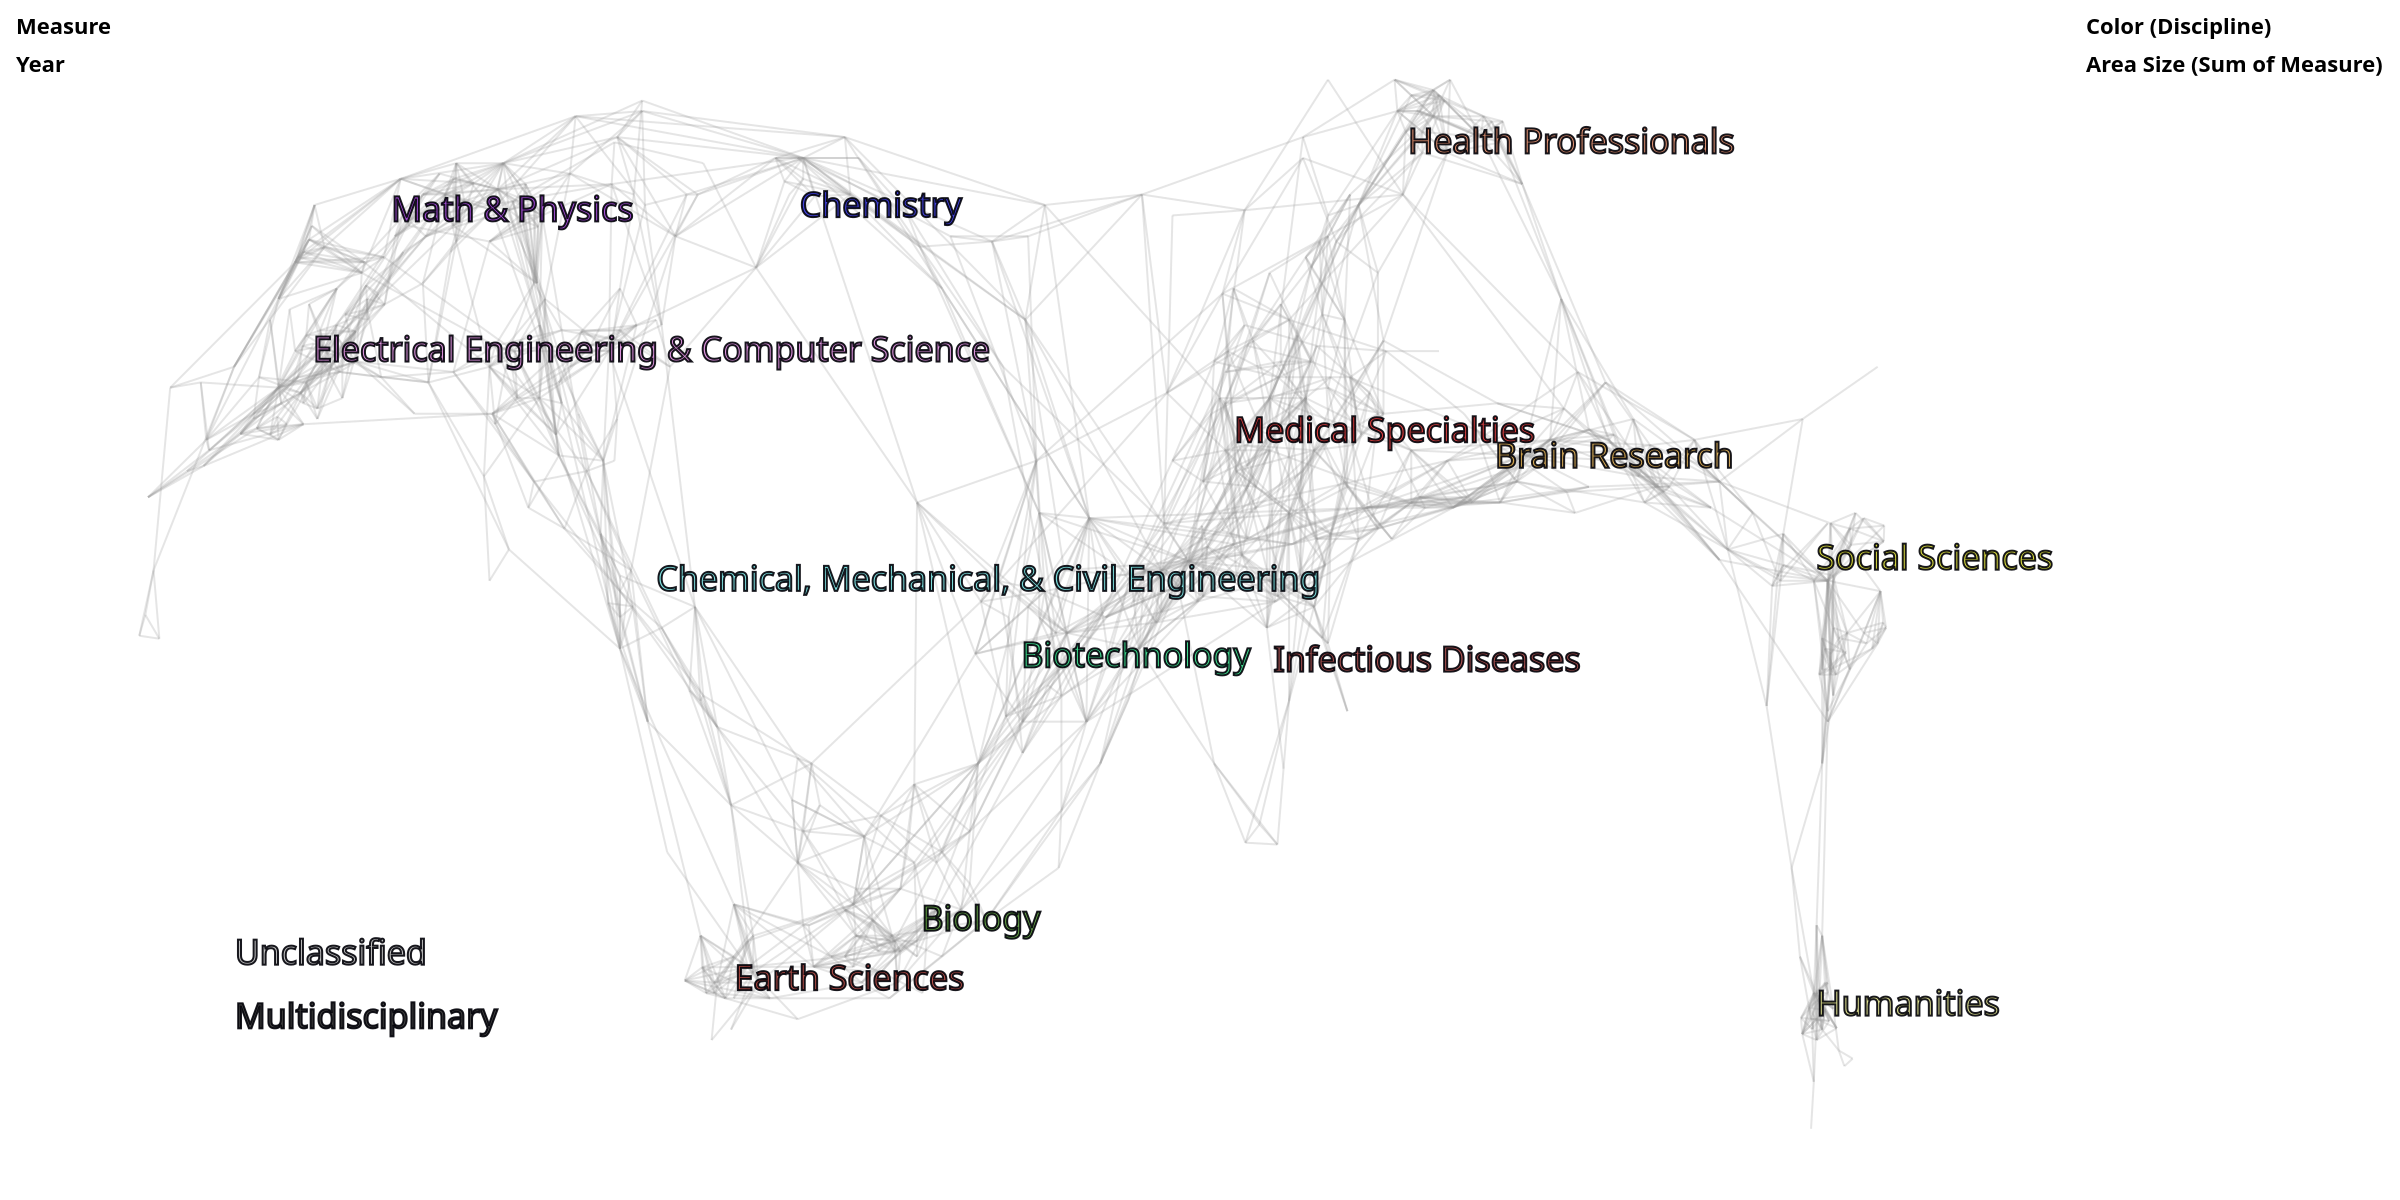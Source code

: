 {
  "$schema": "https://vega.github.io/schema/vega-lite/v4.json",
  "description": "The UCSD Map of Science visualization depicts a network of 554 subdiscipline nodes that are aggregated into 13 main disciplines of science. Each discipline has a distinct color and is labeled. Record sets (e.g., journal papers) are represented by circles centered at specific subdisciplines--matched based on journal names. The “Unclassified” and “Multidisciplinary” circles in the lower left represent all records that could not be matched and all records that were published in multidisciplinary journals such as Science, Nature, etc., respectively. Circle area is proportional to the number of papers, and the minimum and maximum values are given in the legend. Circle tooltips reveal the names of subdiscipline nodes.",
  "autosize": {"type": "fit", "resize": true, "contains": "padding"},
  "padding": 8,
  "width": 1200,
  "height": 600,
  "config": {"view": {"strokeOpacity": 0}},
  "resolve": {"scale": {"opacity": "independent"}},
  "layer": [
    {
      "mark": "text",
      "data": {"name": "nodes"},
      "selection": {
        "measure": {
          "type": "single",
          "fields": ["measure"],
          "bind": "legend",
          "init": {"measure": "# Citations"},
          "empty": "none"
        }
      },
      "encoding": {
        "opacity": {"field": "measure", "type": "ordinal", "legend": {"title": "Measure", "orient": "left", "symbolSize": 0}}
      }
    },
    {
      "mark": "text",
      "data": {"name": "nodes"},
      "transform": [
        {"filter": {"selection": "measure"}}
      ],
      "selection": {
        "year": {
          "type": "multi",
          "fields": ["year"],
          "bind": "legend",
          "empty": "all"
        }
      },
      "encoding": {
        "opacity": {"field": "year", "legend": {"title": "Year", "orient": "left", "symbolSize": 0}}
      }
    },
    {
      "mark": "point",
      "data": {"name": "nodes"},
      "transform": [
        {"filter": {"selection": "measure"}},
        {"filter": {"selection": "year"}},
        {
          "lookup": "subd_id",
          "from": {
            "data": {"name": "subdisciplines"},
            "key": "subd_id",
            "fields": ["x", "y", "subd_id", "subd_name", "disc_id"]
          }
        },
        {
          "lookup": "disc_id",
          "from": {
            "data": {"name": "disciplines"},
            "key": "disc_id",
            "fields": ["disc_name", "color"]
          },
          "as": ["disc_name", "disc_color"]
        },
        {
          "joinaggregate": [
            {"op": "count", "field": "disc_name", "as": "disc_count"}
          ],
          "groupby": ["disc_name", "disc_color"]
        }
      ],
      "selection": {
        "disc_name": {
          "type": "multi",
          "fields": ["disc_name"],
          "bind": "legend",
          "empty": "all"
        }
      },
      "encoding": {
        "fill": {"field": "disc_name", "scale": {"range": {"field": "disc_color"}}, "legend": {"title": "Color (Discipline)", "symbolOffset": 10, "orient": "right"}}
      }
    },
    {
      "mark": {"type": "rule", "color": "#9b9b9b", "strokeOpacity": 0.25},
      "data": {"name": "subdisciplineEdges"},
      "transform": [
        {
          "lookup": "subd_id1",
          "from": {
            "data": {"name": "subdisciplines"},
            "key": "subd_id",
            "fields": ["x", "y", "weight"]
          }
        },
        {
          "lookup": "subd_id2",
          "from": {
            "data": {"name": "subdisciplines"},
            "key": "subd_id",
            "fields": ["x", "y"]
          },
          "as": ["x2", "y2"]
        }
      ],
      "encoding": {
        "x": {
          "field": "x",
          "type": "quantitative",
          "scale": {"domain": [100, 500]},
          "axis": null
        },
        "y": {
          "field": "y",
          "type": "quantitative",
          "scale": {"domain": [0, 275]},
          "axis": null
        },
        "x2": {"field": "x2", "type": "quantitative"},
        "y2": {"field": "y2", "type": "quantitative"},
        "strokeWidth": {
          "field": "weight",
          "type": "quantitative",
          "scale": null
        }
      }
    },
    {
      "mark": "point",
      "data": {"name": "nodes"},
      "transform": [
        {"filter": {"selection": "measure"}},
        {"filter": {"selection": "year"}},
        {
          "lookup": "subd_id",
          "from": {
            "data": {"name": "subdisciplines"},
            "key": "subd_id",
            "fields": ["x", "y", "subd_id", "subd_name", "disc_id"]
          }
        },
        {
          "lookup": "disc_id",
          "from": {
            "data": {"name": "disciplines"},
            "key": "disc_id",
            "fields": ["disc_name", "color"]
          },
          "as": ["disc_name", "disc_color"]
        },
        {"filter": {"selection": "disc_name"}}
      ],
      "encoding": {
        "x": {
          "field": "x",
          "type": "quantitative",
          "scale": {"domain": [100, 500]},
          "axis": null
        },
        "y": {
          "field": "y",
          "type": "quantitative",
          "scale": {"domain": [0, 275]},
          "axis": null
        },
        "shape": {"value": "circle"},
        "strokeOpacity": {"value": 1},
        "strokeWidth": {"value": 0.5},
        "fillOpacity": {"value": 0.75},
        "stroke": {"value": "#000007" },
        "fill": {"field": "disc_name", "type": "nominal"},
        "size": {"aggregate": "sum", "field": "measureCount", "scale": {"rangeMin": 20}, "legend": {"title": "Area Size (Sum of Measure)", "symbolOffset": 10, "orient": "right", "offset": 100}},
        "tooltip": {"field": "subd_name", "type": "nominal"}
      }
    },
    {
      "mark": {
        "type": "text",
        "fontSize": 17,
        "fillOpacity": 0.75,
        "strokeOpacity": 0.9,
        "stroke": "#000007",
        "strokeWidth": 1,
        "align": "left",
        "baseline": "middle"
      },
      "data": {"name": "disciplineLabels"},
      "encoding": {
        "x": {
          "field": "x",
          "type": "quantitative",
          "scale": {"domain": [100, 500]},
          "axis": null
        },
        "y": {
          "field": "y",
          "type": "quantitative",
          "scale": {"domain": [0, 275]},
          "axis": null
        },
        "color": {"field": "color", "type": "nominal", "scale": null},
        "text": {"field": "disc_name", "type": "nominal"}
      }
    }
  ],
  "datasets": {
    "nodes": [],
    "disciplines": [
      {
        "disc_name": "Biology",
        "color": "#33820D",
        "alt_color": -2186398,
        "y": 62,
        "x": 278,
        "disc_id": 1
      },
      {
        "disc_name": "Biotechnology",
        "color": "#07D46D",
        "alt_color": -11697,
        "y": 124,
        "x": 301,
        "disc_id": 2
      },
      {
        "disc_name": "Medical Specialties",
        "color": "#D30706",
        "alt_color": -22784,
        "y": 177,
        "x": 350,
        "disc_id": 3
      },
      {
        "disc_name": "Chemical, Mechanical, & Civil Engineering",
        "color": "#55D4D2",
        "alt_color": -39396,
        "y": 142,
        "x": 217,
        "disc_id": 4
      },
      {
        "disc_name": "Chemistry",
        "color": "#0707D2",
        "alt_color": -2408414,
        "y": 230,
        "x": 250,
        "disc_id": 5
      },
      {
        "disc_name": "Earth Sciences",
        "color": "#9B180F",
        "alt_color": -48328,
        "y": 48,
        "x": 235,
        "disc_id": 6
      },
      {
        "disc_name": "Electrical Engineering & Computer Science",
        "color": "#D372D2",
        "alt_color": -44173,
        "y": 196,
        "x": 138,
        "disc_id": 7
      },
      {
        "disc_name": "Brain Research",
        "color": "#D39827",
        "alt_color": -1146456,
        "y": 171,
        "x": 410,
        "disc_id": 8
      },
      {
        "disc_name": "Humanities",
        "color": "#D3D46D",
        "alt_color": -1162327,
        "y": 42,
        "x": 484,
        "disc_id": 9
      },
      {
        "disc_name": "Infectious Diseases",
        "color": "#8D1B18",
        "alt_color": -4970894,
        "y": 149,
        "x": 359,
        "disc_id": 10
      },
      {
        "disc_name": "Math & Physics",
        "color": "#8E1BCE",
        "alt_color": -7260020,
        "y": 229,
        "x": 156,
        "disc_id": 11
      },
      {
        "disc_name": "Health Professionals",
        "color": "#D36E44",
        "alt_color": -5483836,
        "y": 245,
        "x": 390,
        "disc_id": 12
      },
      {
        "disc_name": "Social Sciences",
        "color": "#D3D406",
        "alt_color": -5014843,
        "y": 147,
        "x": 484,
        "disc_id": 13
      },
      {
        "disc_name": "Multidisciplinary",
        "color": "#000000",
        "y": 40,
        "x": 110,
        "disc_id": 14
      },
      {
        "disc_name": "Unclassified",
        "color": "#AAAAAA",
        "y": 55,
        "x": 110,
        "disc_id": 15
      }
    ],
    "disciplineLabels": [
      {
        "disc_name": "Biology",
        "color": "#33820D",
        "lngshrt": -19.25,
        "lng": -19.8,
        "latshrt": -51.27530364,
        "y": 62,
        "lat": -54.29149798,
        "disc_id": 1,
        "x": 278
      },
      {
        "disc_name": "Biotechnology",
        "color": "#07D46D",
        "lngshrt": 0.875,
        "lng": 0.9,
        "latshrt": -8.603238866,
        "y": 124,
        "lat": -9.109311741,
        "disc_id": 2,
        "x": 301
      },
      {
        "disc_name": "Medical Specialties",
        "color": "#D30706",
        "lngshrt": 43.75,
        "lng": 45,
        "latshrt": 27.87449393,
        "y": 177,
        "lat": 29.51417004,
        "disc_id": 3,
        "x": 350
      },
      {
        "disc_name": "Chemical, Mechanical, & Civil Engineering",
        "color": "#55D4D2",
        "lngshrt": -72.625,
        "lng": -74.7,
        "latshrt": 3.785425101,
        "y": 142,
        "lat": 4.008097166,
        "disc_id": 4,
        "x": 217
      },
      {
        "disc_name": "Chemistry",
        "color": "#0707D2",
        "lngshrt": -43.75,
        "lng": -45,
        "latshrt": 64.35222672,
        "y": 230,
        "lat": 68.13765182,
        "disc_id": 5,
        "x": 250
      },
      {
        "disc_name": "Earth Sciences",
        "color": "#9B180F",
        "lngshrt": -56.875,
        "lng": -58.5,
        "latshrt": -60.91093117,
        "y": 48,
        "lat": -64.49392713,
        "disc_id": 6,
        "x": 235
      },
      {
        "disc_name": "Electrical Engineering & Computer Science",
        "color": "#D372D2",
        "lngshrt": -141.75,
        "lng": -145.8,
        "latshrt": 40.951417,
        "y": 196,
        "lat": 43.36032389,
        "disc_id": 7,
        "x": 138
      },
      {
        "disc_name": "Brain Research",
        "color": "#D39827",
        "lngshrt": 96.25,
        "lng": 99,
        "latshrt": 23.74493927,
        "y": 171,
        "lat": 25.1417004,
        "disc_id": 8,
        "x": 410
      },
      {
        "disc_name": "Humanities",
        "color": "#D3D46D",
        "lngshrt": 161,
        "lng": 165.6,
        "latshrt": -65.04048583,
        "y": 42,
        "lat": -68.86639676,
        "disc_id": 9,
        "x": 484
      },
      {
        "disc_name": "Infectious Diseases",
        "color": "#8D1B18",
        "lngshrt": 51.625,
        "lng": 53.1,
        "latshrt": 8.603238866,
        "y": 123,
        "lat": 9.109311741,
        "disc_id": 10,
        "x": 359
      },
      {
        "disc_name": "Math & Physics",
        "color": "#8E1BCE",
        "lngshrt": -126,
        "lng": -129.6,
        "latshrt": 63.66396761,
        "y": 229,
        "lat": 67.40890688,
        "disc_id": 11,
        "x": 156
      },
      {
        "disc_name": "Health Professionals",
        "color": "#D36E44",
        "lngshrt": 78.75,
        "lng": 81,
        "latshrt": 74.67611336,
        "y": 245,
        "lat": 79.06882591,
        "disc_id": 12,
        "x": 390
      },
      {
        "disc_name": "Social Sciences",
        "color": "#D3D406",
        "lngshrt": 161,
        "lng": 165.6,
        "latshrt": 7.226720648,
        "y": 147,
        "lat": 7.651821862,
        "disc_id": 13,
        "x": 484
      },
      {
        "disc_name": "Multidisciplinary",
        "color": "#000000",
        "y": 39,
        "x": 120,
        "disc_id": -2
      },
      {
        "disc_name": "Unclassified",
        "color": "#AAAAAA",
        "y": 54,
        "x": 120,
        "disc_id": -1
      }
    ],
    "subdisciplines": [
      {
        "mod_y": 7.412392713,
        "subd_name": "Clinical Cancer Research",
        "mod_x": 36.2122209,
        "subd_id": 1,
        "y": 146.67145,
        "disc_id": 3,
        "x": 339.43698,
        "size": 14.79
      },
      {
        "mod_y": 35.3731336,
        "subd_name": "Circulation",
        "mod_x": 60.40627164,
        "subd_id": 2,
        "y": 185.0398,
        "disc_id": 3,
        "x": 366.45367,
        "size": 12.41
      },
      {
        "mod_y": 37.16417733,
        "subd_name": "Data Mining",
        "mod_x": -151.3146716,
        "subd_id": 3,
        "y": 187.49751,
        "disc_id": 7,
        "x": 130.03195,
        "size": 20
      },
      {
        "mod_y": 14.77611984,
        "subd_name": "Protein Science",
        "mod_x": 15.77319403,
        "subd_id": 4,
        "y": 156.77612,
        "disc_id": 2,
        "x": 316.6134,
        "size": 9.56
      },
      {
        "mod_y": 46.84059838,
        "subd_name": "Signal Processing",
        "mod_x": -135.4240119,
        "subd_id": 5,
        "y": 200.77571,
        "disc_id": 7,
        "x": 147.77652,
        "size": 10.83
      },
      {
        "mod_y": 16.56716356,
        "subd_name": "Neuroscience; Molecular & Cellular",
        "mod_x": 72.99507761,
        "subd_id": 6,
        "y": 159.23383,
        "disc_id": 8,
        "x": 380.51117,
        "size": 10.34
      },
      {
        "mod_y": 26.41791498,
        "subd_name": "Anesthetics & Analgesics",
        "mod_x": 62.12292537,
        "subd_id": 7,
        "y": 172.75125,
        "disc_id": 3,
        "x": 368.3706,
        "size": 6.08
      },
      {
        "mod_y": -4.029850202,
        "subd_name": "Urology",
        "mod_x": 52.39522388,
        "subd_id": 8,
        "y": 130.97015,
        "disc_id": 3,
        "x": 357.508,
        "size": 6.34
      },
      {
        "mod_y": 5.820893927,
        "subd_name": "Immunology",
        "mod_x": 30.65090149,
        "subd_id": 9,
        "y": 144.48756,
        "disc_id": 10,
        "x": 333.22684,
        "size": 7.92
      },
      {
        "mod_y": 57.76119838,
        "subd_name": "Macromolecules & Polymers",
        "mod_x": -52.89304478,
        "subd_id": 10,
        "y": 215.7612,
        "disc_id": 5,
        "x": 239.9361,
        "size": 9.74
      },
      {
        "mod_y": 28.20895142,
        "subd_name": "Affective Disorders",
        "mod_x": 110.7615403,
        "subd_id": 11,
        "y": 175.20895,
        "disc_id": 8,
        "x": 422.68372,
        "size": 4.04
      },
      {
        "mod_y": 4.029850202,
        "subd_name": "Oncology",
        "mod_x": 52.96743582,
        "subd_id": 12,
        "y": 142.02985,
        "disc_id": 3,
        "x": 358.14697,
        "size": 7.07
      },
      {
        "mod_y": 75.67163563,
        "subd_name": "Surface Science",
        "mod_x": -104.9649493,
        "subd_id": 13,
        "y": 240.3383,
        "disc_id": 11,
        "x": 181.78914,
        "size": 16.98
      },
      {
        "mod_y": 58.6567166,
        "subd_name": "Nonlinear Analysis",
        "mod_x": -147.8813642,
        "subd_id": 14,
        "y": 216.99005,
        "disc_id": 11,
        "x": 133.86581,
        "size": 4.82
      },
      {
        "mod_y": 83.73134332,
        "subd_name": "Hospital Financial Management",
        "mod_x": 86.72834328,
        "subd_id": 15,
        "y": 251.39801,
        "disc_id": 12,
        "x": 395.84665,
        "size": 3.62
      },
      {
        "mod_y": 20.14925101,
        "subd_name": "Rheumatology",
        "mod_x": 48.38969552,
        "subd_id": 16,
        "y": 164.14925,
        "disc_id": 3,
        "x": 353.03516,
        "size": 4.96
      },
      {
        "mod_y": 66.71640972,
        "subd_name": "Occupational Health",
        "mod_x": 32.93977612,
        "subd_id": 17,
        "y": 228.04974,
        "disc_id": 12,
        "x": 335.78275,
        "size": 3.27
      },
      {
        "mod_y": 76.56716842,
        "subd_name": "Organic Chemistry",
        "mod_x": -43.16532537,
        "subd_id": 18,
        "y": 241.56717,
        "disc_id": 5,
        "x": 250.79872,
        "size": 14.74
      },
      {
        "mod_y": 9.900116599,
        "subd_name": "Leukemia",
        "mod_x": 40.17292836,
        "subd_id": 19,
        "y": 150.08516,
        "disc_id": 3,
        "x": 343.85977,
        "size": 6.14
      },
      {
        "mod_y": -7.611940567,
        "subd_name": "Virology",
        "mod_x": 26.07315224,
        "subd_id": 20,
        "y": 126.054726,
        "disc_id": 10,
        "x": 328.11502,
        "size": 5.06
      },
      {
        "mod_y": -27.3134332,
        "subd_name": "Plant Physiology",
        "mod_x": -7.115534328,
        "subd_id": 21,
        "y": 99.0199,
        "disc_id": 1,
        "x": 291.05432,
        "size": 4.85
      },
      {
        "mod_y": 11.19403239,
        "subd_name": "Allergy & Clinical Immunology",
        "mod_x": 48.38969552,
        "subd_id": 22,
        "y": 151.8607,
        "disc_id": 3,
        "x": 353.03516,
        "size": 3.52
      },
      {
        "mod_y": 68.75387854,
        "subd_name": "Material Science",
        "mod_x": -98.60449254,
        "subd_id": 23,
        "y": 230.8456,
        "disc_id": 4,
        "x": 188.89165,
        "size": 6.62
      },
      {
        "mod_y": 44.32835223,
        "subd_name": "Dermatology",
        "mod_x": 48.38969552,
        "subd_id": 24,
        "y": 197.32835,
        "disc_id": 3,
        "x": 353.03516,
        "size": 5.71
      },
      {
        "mod_y": 19.25373279,
        "subd_name": "Kidney",
        "mod_x": 55.82853134,
        "subd_id": 25,
        "y": 162.9204,
        "disc_id": 3,
        "x": 361.34186,
        "size": 4.81
      },
      {
        "mod_y": 10.29850688,
        "subd_name": "Pharmacology Science",
        "mod_x": 57.54519403,
        "subd_id": 26,
        "y": 150.63184,
        "disc_id": 3,
        "x": 363.2588,
        "size": 4.85
      },
      {
        "mod_y": -20.14925393,
        "subd_name": "Law",
        "mod_x": 167.9834149,
        "subd_id": 27,
        "y": 108.850746,
        "disc_id": 13,
        "x": 486.58148,
        "size": 2.66
      },
      {
        "mod_y": 12.08955061,
        "subd_name": "Medical Imaging",
        "mod_x": 65.55624179,
        "subd_id": 28,
        "y": 153.08955,
        "disc_id": 8,
        "x": 372.20447,
        "size": 5.14
      },
      {
        "mod_y": -4.925375709,
        "subd_name": "Bacteriology",
        "mod_x": 11.19546269,
        "subd_id": 29,
        "y": 129.74129,
        "disc_id": 10,
        "x": 311.5016,
        "size": 4.97
      },
      {
        "mod_y": -62.19515223,
        "subd_name": "Marine Biology",
        "mod_x": -41.03921194,
        "subd_id": 30,
        "y": 51.15443,
        "disc_id": 1,
        "x": 253.17288,
        "size": 3.4
      },
      {
        "mod_y": 10.29850688,
        "subd_name": "Developmental Biology",
        "mod_x": 45.52857313,
        "subd_id": 31,
        "y": 150.63184,
        "disc_id": 3,
        "x": 349.84024,
        "size": 4.23
      },
      {
        "mod_y": -37.77029636,
        "subd_name": "Digestion",
        "mod_x": 50.86506269,
        "subd_id": 32,
        "y": 84.67076,
        "disc_id": 3,
        "x": 355.79932,
        "size": 4.87
      },
      {
        "mod_y": 13.88059433,
        "subd_name": "Toxicology Applied Pharmacology",
        "mod_x": 31.22310448,
        "subd_id": 33,
        "y": 155.54726,
        "disc_id": 3,
        "x": 333.8658,
        "size": 2.87
      },
      {
        "mod_y": 12.98506883,
        "subd_name": "Transportation Research",
        "mod_x": -92.37613433,
        "subd_id": 34,
        "y": 154.3184,
        "disc_id": 4,
        "x": 195.84665,
        "size": 3.57
      },
      {
        "mod_y": 76.56716842,
        "subd_name": "Inorganic Chemistry",
        "mod_x": -48.88750746,
        "subd_id": 35,
        "y": 241.56717,
        "disc_id": 5,
        "x": 244.40895,
        "size": 9.42
      },
      {
        "mod_y": 43.43283401,
        "subd_name": "Chemical Engineering",
        "mod_x": -83.22064478,
        "subd_id": 36,
        "y": 196.0995,
        "disc_id": 4,
        "x": 206.07028,
        "size": 5.54
      },
      {
        "mod_y": 68.50746073,
        "subd_name": "Pharmaceutical Research",
        "mod_x": 6.617704478,
        "subd_id": 37,
        "y": 230.50746,
        "disc_id": 5,
        "x": 306.38977,
        "size": 3.41
      },
      {
        "mod_y": 71.19402996,
        "subd_name": "Semiconducting Materials",
        "mod_x": -106.109391,
        "subd_id": 38,
        "y": 234.19403,
        "disc_id": 11,
        "x": 180.51118,
        "size": 16.38
      },
      {
        "mod_y": 54.17909636,
        "subd_name": "Diabetes Care",
        "mod_x": 45.52857313,
        "subd_id": 39,
        "y": 210.84576,
        "disc_id": 3,
        "x": 349.84024,
        "size": 3.37
      },
      {
        "mod_y": 17.46268907,
        "subd_name": "Clinical Neurophysiology",
        "mod_x": 100.4615821,
        "subd_id": 40,
        "y": 160.46269,
        "disc_id": 8,
        "x": 411.1821,
        "size": 3.28
      },
      {
        "mod_y": 41.641783,
        "subd_name": "Ophthalmology",
        "mod_x": 55.25631045,
        "subd_id": 41,
        "y": 193.64178,
        "disc_id": 3,
        "x": 360.70288,
        "size": 4.47
      },
      {
        "mod_y": 36.26865911,
        "subd_name": "Nutrition",
        "mod_x": 31.79534328,
        "subd_id": 42,
        "y": 186.26866,
        "disc_id": 12,
        "x": 334.5048,
        "size": 3.23
      },
      {
        "mod_y": 5.820893927,
        "subd_name": "Finance",
        "mod_x": -177.0645188,
        "subd_id": 43,
        "y": 144.48756,
        "disc_id": 13,
        "x": 101.277954,
        "size": 2.32
      },
      {
        "mod_y": 12.98506883,
        "subd_name": "Neurosurgery",
        "mod_x": 75.28395224,
        "subd_id": 44,
        "y": 154.3184,
        "disc_id": 8,
        "x": 383.06708,
        "size": 4.38
      },
      {
        "mod_y": 21.04477652,
        "subd_name": "Fertility",
        "mod_x": 39.2341791,
        "subd_id": 45,
        "y": 165.37811,
        "disc_id": 3,
        "x": 342.8115,
        "size": 3.23
      },
      {
        "mod_y": 70.29851174,
        "subd_name": "Applied Optics",
        "mod_x": -121.5592925,
        "subd_id": 46,
        "y": 232.96518,
        "disc_id": 7,
        "x": 163.25879,
        "size": 8.49
      },
      {
        "mod_y": 34.4776081,
        "subd_name": "Nuclear Engineering",
        "mod_x": -92.94835522,
        "subd_id": 47,
        "y": 183.81094,
        "disc_id": 4,
        "x": 195.20767,
        "size": 3.5
      },
      {
        "mod_y": 4.925375709,
        "subd_name": "Molecular Cell Biology",
        "mod_x": 24.35650746,
        "subd_id": 48,
        "y": 143.25871,
        "disc_id": 10,
        "x": 326.1981,
        "size": 4.48
      },
      {
        "mod_y": 24.62686397,
        "subd_name": "Food Chemistry",
        "mod_x": 4.901050746,
        "subd_id": 49,
        "y": 170.29353,
        "disc_id": 5,
        "x": 304.47284,
        "size": 4.67
      },
      {
        "mod_y": 26.41791498,
        "subd_name": "Obstetrics",
        "mod_x": 43.81191045,
        "subd_id": 50,
        "y": 172.75125,
        "disc_id": 3,
        "x": 347.9233,
        "size": 4.97
      },
      {
        "mod_y": 16.56716356,
        "subd_name": "Chest & Respiratory",
        "mod_x": 50.10635821,
        "subd_id": 51,
        "y": 159.23383,
        "disc_id": 3,
        "x": 354.9521,
        "size": 4.27
      },
      {
        "mod_y": 31.79103887,
        "subd_name": "Earthquake Engineering",
        "mod_x": -81.50399104,
        "subd_id": 52,
        "y": 180.12437,
        "disc_id": 4,
        "x": 207.98721,
        "size": 3.53
      },
      {
        "mod_y": -67.6119396,
        "subd_name": "Zoology",
        "mod_x": -25.4265403,
        "subd_id": 53,
        "y": 43.721394,
        "disc_id": 1,
        "x": 270.60703,
        "size": 2.41
      },
      {
        "mod_y": 48.80597247,
        "subd_name": "Pharmaceutical Design",
        "mod_x": 2.612176119,
        "subd_id": 54,
        "y": 203.47264,
        "disc_id": 5,
        "x": 301.91693,
        "size": 4.55
      },
      {
        "mod_y": 5.820893927,
        "subd_name": "AntiMicrobial Agents",
        "mod_x": 27.21758507,
        "subd_id": 55,
        "y": 144.48756,
        "disc_id": 10,
        "x": 329.39297,
        "size": 3.77
      },
      {
        "mod_y": 30.17522915,
        "subd_name": "Systems Software",
        "mod_x": -155.800791,
        "subd_id": 56,
        "y": 177.90712,
        "disc_id": 7,
        "x": 125.02245,
        "size": 2.15
      },
      {
        "mod_y": 18.35820729,
        "subd_name": "Decision Support Systems",
        "mod_x": -178.2089552,
        "subd_id": 57,
        "y": 161.69154,
        "disc_id": 13,
        "x": 100,
        "size": 2.64
      },
      {
        "mod_y": 10.19959433,
        "subd_name": "Business Ethics",
        "mod_x": 172.7686209,
        "subd_id": 58,
        "y": 150.49611,
        "disc_id": 13,
        "x": 491.92496,
        "size": 2.88
      },
      {
        "mod_y": 11.19403239,
        "subd_name": "Vascular Surgery",
        "mod_x": 62.69514627,
        "subd_id": 59,
        "y": 151.8607,
        "disc_id": 3,
        "x": 369.00958,
        "size": 3.28
      },
      {
        "mod_y": 46.78028745,
        "subd_name": "Pulp & Paper",
        "mod_x": -88.89130746,
        "subd_id": 60,
        "y": 200.69295,
        "disc_id": 4,
        "x": 199.73804,
        "size": 3.14
      },
      {
        "mod_y": -64.92537328,
        "subd_name": "Seismology",
        "mod_x": -61.47632239,
        "subd_id": 61,
        "y": 47.40796,
        "disc_id": 6,
        "x": 230.35144,
        "size": 3.3
      },
      {
        "mod_y": 33.58208988,
        "subd_name": "Bone Joint Surgery",
        "mod_x": 70.70620299,
        "subd_id": 62,
        "y": 182.58209,
        "disc_id": 12,
        "x": 377.95526,
        "size": 3.98
      },
      {
        "mod_y": 16.56716356,
        "subd_name": "Neurology",
        "mod_x": 90.7338806,
        "subd_id": 63,
        "y": 159.23383,
        "disc_id": 8,
        "x": 400.3195,
        "size": 4.62
      },
      {
        "mod_y": 60.44775304,
        "subd_name": "Algebra",
        "mod_x": -146.1647015,
        "subd_id": 64,
        "y": 219.44775,
        "disc_id": 11,
        "x": 135.78275,
        "size": 3.51
      },
      {
        "mod_y": 63.13432227,
        "subd_name": "Antenna",
        "mod_x": -127.2814925,
        "subd_id": 65,
        "y": 223.13432,
        "disc_id": 7,
        "x": 156.869,
        "size": 4.26
      },
      {
        "mod_y": 54.69818866,
        "subd_name": "Circuit Systems",
        "mod_x": -133.2520299,
        "subd_id": 66,
        "y": 211.55807,
        "disc_id": 7,
        "x": 150.2019,
        "size": 4.23
      },
      {
        "mod_y": 80.14925587,
        "subd_name": "Nursing Specialists",
        "mod_x": 96.45605373,
        "subd_id": 67,
        "y": 246.48259,
        "disc_id": 12,
        "x": 406.70926,
        "size": 3.77
      },
      {
        "mod_y": 41.641783,
        "subd_name": "Retinal Surgery",
        "mod_x": 61.55071343,
        "subd_id": 68,
        "y": 193.64178,
        "disc_id": 12,
        "x": 367.73163,
        "size": 3.94
      },
      {
        "mod_y": 17.46268907,
        "subd_name": "Psychopharmacology",
        "mod_x": 94.7394,
        "subd_id": 69,
        "y": 160.46269,
        "disc_id": 8,
        "x": 404.79233,
        "size": 3.12
      },
      {
        "mod_y": 40.74626478,
        "subd_name": "Aeronautics & Astronautics",
        "mod_x": -107.8260448,
        "subd_id": 70,
        "y": 192.41293,
        "disc_id": 4,
        "x": 178.59425,
        "size": 3.94
      },
      {
        "mod_y": 31.79103887,
        "subd_name": "Psychoanalysis",
        "mod_x": 127.9280866,
        "subd_id": 71,
        "y": 180.12437,
        "disc_id": 12,
        "x": 441.85303,
        "size": 1.74
      },
      {
        "mod_y": -51.49253441,
        "subd_name": "Oceanography",
        "mod_x": -57.47079403,
        "subd_id": 72,
        "y": 65.8408,
        "disc_id": 6,
        "x": 234.82428,
        "size": 2.42
      },
      {
        "mod_y": 43.43283401,
        "subd_name": "Sports Medicine",
        "mod_x": 77.00063284,
        "subd_id": 73,
        "y": 196.0995,
        "disc_id": 12,
        "x": 384.98404,
        "size": 2.87
      },
      {
        "mod_y": 28.20895142,
        "subd_name": "Operations Research",
        "mod_x": -166.1923612,
        "subd_id": 74,
        "y": 175.20895,
        "disc_id": 13,
        "x": 113.41853,
        "size": 2.98
      },
      {
        "mod_y": 61.34328583,
        "subd_name": "Chromatography; Electrophoresis",
        "mod_x": -19.13214627,
        "subd_id": 75,
        "y": 220.67662,
        "disc_id": 5,
        "x": 277.63577,
        "size": 4.79
      },
      {
        "mod_y": 22.83582024,
        "subd_name": "Pediatrics",
        "mod_x": 46.1008209,
        "subd_id": 76,
        "y": 167.83582,
        "disc_id": 3,
        "x": 350.47925,
        "size": 4.46
      },
      {
        "mod_y": 30.89552065,
        "subd_name": "Cardiovascular",
        "mod_x": 55.25631045,
        "subd_id": 77,
        "y": 178.89552,
        "disc_id": 3,
        "x": 360.70288,
        "size": 3.82
      },
      {
        "mod_y": -67.6119396,
        "subd_name": "Paleobiology",
        "mod_x": -50.0319403,
        "subd_id": 78,
        "y": 43.721394,
        "disc_id": 6,
        "x": 243.131,
        "size": 1.78
      },
      {
        "mod_y": -6.716415789,
        "subd_name": "Economics",
        "mod_x": 178.2833463,
        "subd_id": 79,
        "y": 127.283585,
        "disc_id": 13,
        "x": 498.08307,
        "size": 2.68
      },
      {
        "mod_y": 46.11940324,
        "subd_name": "Hypertension",
        "mod_x": 58.68961791,
        "subd_id": 80,
        "y": 199.78607,
        "disc_id": 12,
        "x": 364.53674,
        "size": 3.37
      },
      {
        "mod_y": 0.447762753,
        "subd_name": "Human Molecular Genetics",
        "mod_x": 54.11187761,
        "subd_id": 81,
        "y": 137.11443,
        "disc_id": 3,
        "x": 359.42493,
        "size": 3.18
      },
      {
        "mod_y": 41.641783,
        "subd_name": "Clinical Endocrinology",
        "mod_x": 41.52304478,
        "subd_id": 82,
        "y": 193.64178,
        "disc_id": 3,
        "x": 345.3674,
        "size": 3.17
      },
      {
        "mod_y": 53.28357814,
        "subd_name": "Dietetics",
        "mod_x": 43.23969851,
        "subd_id": 83,
        "y": 209.61691,
        "disc_id": 3,
        "x": 347.28433,
        "size": 2.47
      },
      {
        "mod_y": -2.238806478,
        "subd_name": "Clinical Microbiology",
        "mod_x": 19.20653731,
        "subd_id": 84,
        "y": 133.42786,
        "disc_id": 10,
        "x": 320.4473,
        "size": 3.13
      },
      {
        "mod_y": 66.71640972,
        "subd_name": "Hospital Pharmacy",
        "mod_x": 64.98402985,
        "subd_id": 85,
        "y": 228.04974,
        "disc_id": 12,
        "x": 371.5655,
        "size": 5.06
      },
      {
        "mod_y": 35.3731336,
        "subd_name": "Gas Turbines",
        "mod_x": -97.52611343,
        "subd_id": 86,
        "y": 185.0398,
        "disc_id": 4,
        "x": 190.09584,
        "size": 2.38
      },
      {
        "mod_y": -64.92537328,
        "subd_name": "Remote Sensing",
        "mod_x": -52.32083284,
        "subd_id": 87,
        "y": 47.40796,
        "disc_id": 6,
        "x": 240.57507,
        "size": 3.41
      },
      {
        "mod_y": 84.62686154,
        "subd_name": "Computational Chemistry",
        "mod_x": -76.35401194,
        "subd_id": 88,
        "y": 252.62686,
        "disc_id": 5,
        "x": 213.73802,
        "size": 7.16
      },
      {
        "mod_y": 4.925375709,
        "subd_name": "Surgery",
        "mod_x": 59.26183881,
        "subd_id": 89,
        "y": 143.25871,
        "disc_id": 3,
        "x": 365.17572,
        "size": 3.54
      },
      {
        "mod_y": 66.71640972,
        "subd_name": "Ceramics",
        "mod_x": -96.95389254,
        "subd_id": 90,
        "y": 228.04974,
        "disc_id": 4,
        "x": 190.73482,
        "size": 6.74
      },
      {
        "mod_y": 5.820893927,
        "subd_name": "AIDS Research",
        "mod_x": 31.79534328,
        "subd_id": 91,
        "y": 144.48756,
        "disc_id": 3,
        "x": 334.5048,
        "size": 2.34
      },
      {
        "mod_y": 21.94029474,
        "subd_name": "Military Aviation",
        "mod_x": -108.9704776,
        "subd_id": 92,
        "y": 166.60696,
        "disc_id": 4,
        "x": 177.3163,
        "size": 5.35
      },
      {
        "mod_y": 86.41791255,
        "subd_name": "Medical Records",
        "mod_x": 89.01721791,
        "subd_id": 93,
        "y": 255.08458,
        "disc_id": 12,
        "x": 398.40256,
        "size": 1.99
      },
      {
        "mod_y": 37.16417733,
        "subd_name": "Statistics",
        "mod_x": -173.6312024,
        "subd_id": 94,
        "y": 187.49751,
        "disc_id": 13,
        "x": 105.111824,
        "size": 2.66
      },
      {
        "mod_y": -4.029850202,
        "subd_name": "Applied Economics",
        "mod_x": 180,
        "subd_id": 95,
        "y": 130.97015,
        "disc_id": 13,
        "x": 500,
        "size": 1.8
      },
      {
        "mod_y": 41.641783,
        "subd_name": "Automatic Control",
        "mod_x": -135.2925493,
        "subd_id": 96,
        "y": 193.64178,
        "disc_id": 7,
        "x": 147.92332,
        "size": 4.66
      },
      {
        "mod_y": -57.76119255,
        "subd_name": "Atmospheric Science",
        "mod_x": -54.60969851,
        "subd_id": 97,
        "y": 57.238808,
        "disc_id": 6,
        "x": 238.01917,
        "size": 2.86
      },
      {
        "mod_y": 32.68657166,
        "subd_name": "Automotive Engineering",
        "mod_x": -107.2538239,
        "subd_id": 98,
        "y": 181.35324,
        "disc_id": 4,
        "x": 179.23323,
        "size": 2.8
      },
      {
        "mod_y": 40.74626478,
        "subd_name": "BioStatistics",
        "mod_x": 178.2833463,
        "subd_id": 99,
        "y": 192.41293,
        "disc_id": 13,
        "x": 498.08307,
        "size": 1.79
      },
      {
        "mod_y": 88.20896356,
        "subd_name": "Employee Health Benefit Plans",
        "mod_x": 86.72834328,
        "subd_id": 100,
        "y": 257.5423,
        "disc_id": 12,
        "x": 395.84665,
        "size": 2.37
      },
      {
        "mod_y": 12.98506883,
        "subd_name": "Transplantation",
        "mod_x": 52.39522388,
        "subd_id": 101,
        "y": 154.3184,
        "disc_id": 3,
        "x": 357.508,
        "size": 3.88
      },
      {
        "mod_y": 68.50746073,
        "subd_name": "Alloys",
        "mod_x": -100.9594209,
        "subd_id": 102,
        "y": 230.50746,
        "disc_id": 4,
        "x": 186.26198,
        "size": 5.47
      },
      {
        "mod_y": 62.23880405,
        "subd_name": "Astronomy & Astrophysics",
        "mod_x": -114.6926776,
        "subd_id": 103,
        "y": 221.90547,
        "disc_id": 11,
        "x": 170.92651,
        "size": 8
      },
      {
        "mod_y": 33.58208988,
        "subd_name": "Substance-abuse Treatment",
        "mod_x": 113.6226269,
        "subd_id": 104,
        "y": 182.58209,
        "disc_id": 12,
        "x": 425.8786,
        "size": 2.08
      },
      {
        "mod_y": 14.77611984,
        "subd_name": "Research Policy; Technology Management",
        "mod_x": 175.4222507,
        "subd_id": 105,
        "y": 156.77612,
        "disc_id": 13,
        "x": 494.88818,
        "size": 2.14
      },
      {
        "mod_y": 80.14925587,
        "subd_name": "Drug Discovery",
        "mod_x": 59.8340597,
        "subd_id": 106,
        "y": 246.48259,
        "disc_id": 12,
        "x": 365.8147,
        "size": 2.12
      },
      {
        "mod_y": -19.25372915,
        "subd_name": "Animal Science",
        "mod_x": -1.393343284,
        "subd_id": 107,
        "y": 110.079605,
        "disc_id": 10,
        "x": 297.4441,
        "size": 4.09
      },
      {
        "mod_y": 72.98508097,
        "subd_name": "Chaos Fractals & Complexity",
        "mod_x": -126.1370507,
        "subd_id": 108,
        "y": 236.65175,
        "disc_id": 11,
        "x": 158.14696,
        "size": 5.62
      },
      {
        "mod_y": -44.32835951,
        "subd_name": "Environmental Contamination",
        "mod_x": -20.2765791,
        "subd_id": 109,
        "y": 75.67164,
        "disc_id": 1,
        "x": 276.35782,
        "size": 2.24
      },
      {
        "mod_y": 21.04477652,
        "subd_name": "Otolaryngology; Laryngoscope",
        "mod_x": 68.41732836,
        "subd_id": 110,
        "y": 165.37811,
        "disc_id": 8,
        "x": 375.39935,
        "size": 3.28
      },
      {
        "mod_y": 39.85074656,
        "subd_name": "Mechanical Design Engineering",
        "mod_x": -115.2648896,
        "subd_id": 111,
        "y": 191.18408,
        "disc_id": 4,
        "x": 170.28754,
        "size": 3.09
      },
      {
        "mod_y": -71.19402996,
        "subd_name": "Classics",
        "mod_x": 165.6945403,
        "subd_id": 112,
        "y": 38.80597,
        "disc_id": 9,
        "x": 484.02557,
        "size": 1.67
      },
      {
        "mod_y": -56.86567069,
        "subd_name": "Biological Conservation",
        "mod_x": -32.29316418,
        "subd_id": 113,
        "y": 58.467663,
        "disc_id": 1,
        "x": 262.9393,
        "size": 2.37
      },
      {
        "mod_y": 18.35820729,
        "subd_name": "Thoracic Surgery",
        "mod_x": 59.26183881,
        "subd_id": 114,
        "y": 161.69154,
        "disc_id": 3,
        "x": 365.17572,
        "size": 4.54
      },
      {
        "mod_y": 62.23880405,
        "subd_name": "Phytochemistry",
        "mod_x": -4.254447761,
        "subd_id": 115,
        "y": 221.90547,
        "disc_id": 5,
        "x": 294.2492,
        "size": 3.78
      },
      {
        "mod_y": -27.3134332,
        "subd_name": "Tropical Medicine",
        "mod_x": 18.06209552,
        "subd_id": 116,
        "y": 99.0199,
        "disc_id": 10,
        "x": 319.16934,
        "size": 2.94
      },
      {
        "mod_y": 2.238806478,
        "subd_name": "Food Protection",
        "mod_x": 6.617704478,
        "subd_id": 117,
        "y": 139.57214,
        "disc_id": 2,
        "x": 306.38977,
        "size": 2.36
      },
      {
        "mod_y": 40.74626478,
        "subd_name": "Broadband Communication",
        "mod_x": -140.4425104,
        "subd_id": 118,
        "y": 192.41293,
        "disc_id": 7,
        "x": 142.17253,
        "size": 2.19
      },
      {
        "mod_y": 24.62686397,
        "subd_name": "Energy Fuel",
        "mod_x": -84.36507761,
        "subd_id": 119,
        "y": 170.29353,
        "disc_id": 4,
        "x": 204.79233,
        "size": 2.63
      },
      {
        "mod_y": -38.95522105,
        "subd_name": "Soil Quality",
        "mod_x": -43.16532537,
        "subd_id": 120,
        "y": 83.04478,
        "disc_id": 4,
        "x": 250.79872,
        "size": 1.83
      },
      {
        "mod_y": 44.32835223,
        "subd_name": "Integrated Circuit Design",
        "mod_x": -138.1536358,
        "subd_id": 121,
        "y": 197.32835,
        "disc_id": 7,
        "x": 144.72844,
        "size": 2.54
      },
      {
        "mod_y": -77.96159198,
        "subd_name": "Philosophy Psychology",
        "mod_x": 173.1274746,
        "subd_id": 122,
        "y": 29.519371,
        "disc_id": 9,
        "x": 492.32568,
        "size": 2.33
      },
      {
        "mod_y": 13.49551093,
        "subd_name": "Construction & Project Management",
        "mod_x": 179.6352358,
        "subd_id": 123,
        "y": 155.01884,
        "disc_id": 13,
        "x": 499.59268,
        "size": 1.74
      },
      {
        "mod_y": 21.04477652,
        "subd_name": "Social Psychology",
        "mod_x": 145.6668806,
        "subd_id": 124,
        "y": 165.37811,
        "disc_id": 13,
        "x": 461.66135,
        "size": 2.19
      },
      {
        "mod_y": 69.11658947,
        "subd_name": "High Energy Physics",
        "mod_x": -112.9775194,
        "subd_id": 125,
        "y": 231.34332,
        "disc_id": 11,
        "x": 172.84177,
        "size": 7.62
      },
      {
        "mod_y": 12.98506883,
        "subd_name": "Strategic Management",
        "mod_x": 172.5611642,
        "subd_id": 126,
        "y": 154.3184,
        "disc_id": 13,
        "x": 491.6933,
        "size": 2.3
      },
      {
        "mod_y": -20.14925393,
        "subd_name": "Genomics & Nucleic Acids",
        "mod_x": 15.20098209,
        "subd_id": 127,
        "y": 108.850746,
        "disc_id": 2,
        "x": 315.97443,
        "size": 4.48
      },
      {
        "mod_y": 44.32835223,
        "subd_name": "Heat Transfer",
        "mod_x": -96.38167164,
        "subd_id": 128,
        "y": 197.32835,
        "disc_id": 4,
        "x": 191.3738,
        "size": 3.04
      },
      {
        "mod_y": 24.62686397,
        "subd_name": "Cement & Concrete",
        "mod_x": -82.07620299,
        "subd_id": 129,
        "y": 170.29353,
        "disc_id": 4,
        "x": 207.34824,
        "size": 2.4
      },
      {
        "mod_y": 4.925375709,
        "subd_name": "Pathology",
        "mod_x": 46.1008209,
        "subd_id": 130,
        "y": 143.25871,
        "disc_id": 3,
        "x": 350.47925,
        "size": 3.44
      },
      {
        "mod_y": -47.91044696,
        "subd_name": "Pest Management Science",
        "mod_x": -8.832179104,
        "subd_id": 131,
        "y": 70.75622,
        "disc_id": 1,
        "x": 289.1374,
        "size": 2.1
      },
      {
        "mod_y": 79.25373765,
        "subd_name": "Corrosion",
        "mod_x": -82.07620299,
        "subd_id": 132,
        "y": 245.25374,
        "disc_id": 4,
        "x": 207.34824,
        "size": 2.3
      },
      {
        "mod_y": -15.67164097,
        "subd_name": "Veterinary Science",
        "mod_x": 10.05101194,
        "subd_id": 133,
        "y": 114.995026,
        "disc_id": 10,
        "x": 310.22363,
        "size": 3.12
      },
      {
        "mod_y": 12.08955061,
        "subd_name": "Teacher Education; Evaluation",
        "mod_x": 158.8278985,
        "subd_id": 134,
        "y": 153.08955,
        "disc_id": 13,
        "x": 476.35782,
        "size": 1.76
      },
      {
        "mod_y": 24.62686397,
        "subd_name": "Stem Cells",
        "mod_x": 32.93977612,
        "subd_id": 135,
        "y": 170.29353,
        "disc_id": 3,
        "x": 335.78275,
        "size": 2.64
      },
      {
        "mod_y": 46.11940324,
        "subd_name": "Image Processing",
        "mod_x": -145.5924896,
        "subd_id": 136,
        "y": 199.78607,
        "disc_id": 7,
        "x": 136.42172,
        "size": 2.66
      },
      {
        "mod_y": 38.05969555,
        "subd_name": "Neural Networks",
        "mod_x": -148.4535761,
        "subd_id": 137,
        "y": 188.72636,
        "disc_id": 7,
        "x": 133.22684,
        "size": 2.46
      },
      {
        "mod_y": 79.25373765,
        "subd_name": "Nursing Education",
        "mod_x": 100.4615821,
        "subd_id": 138,
        "y": 245.25374,
        "disc_id": 12,
        "x": 411.1821,
        "size": 1.85
      },
      {
        "mod_y": 22.83582024,
        "subd_name": "Intensive Care",
        "mod_x": 59.8340597,
        "subd_id": 139,
        "y": 167.83582,
        "disc_id": 3,
        "x": 365.8147,
        "size": 3.1
      },
      {
        "mod_y": 38.95522834,
        "subd_name": "Alternative Complementary Medicine",
        "mod_x": 65.55624179,
        "subd_id": 140,
        "y": 189.95523,
        "disc_id": 12,
        "x": 372.20447,
        "size": 1.9
      },
      {
        "mod_y": 0.190894737,
        "subd_name": "Petroleum Engineering",
        "mod_x": -83.38923582,
        "subd_id": 141,
        "y": 136.76195,
        "disc_id": 4,
        "x": 205.88202,
        "size": 1.82
      },
      {
        "mod_y": -90,
        "subd_name": "Music & Theatre",
        "mod_x": 164.5500896,
        "subd_id": 142,
        "y": 13,
        "disc_id": 9,
        "x": 482.7476,
        "size": 2.03
      },
      {
        "mod_y": 19.25373279,
        "subd_name": "Memory & Cognition",
        "mod_x": 114.1948478,
        "subd_id": 143,
        "y": 162.9204,
        "disc_id": 8,
        "x": 426.51758,
        "size": 1.95
      },
      {
        "mod_y": 30.00000243,
        "subd_name": "Vision",
        "mod_x": 95.31161194,
        "subd_id": 144,
        "y": 177.66667,
        "disc_id": 8,
        "x": 405.4313,
        "size": 2.51
      },
      {
        "mod_y": 6.716419433,
        "subd_name": "Communication Research",
        "mod_x": 168.5556358,
        "subd_id": 145,
        "y": 145.71642,
        "disc_id": 13,
        "x": 487.22046,
        "size": 1.94
      },
      {
        "mod_y": -2.238806478,
        "subd_name": "BioInformatics",
        "mod_x": 5.473271642,
        "subd_id": 146,
        "y": 133.42786,
        "disc_id": 2,
        "x": 305.11182,
        "size": 1.96
      },
      {
        "mod_y": 43.43283401,
        "subd_name": "Mechanics of Solids & Structures",
        "mod_x": -103.8205075,
        "subd_id": 147,
        "y": 196.0995,
        "disc_id": 4,
        "x": 183.0671,
        "size": 2.65
      },
      {
        "mod_y": 45.22388502,
        "subd_name": "Pharmacy",
        "mod_x": 49.5341194,
        "subd_id": 148,
        "y": 198.55722,
        "disc_id": 3,
        "x": 354.3131,
        "size": 2.35
      },
      {
        "mod_y": -60.44776032,
        "subd_name": "Geomorphology",
        "mod_x": -57.47079403,
        "subd_id": 149,
        "y": 53.55224,
        "disc_id": 6,
        "x": 234.82428,
        "size": 1.84
      },
      {
        "mod_y": 25.52238219,
        "subd_name": "Psychosis; Schizophrenia",
        "mod_x": 105.0393134,
        "subd_id": 150,
        "y": 171.52238,
        "disc_id": 8,
        "x": 416.2939,
        "size": 2.89
      },
      {
        "mod_y": 84.62686154,
        "subd_name": "BioEthics",
        "mod_x": 83.29504478,
        "subd_id": 151,
        "y": 252.62686,
        "disc_id": 12,
        "x": 392.0128,
        "size": 1.8
      },
      {
        "mod_y": 31.79103887,
        "subd_name": "Parallel Computing",
        "mod_x": -143.3036149,
        "subd_id": 152,
        "y": 180.12437,
        "disc_id": 7,
        "x": 138.97763,
        "size": 2.09
      },
      {
        "mod_y": 48.80597247,
        "subd_name": "Power Distribution",
        "mod_x": -133.0036746,
        "subd_id": 153,
        "y": 203.47264,
        "disc_id": 7,
        "x": 150.47923,
        "size": 2.94
      },
      {
        "mod_y": 38.05969555,
        "subd_name": "Gerontology",
        "mod_x": 122.2059045,
        "subd_id": 154,
        "y": 188.72636,
        "disc_id": 12,
        "x": 435.46326,
        "size": 1.84
      },
      {
        "mod_y": 44.32835223,
        "subd_name": "Wood",
        "mod_x": -82.64842388,
        "subd_id": 155,
        "y": 197.32835,
        "disc_id": 4,
        "x": 206.70926,
        "size": 1.9
      },
      {
        "mod_y": 52.38805992,
        "subd_name": "Discrete Applied Mathematics",
        "mod_x": -151.3146716,
        "subd_id": 156,
        "y": 208.38806,
        "disc_id": 11,
        "x": 130.03195,
        "size": 2.56
      },
      {
        "mod_y": -62.29442186,
        "subd_name": "Geology & Tectonics",
        "mod_x": -63.99451343,
        "subd_id": 157,
        "y": 51.01821,
        "disc_id": 6,
        "x": 227.53946,
        "size": 2.63
      },
      {
        "mod_y": -66.716417,
        "subd_name": "GeoChemistry",
        "mod_x": -63.19297612,
        "subd_id": 158,
        "y": 44.95025,
        "disc_id": 6,
        "x": 228.43451,
        "size": 1.76
      },
      {
        "mod_y": 38.05969555,
        "subd_name": "Mobile Networks",
        "mod_x": -145.5924896,
        "subd_id": 159,
        "y": 188.72636,
        "disc_id": 7,
        "x": 136.42172,
        "size": 1.79
      },
      {
        "mod_y": 34.4776081,
        "subd_name": "Artificial Intelligence",
        "mod_x": -150.7424507,
        "subd_id": 160,
        "y": 183.81094,
        "disc_id": 7,
        "x": 130.67093,
        "size": 1.99
      },
      {
        "mod_y": 76.56716842,
        "subd_name": "Electro Analytical Chemistry",
        "mod_x": -44.30975821,
        "subd_id": 161,
        "y": 241.56717,
        "disc_id": 5,
        "x": 249.52077,
        "size": 4.21
      },
      {
        "mod_y": 70.29851174,
        "subd_name": "Dental Education",
        "mod_x": 69.56176119,
        "subd_id": 162,
        "y": 232.96518,
        "disc_id": 12,
        "x": 376.6773,
        "size": 2.06
      },
      {
        "mod_y": 4.029850202,
        "subd_name": "Enzyme Microbiological Techniques",
        "mod_x": -3.11000597,
        "subd_id": 163,
        "y": 142.02985,
        "disc_id": 2,
        "x": 295.52716,
        "size": 2.27
      },
      {
        "mod_y": 22.83582024,
        "subd_name": "Library Science; Information Retrieval",
        "mod_x": -170.1978896,
        "subd_id": 164,
        "y": 167.83582,
        "disc_id": 7,
        "x": 108.94569,
        "size": 1.96
      },
      {
        "mod_y": 49.70149069,
        "subd_name": "Biomaterials",
        "mod_x": 63.83958806,
        "subd_id": 165,
        "y": 204.70149,
        "disc_id": 12,
        "x": 370.28754,
        "size": 3.55
      },
      {
        "mod_y": -67.6119396,
        "subd_name": "Quaternary Research",
        "mod_x": -59.18744776,
        "subd_id": 166,
        "y": 43.721394,
        "disc_id": 6,
        "x": 232.90735,
        "size": 1.79
      },
      {
        "mod_y": -16.56716356,
        "subd_name": "Endoscopic Surgery",
        "mod_x": 56.97295522,
        "subd_id": 167,
        "y": 113.76617,
        "disc_id": 3,
        "x": 362.6198,
        "size": 2.44
      },
      {
        "mod_y": 47.01492146,
        "subd_name": "Composites",
        "mod_x": -92.94835522,
        "subd_id": 168,
        "y": 201.01492,
        "disc_id": 4,
        "x": 195.20767,
        "size": 2.38
      },
      {
        "mod_y": -17.46268543,
        "subd_name": "Language Learning",
        "mod_x": 155.394591,
        "subd_id": 169,
        "y": 112.537315,
        "disc_id": 13,
        "x": 472.52396,
        "size": 1.43
      },
      {
        "mod_y": -56.86567069,
        "subd_name": "American History",
        "mod_x": 166.8389821,
        "subd_id": 170,
        "y": 58.467663,
        "disc_id": 9,
        "x": 485.30353,
        "size": 1.24
      },
      {
        "mod_y": 15.67163806,
        "subd_name": "Leadership & Organizational Behavior",
        "mod_x": 173.705597,
        "subd_id": 171,
        "y": 158.00497,
        "disc_id": 13,
        "x": 492.97125,
        "size": 1.62
      },
      {
        "mod_y": -27.3134332,
        "subd_name": "Agricultural Engineering",
        "mod_x": -41.44867164,
        "subd_id": 172,
        "y": 99.0199,
        "disc_id": 4,
        "x": 252.71565,
        "size": 1.81
      },
      {
        "mod_y": 26.41791498,
        "subd_name": "Computer-Aided Process Planning",
        "mod_x": -165.6201403,
        "subd_id": 173,
        "y": 172.75125,
        "disc_id": 13,
        "x": 114.05751,
        "size": 2.55
      },
      {
        "mod_y": 23.73134575,
        "subd_name": "Geriatrics",
        "mod_x": 108.4726567,
        "subd_id": 174,
        "y": 169.06468,
        "disc_id": 8,
        "x": 420.1278,
        "size": 2.31
      },
      {
        "mod_y": 63.13432227,
        "subd_name": "Solid State Electronics",
        "mod_x": -120.9870716,
        "subd_id": 175,
        "y": 223.13432,
        "disc_id": 7,
        "x": 163.89777,
        "size": 3.4
      },
      {
        "mod_y": 72.2378332,
        "subd_name": "Optics & Lasers",
        "mod_x": -111.0597403,
        "subd_id": 176,
        "y": 235.62636,
        "disc_id": 11,
        "x": 174.98329,
        "size": 5.23
      },
      {
        "mod_y": 44.86559757,
        "subd_name": "Wool",
        "mod_x": -78.92807463,
        "subd_id": 177,
        "y": 198.06557,
        "disc_id": 4,
        "x": 210.86365,
        "size": 1.81
      },
      {
        "mod_y": 38.95522834,
        "subd_name": "Biomechanics",
        "mod_x": 69.56176119,
        "subd_id": 178,
        "y": 189.95523,
        "disc_id": 12,
        "x": 376.6773,
        "size": 2.2
      },
      {
        "mod_y": 83.73134332,
        "subd_name": "Molecular Physics",
        "mod_x": -90.0872597,
        "subd_id": 179,
        "y": 251.39801,
        "disc_id": 5,
        "x": 198.40256,
        "size": 5.67
      },
      {
        "mod_y": -57.76119255,
        "subd_name": "Comparative Animal Physiology",
        "mod_x": -19.70435821,
        "subd_id": 180,
        "y": 57.238808,
        "disc_id": 1,
        "x": 276.9968,
        "size": 2.08
      },
      {
        "mod_y": -8.507460243,
        "subd_name": "Political Science",
        "mod_x": 166.8389821,
        "subd_id": 181,
        "y": 124.825874,
        "disc_id": 13,
        "x": 485.30353,
        "size": 1.63
      },
      {
        "mod_y": -69.40298405,
        "subd_name": "Science History",
        "mod_x": 169.1278567,
        "subd_id": 182,
        "y": 41.263683,
        "disc_id": 9,
        "x": 487.85944,
        "size": 1.42
      },
      {
        "mod_y": -72.98507368,
        "subd_name": "Poetry",
        "mod_x": 166.8389821,
        "subd_id": 183,
        "y": 36.34826,
        "disc_id": 9,
        "x": 485.30353,
        "size": 1.64
      },
      {
        "mod_y": -5.820893927,
        "subd_name": "Nuclear Medicine",
        "mod_x": 63.83958806,
        "subd_id": 184,
        "y": 128.51244,
        "disc_id": 3,
        "x": 370.28754,
        "size": 2.32
      },
      {
        "mod_y": 73.88059919,
        "subd_name": "Nanotechnology",
        "mod_x": -91.23170149,
        "subd_id": 185,
        "y": 237.8806,
        "disc_id": 5,
        "x": 197.1246,
        "size": 3.81
      },
      {
        "mod_y": 47.01492146,
        "subd_name": "Speech Recognition",
        "mod_x": -142.731394,
        "subd_id": 186,
        "y": 201.01492,
        "disc_id": 7,
        "x": 139.61661,
        "size": 3.4
      },
      {
        "mod_y": 43.43283401,
        "subd_name": "Fluid Mechanics",
        "mod_x": -102.6760746,
        "subd_id": 187,
        "y": 196.0995,
        "disc_id": 4,
        "x": 184.34505,
        "size": 2.44
      },
      {
        "mod_y": 43.43283401,
        "subd_name": "Computer Graphics",
        "mod_x": -147.8813642,
        "subd_id": 188,
        "y": 196.0995,
        "disc_id": 7,
        "x": 133.86581,
        "size": 1.77
      },
      {
        "mod_y": 47.91043968,
        "subd_name": "Filtration Membrane",
        "mod_x": -72.34848358,
        "subd_id": 189,
        "y": 202.24377,
        "disc_id": 4,
        "x": 218.21086,
        "size": 2.28
      },
      {
        "mod_y": 3.134331984,
        "subd_name": "Clinical Infectious Disease",
        "mod_x": 34.08420896,
        "subd_id": 190,
        "y": 140.801,
        "disc_id": 3,
        "x": 337.0607,
        "size": 2.86
      },
      {
        "mod_y": 63.13432227,
        "subd_name": "Prosthetic Dentistry",
        "mod_x": 64.98402985,
        "subd_id": 191,
        "y": 223.13432,
        "disc_id": 12,
        "x": 371.5655,
        "size": 1.95
      },
      {
        "mod_y": 57.76119838,
        "subd_name": "Orthodontics",
        "mod_x": 61.55071343,
        "subd_id": 192,
        "y": 215.7612,
        "disc_id": 12,
        "x": 367.73163,
        "size": 1.95
      },
      {
        "mod_y": 39.85074656,
        "subd_name": "Robotic Systems",
        "mod_x": -138.7258567,
        "subd_id": 193,
        "y": 191.18408,
        "disc_id": 7,
        "x": 144.08946,
        "size": 3
      },
      {
        "mod_y": 62.23880405,
        "subd_name": "Dental Research",
        "mod_x": 63.26736716,
        "subd_id": 194,
        "y": 221.90547,
        "disc_id": 12,
        "x": 369.64856,
        "size": 2.24
      },
      {
        "mod_y": 67.61194251,
        "subd_name": "Atomic Spectrometry",
        "mod_x": -21.99322388,
        "subd_id": 195,
        "y": 229.27861,
        "disc_id": 5,
        "x": 274.4409,
        "size": 2.03
      },
      {
        "mod_y": -40.74626478,
        "subd_name": "Botany",
        "mod_x": -21.4210209,
        "subd_id": 196,
        "y": 80.58707,
        "disc_id": 1,
        "x": 275.07986,
        "size": 2.04
      },
      {
        "mod_y": 90,
        "subd_name": "Public Health Service",
        "mod_x": 64.98402985,
        "subd_id": 197,
        "y": 260,
        "disc_id": 12,
        "x": 371.5655,
        "size": 1.99
      },
      {
        "mod_y": -8.507460243,
        "subd_name": "Political Geography",
        "mod_x": 168.5556358,
        "subd_id": 198,
        "y": 124.825874,
        "disc_id": 13,
        "x": 487.22046,
        "size": 1.82
      },
      {
        "mod_y": 70.29851174,
        "subd_name": "Catalysis",
        "mod_x": -67.19852239,
        "subd_id": 199,
        "y": 232.96518,
        "disc_id": 5,
        "x": 223.96165,
        "size": 4.58
      },
      {
        "mod_y": -18.35820729,
        "subd_name": "Radiation Protection",
        "mod_x": 68.98954925,
        "subd_id": 200,
        "y": 111.30846,
        "disc_id": 3,
        "x": 376.03833,
        "size": 2.46
      },
      {
        "mod_y": 62.23880405,
        "subd_name": "Machine Tools",
        "mod_x": -107.8260448,
        "subd_id": 201,
        "y": 221.90547,
        "disc_id": 4,
        "x": 178.59425,
        "size": 2.22
      },
      {
        "mod_y": -13.88059725,
        "subd_name": "Veterinary Medicine",
        "mod_x": 7.189925373,
        "subd_id": 202,
        "y": 117.452736,
        "disc_id": 10,
        "x": 307.02875,
        "size": 2.51
      },
      {
        "mod_y": 59.55223482,
        "subd_name": "Periodontology",
        "mod_x": 60.40627164,
        "subd_id": 203,
        "y": 218.2189,
        "disc_id": 12,
        "x": 366.45367,
        "size": 2.13
      },
      {
        "mod_y": 26.41791498,
        "subd_name": "Birth Defects",
        "mod_x": 52.96743582,
        "subd_id": 204,
        "y": 172.75125,
        "disc_id": 3,
        "x": 358.14697,
        "size": 1.8
      },
      {
        "mod_y": 29.10446964,
        "subd_name": "Thrombosis",
        "mod_x": 52.96743582,
        "subd_id": 205,
        "y": 176.4378,
        "disc_id": 3,
        "x": 358.14697,
        "size": 2.2
      },
      {
        "mod_y": -60.44776032,
        "subd_name": "Freshwater Biology",
        "mod_x": -34.58202985,
        "subd_id": 206,
        "y": 53.55224,
        "disc_id": 1,
        "x": 260.3834,
        "size": 1.49
      },
      {
        "mod_y": 72.08954818,
        "subd_name": "Mental Health Nursing",
        "mod_x": 105.0393134,
        "subd_id": 207,
        "y": 235.42288,
        "disc_id": 12,
        "x": 416.2939,
        "size": 2.13
      },
      {
        "mod_y": 32.68657166,
        "subd_name": "Artificial Evolution",
        "mod_x": -156.4646418,
        "subd_id": 208,
        "y": 181.35324,
        "disc_id": 7,
        "x": 124.28115,
        "size": 1.83
      },
      {
        "mod_y": -69.6754013,
        "subd_name": "English Literature",
        "mod_x": 167.4693313,
        "subd_id": 209,
        "y": 40.889866,
        "disc_id": 9,
        "x": 486.00742,
        "size": 3.64
      },
      {
        "mod_y": 37.16417733,
        "subd_name": "Plastic Surgery",
        "mod_x": 64.98402985,
        "subd_id": 210,
        "y": 187.49751,
        "disc_id": 12,
        "x": 371.5655,
        "size": 2.93
      },
      {
        "mod_y": 83.73134332,
        "subd_name": "Nursing Administration",
        "mod_x": 97.02827463,
        "subd_id": 211,
        "y": 251.39801,
        "disc_id": 12,
        "x": 407.34824,
        "size": 1.6
      },
      {
        "mod_y": 13.88059433,
        "subd_name": "Higher Education",
        "mod_x": 167.9834149,
        "subd_id": 212,
        "y": 155.54726,
        "disc_id": 13,
        "x": 486.58148,
        "size": 3.06
      },
      {
        "mod_y": -56.86567069,
        "subd_name": "Ecology",
        "mod_x": -24.85432836,
        "subd_id": 213,
        "y": 58.467663,
        "disc_id": 1,
        "x": 271.246,
        "size": 2.11
      },
      {
        "mod_y": -73.74396243,
        "subd_name": "Modern Language",
        "mod_x": 162.7393433,
        "subd_id": 214,
        "y": 35.306896,
        "disc_id": 9,
        "x": 480.7256,
        "size": 1.81
      },
      {
        "mod_y": 18.35820729,
        "subd_name": "Neurophysiology & Neuroscience",
        "mod_x": 83.86724776,
        "subd_id": 215,
        "y": 161.69154,
        "disc_id": 8,
        "x": 392.65176,
        "size": 4.03
      },
      {
        "mod_y": 12.08955061,
        "subd_name": "Mining",
        "mod_x": -84.93729851,
        "subd_id": 216,
        "y": 153.08955,
        "disc_id": 4,
        "x": 204.15335,
        "size": 1.66
      },
      {
        "mod_y": -54.17910364,
        "subd_name": "Aquaculture",
        "mod_x": -17.41549254,
        "subd_id": 217,
        "y": 62.15423,
        "disc_id": 1,
        "x": 279.5527,
        "size": 2.31
      },
      {
        "mod_y": -52.38805992,
        "subd_name": "Molecular Biological Evolution",
        "mod_x": -10.54884179,
        "subd_id": 218,
        "y": 64.61194,
        "disc_id": 1,
        "x": 287.22046,
        "size": 2.13
      },
      {
        "mod_y": 73.88059919,
        "subd_name": "Photonics",
        "mod_x": -118.1259851,
        "subd_id": 219,
        "y": 237.8806,
        "disc_id": 11,
        "x": 167.09265,
        "size": 3.31
      },
      {
        "mod_y": -4.029850202,
        "subd_name": "Urban Studies",
        "mod_x": 169.1278567,
        "subd_id": 220,
        "y": 130.97015,
        "disc_id": 13,
        "x": 487.85944,
        "size": 1.53
      },
      {
        "mod_y": 59.55223482,
        "subd_name": "Functional Analysis",
        "mod_x": -147.3091433,
        "subd_id": 221,
        "y": 218.2189,
        "disc_id": 11,
        "x": 134.50479,
        "size": 1.9
      },
      {
        "mod_y": -60.44776032,
        "subd_name": "Linguistics",
        "mod_x": 162.261206,
        "subd_id": 222,
        "y": 53.55224,
        "disc_id": 9,
        "x": 480.19168,
        "size": 2.1
      },
      {
        "mod_y": 66.71640972,
        "subd_name": "Photo-Optics",
        "mod_x": -119.8426388,
        "subd_id": 223,
        "y": 228.04974,
        "disc_id": 7,
        "x": 165.17572,
        "size": 2.22
      },
      {
        "mod_y": 27.3134332,
        "subd_name": "Spine",
        "mod_x": 70.13398209,
        "subd_id": 224,
        "y": 173.9801,
        "disc_id": 12,
        "x": 377.31628,
        "size": 2.61
      },
      {
        "mod_y": 38.95522834,
        "subd_name": "Robotics",
        "mod_x": -130.1425791,
        "subd_id": 225,
        "y": 189.95523,
        "disc_id": 7,
        "x": 153.67412,
        "size": 1.79
      },
      {
        "mod_y": 16.56716356,
        "subd_name": "Audiology",
        "mod_x": 85.01168955,
        "subd_id": 226,
        "y": 159.23383,
        "disc_id": 12,
        "x": 393.92972,
        "size": 1.49
      },
      {
        "mod_y": -44.32835951,
        "subd_name": "Soil Science",
        "mod_x": -44.30975821,
        "subd_id": 227,
        "y": 75.67164,
        "disc_id": 4,
        "x": 249.52077,
        "size": 2.58
      },
      {
        "mod_y": 59.55223482,
        "subd_name": "Simulation",
        "mod_x": -129.5703582,
        "subd_id": 228,
        "y": 218.2189,
        "disc_id": 11,
        "x": 154.3131,
        "size": 1.73
      },
      {
        "mod_y": 72.98508097,
        "subd_name": "Nuclear Instrumentation",
        "mod_x": -115.2648896,
        "subd_id": 229,
        "y": 236.65175,
        "disc_id": 11,
        "x": 170.28754,
        "size": 5.39
      },
      {
        "mod_y": -69.21458381,
        "subd_name": "Hispanic Studies",
        "mod_x": 164.1102716,
        "subd_id": 230,
        "y": 41.52221,
        "disc_id": 9,
        "x": 482.25647,
        "size": 1.44
      },
      {
        "mod_y": -48.80596518,
        "subd_name": "Forest Science",
        "mod_x": -32.29316418,
        "subd_id": 231,
        "y": 69.52737,
        "disc_id": 1,
        "x": 262.9393,
        "size": 2.19
      },
      {
        "mod_y": 70.29851174,
        "subd_name": "Plasma Physics",
        "mod_x": -116.9815522,
        "subd_id": 232,
        "y": 232.96518,
        "disc_id": 11,
        "x": 168.3706,
        "size": 4.28
      },
      {
        "mod_y": 15.67163806,
        "subd_name": "Proteomics",
        "mod_x": 5.473271642,
        "subd_id": 233,
        "y": 158.00497,
        "disc_id": 2,
        "x": 305.11182,
        "size": 2.04
      },
      {
        "mod_y": 6.716419433,
        "subd_name": "Symbolic Interaction",
        "mod_x": 158.8278985,
        "subd_id": 234,
        "y": 145.71642,
        "disc_id": 13,
        "x": 476.35782,
        "size": 1.31
      },
      {
        "mod_y": 24.62686397,
        "subd_name": "Child & Adolescent Psychiatry",
        "mod_x": 125.066991,
        "subd_id": 235,
        "y": 170.29353,
        "disc_id": 8,
        "x": 438.65814,
        "size": 1.59
      },
      {
        "mod_y": 77.46268664,
        "subd_name": "General Practice",
        "mod_x": 84.43946866,
        "subd_id": 236,
        "y": 242.79602,
        "disc_id": 12,
        "x": 393.29074,
        "size": 1.77
      },
      {
        "mod_y": -6.716415789,
        "subd_name": "Environmental Management",
        "mod_x": 175.9944716,
        "subd_id": 237,
        "y": 127.283585,
        "disc_id": 13,
        "x": 495.52716,
        "size": 1.53
      },
      {
        "mod_y": 47.91043968,
        "subd_name": "Diabetes Metabolism",
        "mod_x": 47.81747463,
        "subd_id": 238,
        "y": 202.24377,
        "disc_id": 3,
        "x": 352.39618,
        "size": 2.52
      },
      {
        "mod_y": 5.820893927,
        "subd_name": "Geotechnical Engineering",
        "mod_x": -78.64288657,
        "subd_id": 239,
        "y": 144.48756,
        "disc_id": 4,
        "x": 211.18211,
        "size": 2.23
      },
      {
        "mod_y": 64.92537328,
        "subd_name": "Instrumentation",
        "mod_x": -124.4203881,
        "subd_id": 240,
        "y": 225.59204,
        "disc_id": 7,
        "x": 160.0639,
        "size": 3.3
      },
      {
        "mod_y": 23.73134575,
        "subd_name": "Clinical Chemistry",
        "mod_x": 48.38969552,
        "subd_id": 241,
        "y": 169.06468,
        "disc_id": 3,
        "x": 353.03516,
        "size": 2.27
      },
      {
        "mod_y": 29.10446964,
        "subd_name": "Fluid Engineering",
        "mod_x": -94.09278806,
        "subd_id": 242,
        "y": 176.4378,
        "disc_id": 4,
        "x": 193.92972,
        "size": 1.93
      },
      {
        "mod_y": 29.10446964,
        "subd_name": "Arthroscopy",
        "mod_x": 71.85064478,
        "subd_id": 243,
        "y": 176.4378,
        "disc_id": 12,
        "x": 379.23322,
        "size": 2.12
      },
      {
        "mod_y": 23.73134575,
        "subd_name": "Eating Disorders; Sex Roles",
        "mod_x": 142.2335642,
        "subd_id": 244,
        "y": 169.06468,
        "disc_id": 13,
        "x": 457.82748,
        "size": 1.44
      },
      {
        "mod_y": -15.67164097,
        "subd_name": "Water Quality & Resource Management",
        "mod_x": -63.76519701,
        "subd_id": 245,
        "y": 114.995026,
        "disc_id": 4,
        "x": 227.79553,
        "size": 1.46
      },
      {
        "mod_y": -12.08955352,
        "subd_name": "Ethnic Migration",
        "mod_x": 168.5556358,
        "subd_id": 246,
        "y": 119.910446,
        "disc_id": 13,
        "x": 487.22046,
        "size": 1.32
      },
      {
        "mod_y": 23.73134575,
        "subd_name": "Geriatric Psychiatry",
        "mod_x": 105.0393134,
        "subd_id": 247,
        "y": 169.06468,
        "disc_id": 8,
        "x": 416.2939,
        "size": 1.64
      },
      {
        "mod_y": 30.89552065,
        "subd_name": "Sound & Vibration",
        "mod_x": -106.681603,
        "subd_id": 248,
        "y": 178.89552,
        "disc_id": 4,
        "x": 179.87221,
        "size": 2.72
      },
      {
        "mod_y": 32.68657166,
        "subd_name": "Ore Processing",
        "mod_x": -89.51504776,
        "subd_id": 249,
        "y": 181.35324,
        "disc_id": 4,
        "x": 199.04153,
        "size": 1.73
      },
      {
        "mod_y": -27.3134332,
        "subd_name": "Ethnology",
        "mod_x": 166.8389821,
        "subd_id": 250,
        "y": 99.0199,
        "disc_id": 13,
        "x": 485.30353,
        "size": 1.64
      },
      {
        "mod_y": 20.14925101,
        "subd_name": "Prenatal Diagnostics",
        "mod_x": 50.10635821,
        "subd_id": 251,
        "y": 164.14925,
        "disc_id": 3,
        "x": 354.9521,
        "size": 1.89
      },
      {
        "mod_y": 1.343280972,
        "subd_name": "Cancer (translated)",
        "mod_x": 60.97849254,
        "subd_id": 252,
        "y": 138.34328,
        "disc_id": 3,
        "x": 367.09265,
        "size": 2.07
      },
      {
        "mod_y": 60.44775304,
        "subd_name": "Dielectrics",
        "mod_x": -125.5648209,
        "subd_id": 253,
        "y": 219.44775,
        "disc_id": 7,
        "x": 158.78595,
        "size": 1.7
      },
      {
        "mod_y": -63.13432737,
        "subd_name": "Atmospheric GeoPhysics",
        "mod_x": -53.46526567,
        "subd_id": 254,
        "y": 49.865673,
        "disc_id": 6,
        "x": 239.29712,
        "size": 3.46
      },
      {
        "mod_y": 63.13432227,
        "subd_name": "Flavors & Fragrance",
        "mod_x": -12.83771642,
        "subd_id": 255,
        "y": 223.13432,
        "disc_id": 5,
        "x": 284.66455,
        "size": 1.95
      },
      {
        "mod_y": 44.32835223,
        "subd_name": "Numerical Methods in Engineering",
        "mod_x": -106.681603,
        "subd_id": 256,
        "y": 197.32835,
        "disc_id": 4,
        "x": 179.87221,
        "size": 2.32
      },
      {
        "mod_y": 63.13432227,
        "subd_name": "EthnoPharmacology",
        "mod_x": 3.18438806,
        "subd_id": 257,
        "y": 223.13432,
        "disc_id": 5,
        "x": 302.5559,
        "size": 2.6
      },
      {
        "mod_y": 32.68657166,
        "subd_name": "Electrocardiography",
        "mod_x": 56.97295522,
        "subd_id": 258,
        "y": 181.35324,
        "disc_id": 3,
        "x": 362.6198,
        "size": 2.36
      },
      {
        "mod_y": -7.611940567,
        "subd_name": "International Development",
        "mod_x": 177.1388955,
        "subd_id": 259,
        "y": 126.054726,
        "disc_id": 13,
        "x": 496.8051,
        "size": 1.42
      },
      {
        "mod_y": 72.08954818,
        "subd_name": "Electrochemistry",
        "mod_x": -82.64842388,
        "subd_id": 260,
        "y": 235.42288,
        "disc_id": 4,
        "x": 206.70926,
        "size": 4.04
      },
      {
        "mod_y": -5.820893927,
        "subd_name": "Political Studies",
        "mod_x": 166.8389821,
        "subd_id": 261,
        "y": 128.51244,
        "disc_id": 13,
        "x": 485.30353,
        "size": 1.6
      },
      {
        "mod_y": 32.68657166,
        "subd_name": "Molecular Endocrinology",
        "mod_x": 40.95082388,
        "subd_id": 262,
        "y": 181.35324,
        "disc_id": 3,
        "x": 344.72842,
        "size": 3.03
      },
      {
        "mod_y": 67.61194251,
        "subd_name": "Surface Coating Technology",
        "mod_x": -103.8205075,
        "subd_id": 263,
        "y": 229.27861,
        "disc_id": 11,
        "x": 183.0671,
        "size": 3.95
      },
      {
        "mod_y": -35.3731336,
        "subd_name": "Molecular Biochemical Parasitology",
        "mod_x": 10.05101194,
        "subd_id": 264,
        "y": 87.9602,
        "disc_id": 1,
        "x": 310.22363,
        "size": 1.79
      },
      {
        "mod_y": 15.67163806,
        "subd_name": "Vocational Counseling",
        "mod_x": 152.5334955,
        "subd_id": 265,
        "y": 158.00497,
        "disc_id": 13,
        "x": 469.32907,
        "size": 1.35
      },
      {
        "mod_y": -0.366995951,
        "subd_name": "Oil & Natural Gas",
        "mod_x": -78.24763881,
        "subd_id": 266,
        "y": 135.9964,
        "disc_id": 4,
        "x": 211.62347,
        "size": 1.87
      },
      {
        "mod_y": -12.08955352,
        "subd_name": "International Conflict",
        "mod_x": 166.2667612,
        "subd_id": 267,
        "y": 119.910446,
        "disc_id": 13,
        "x": 484.66455,
        "size": 1.78
      },
      {
        "mod_y": -72.75234316,
        "subd_name": "Art History",
        "mod_x": 169.8288716,
        "subd_id": 268,
        "y": 36.667618,
        "disc_id": 9,
        "x": 488.64224,
        "size": 2.26
      },
      {
        "mod_y": 70.29851174,
        "subd_name": "Applied Catalysis",
        "mod_x": -64.90962985,
        "subd_id": 269,
        "y": 232.96518,
        "disc_id": 5,
        "x": 226.51758,
        "size": 1.66
      },
      {
        "mod_y": -5.911425911,
        "subd_name": "Agricultural Economics",
        "mod_x": -175.8700424,
        "subd_id": 270,
        "y": 128.38821,
        "disc_id": 13,
        "x": 102.611786,
        "size": 1.39
      },
      {
        "mod_y": 16.56716356,
        "subd_name": "Social Work",
        "mod_x": 143.9502269,
        "subd_id": 271,
        "y": 159.23383,
        "disc_id": 13,
        "x": 459.74442,
        "size": 1.52
      },
      {
        "mod_y": 81.04477409,
        "subd_name": "Medical Insurance",
        "mod_x": 81.00616119,
        "subd_id": 272,
        "y": 247.71144,
        "disc_id": 12,
        "x": 389.45688,
        "size": 1.85
      },
      {
        "mod_y": 68.50746073,
        "subd_name": "Fluid Phase Equilibrium",
        "mod_x": -75.78179104,
        "subd_id": 273,
        "y": 230.50746,
        "disc_id": 4,
        "x": 214.377,
        "size": 2.06
      },
      {
        "mod_y": -4.925375709,
        "subd_name": "Biotechnology Trends",
        "mod_x": 8.906579104,
        "subd_id": 274,
        "y": 129.74129,
        "disc_id": 2,
        "x": 308.94568,
        "size": 1.56
      },
      {
        "mod_y": -67.6119396,
        "subd_name": "Air Quality",
        "mod_x": -57.47079403,
        "subd_id": 275,
        "y": 43.721394,
        "disc_id": 6,
        "x": 234.82428,
        "size": 1.96
      },
      {
        "mod_y": 23.73134575,
        "subd_name": "Search Engines; Web Crawling",
        "mod_x": -166.7645731,
        "subd_id": 276,
        "y": 169.06468,
        "disc_id": 7,
        "x": 112.77956,
        "size": 1.43
      },
      {
        "mod_y": 70.29851174,
        "subd_name": "Colloid",
        "mod_x": -78.07066567,
        "subd_id": 277,
        "y": 232.96518,
        "disc_id": 5,
        "x": 211.82109,
        "size": 2.16
      },
      {
        "mod_y": 44.32835223,
        "subd_name": "Applied Physiology; Muscle",
        "mod_x": 62.69514627,
        "subd_id": 278,
        "y": 197.32835,
        "disc_id": 12,
        "x": 369.00958,
        "size": 2.51
      },
      {
        "mod_y": -71.49963498,
        "subd_name": "Biblical Literature",
        "mod_x": 168.2955224,
        "subd_id": 279,
        "y": 38.386612,
        "disc_id": 9,
        "x": 486.93,
        "size": 2.16
      },
      {
        "mod_y": 41.641783,
        "subd_name": "Fault Tolerant Computing",
        "mod_x": -139.8702896,
        "subd_id": 280,
        "y": 193.64178,
        "disc_id": 7,
        "x": 142.81151,
        "size": 1.4
      },
      {
        "mod_y": -8.266875304,
        "subd_name": "Third World Political Economics",
        "mod_x": 171.7297254,
        "subd_id": 281,
        "y": 125.15601,
        "disc_id": 13,
        "x": 490.76486,
        "size": 1.57
      },
      {
        "mod_y": 87.31344534,
        "subd_name": "Public Hospitals",
        "mod_x": 87.87277612,
        "subd_id": 282,
        "y": 256.31345,
        "disc_id": 12,
        "x": 397.1246,
        "size": 1.55
      },
      {
        "mod_y": 4.029850202,
        "subd_name": "Sociology",
        "mod_x": 165.1223284,
        "subd_id": 283,
        "y": 142.02985,
        "disc_id": 13,
        "x": 483.3866,
        "size": 1.43
      },
      {
        "mod_y": -36.26865474,
        "subd_name": "Horticulture",
        "mod_x": -27.14319403,
        "subd_id": 284,
        "y": 86.731346,
        "disc_id": 1,
        "x": 268.6901,
        "size": 2.58
      },
      {
        "mod_y": 38.95522834,
        "subd_name": "Bone & Osteoporosis",
        "mod_x": 54.68408955,
        "subd_id": 285,
        "y": 189.95523,
        "disc_id": 3,
        "x": 360.0639,
        "size": 1.82
      },
      {
        "mod_y": -0.447762753,
        "subd_name": "Radiation Therapy",
        "mod_x": 62.12292537,
        "subd_id": 286,
        "y": 135.88557,
        "disc_id": 3,
        "x": 368.3706,
        "size": 2.34
      },
      {
        "mod_y": -0.447762753,
        "subd_name": "Water Treatment",
        "mod_x": -65.48185075,
        "subd_id": 287,
        "y": 135.88557,
        "disc_id": 4,
        "x": 225.8786,
        "size": 1.84
      },
      {
        "mod_y": 33.58208988,
        "subd_name": "Spyware; Malware",
        "mod_x": -143.3036149,
        "subd_id": 288,
        "y": 182.58209,
        "disc_id": 7,
        "x": 138.97763,
        "size": 1.84
      },
      {
        "mod_y": 21.94029474,
        "subd_name": "Behavioral Research Therapy",
        "mod_x": 129.0725194,
        "subd_id": 289,
        "y": 166.60696,
        "disc_id": 12,
        "x": 443.13098,
        "size": 1.47
      },
      {
        "mod_y": 4.029850202,
        "subd_name": "Science Education",
        "mod_x": 158.2556776,
        "subd_id": 290,
        "y": 142.02985,
        "disc_id": 13,
        "x": 475.71884,
        "size": 1.99
      },
      {
        "mod_y": 38.95522834,
        "subd_name": "Design & Analysis of Algorithms",
        "mod_x": -155.3202045,
        "subd_id": 291,
        "y": 189.95523,
        "disc_id": 11,
        "x": 125.559105,
        "size": 1.63
      },
      {
        "mod_y": 56.86566559,
        "subd_name": "Hospice Care",
        "mod_x": 75.28395224,
        "subd_id": 292,
        "y": 214.53233,
        "disc_id": 12,
        "x": 383.06708,
        "size": 1.6
      },
      {
        "mod_y": -56.86567069,
        "subd_name": "Climatology",
        "mod_x": -53.46526567,
        "subd_id": 293,
        "y": 58.467663,
        "disc_id": 6,
        "x": 239.29712,
        "size": 1.89
      },
      {
        "mod_y": -30.89552065,
        "subd_name": "Crop Science",
        "mod_x": -20.2765791,
        "subd_id": 294,
        "y": 94.10448,
        "disc_id": 1,
        "x": 276.35782,
        "size": 2.37
      },
      {
        "mod_y": 38.95522834,
        "subd_name": "Fuzzy Sets",
        "mod_x": -147.3091433,
        "subd_id": 295,
        "y": 189.95523,
        "disc_id": 7,
        "x": 134.50479,
        "size": 2.03
      },
      {
        "mod_y": 21.04477652,
        "subd_name": "Vehicle System Design",
        "mod_x": -98.67054627,
        "subd_id": 296,
        "y": 165.37811,
        "disc_id": 4,
        "x": 188.81789,
        "size": 1.75
      },
      {
        "mod_y": 13.47736518,
        "subd_name": "Transfusion",
        "mod_x": 39.02234328,
        "subd_id": 297,
        "y": 154.99394,
        "disc_id": 3,
        "x": 342.57495,
        "size": 1.73
      },
      {
        "mod_y": 90,
        "subd_name": "AIDS Treatment",
        "mod_x": 90.16164179,
        "subd_id": 298,
        "y": 260,
        "disc_id": 12,
        "x": 399.6805,
        "size": 1.45
      },
      {
        "mod_y": 47.91043968,
        "subd_name": "Wireless Communication",
        "mod_x": -139.2980687,
        "subd_id": 299,
        "y": 202.24377,
        "disc_id": 7,
        "x": 143.45049,
        "size": 2.98
      },
      {
        "mod_y": 30.00000243,
        "subd_name": "Atherosclerosis",
        "mod_x": 50.10635821,
        "subd_id": 300,
        "y": 177.66667,
        "disc_id": 3,
        "x": 354.9521,
        "size": 2.16
      },
      {
        "mod_y": 84.62686154,
        "subd_name": "Region & Medical Ethics",
        "mod_x": 83.86724776,
        "subd_id": 301,
        "y": 252.62686,
        "disc_id": 12,
        "x": 392.65176,
        "size": 1.22
      },
      {
        "mod_y": 15.67163806,
        "subd_name": "Speech Language & Hearing",
        "mod_x": 115.9114925,
        "subd_id": 302,
        "y": 158.00497,
        "disc_id": 8,
        "x": 428.4345,
        "size": 1.37
      },
      {
        "mod_y": 12.68402429,
        "subd_name": "Thoracic & Respiratory",
        "mod_x": 43.10525373,
        "subd_id": 303,
        "y": 153.9053,
        "disc_id": 3,
        "x": 347.1342,
        "size": 1.74
      },
      {
        "mod_y": -11.19402874,
        "subd_name": "Veterinary Microbiology",
        "mod_x": 9.4788,
        "subd_id": 304,
        "y": 121.139305,
        "disc_id": 10,
        "x": 309.58466,
        "size": 2.19
      },
      {
        "mod_y": -26.41790769,
        "subd_name": "Environmental Protection",
        "mod_x": -44.30975821,
        "subd_id": 305,
        "y": 100.24876,
        "disc_id": 4,
        "x": 249.52077,
        "size": 2.23
      },
      {
        "mod_y": 30.91479595,
        "subd_name": "Computer Systems Design",
        "mod_x": -149.557406,
        "subd_id": 306,
        "y": 178.92197,
        "disc_id": 7,
        "x": 131.99423,
        "size": 1.44
      },
      {
        "mod_y": -33.58208988,
        "subd_name": "Environmental Pollution",
        "mod_x": -45.4542,
        "subd_id": 307,
        "y": 90.41791,
        "disc_id": 4,
        "x": 248.24281,
        "size": 1.74
      },
      {
        "mod_y": 52.38805992,
        "subd_name": "Electrical Networks",
        "mod_x": -133.0036746,
        "subd_id": 308,
        "y": 208.38806,
        "disc_id": 7,
        "x": 150.47923,
        "size": 1.92
      },
      {
        "mod_y": -41.22464502,
        "subd_name": "Endoscopy",
        "mod_x": 54.56426866,
        "subd_id": 309,
        "y": 79.930626,
        "disc_id": 3,
        "x": 359.9301,
        "size": 2.47
      },
      {
        "mod_y": 80.14925587,
        "subd_name": "Chemistry & Material Science",
        "mod_x": -81.50399104,
        "subd_id": 310,
        "y": 246.48259,
        "disc_id": 5,
        "x": 207.98721,
        "size": 3.41
      },
      {
        "mod_y": 67.61194251,
        "subd_name": "Medical Screening & Epidemiology",
        "mod_x": 47.81747463,
        "subd_id": 311,
        "y": 229.27861,
        "disc_id": 12,
        "x": 352.39618,
        "size": 1.92
      },
      {
        "mod_y": 20.14925101,
        "subd_name": "Child Development",
        "mod_x": 132.5058269,
        "subd_id": 312,
        "y": 164.14925,
        "disc_id": 13,
        "x": 446.96484,
        "size": 1.6
      },
      {
        "mod_y": 32.68657166,
        "subd_name": "Pain",
        "mod_x": 75.28395224,
        "subd_id": 313,
        "y": 181.35324,
        "disc_id": 12,
        "x": 383.06708,
        "size": 1.83
      },
      {
        "mod_y": 4.029850202,
        "subd_name": "Public Administration",
        "mod_x": 169.1278567,
        "subd_id": 314,
        "y": 142.02985,
        "disc_id": 13,
        "x": 487.85944,
        "size": 1.36
      },
      {
        "mod_y": -39.85074656,
        "subd_name": "Soil Analysis",
        "mod_x": -30.57651045,
        "subd_id": 315,
        "y": 81.81592,
        "disc_id": 1,
        "x": 264.85623,
        "size": 1.57
      },
      {
        "mod_y": 4.925375709,
        "subd_name": "Safety Management",
        "mod_x": -80.93176119,
        "subd_id": 316,
        "y": 143.25871,
        "disc_id": 4,
        "x": 208.6262,
        "size": 1.55
      },
      {
        "mod_y": 44.32835223,
        "subd_name": "Pattern Recognition",
        "mod_x": -142.1591821,
        "subd_id": 317,
        "y": 197.32835,
        "disc_id": 7,
        "x": 140.25558,
        "size": 3.16
      },
      {
        "mod_y": 30.00000243,
        "subd_name": "Mental Health Assessment",
        "mod_x": 118.772597,
        "subd_id": 318,
        "y": 177.66667,
        "disc_id": 12,
        "x": 431.6294,
        "size": 1.71
      },
      {
        "mod_y": 3.134331984,
        "subd_name": "Clinical Medicine (translated)",
        "mod_x": 56.40074328,
        "subd_id": 319,
        "y": 140.801,
        "disc_id": 3,
        "x": 361.98083,
        "size": 4.33
      },
      {
        "mod_y": -3.134331984,
        "subd_name": "Mutation; DNA Repair",
        "mod_x": 29.5064597,
        "subd_id": 320,
        "y": 132.199,
        "disc_id": 10,
        "x": 331.94888,
        "size": 2.06
      },
      {
        "mod_y": -64.92537328,
        "subd_name": "Human Evolution",
        "mod_x": -23.70988657,
        "subd_id": 321,
        "y": 47.40796,
        "disc_id": 1,
        "x": 272.52396,
        "size": 1.42
      },
      {
        "mod_y": 55.07462915,
        "subd_name": "Space Research",
        "mod_x": -121.5592925,
        "subd_id": 322,
        "y": 212.07463,
        "disc_id": 11,
        "x": 163.25879,
        "size": 2.82
      },
      {
        "mod_y": -60.44776032,
        "subd_name": "Entomology",
        "mod_x": -14.55438806,
        "subd_id": 323,
        "y": 53.55224,
        "disc_id": 1,
        "x": 282.7476,
        "size": 1.66
      },
      {
        "mod_y": 17.46268907,
        "subd_name": "Epilepsy",
        "mod_x": 93.59495821,
        "subd_id": 324,
        "y": 160.46269,
        "disc_id": 8,
        "x": 403.51437,
        "size": 2.29
      },
      {
        "mod_y": -54.17910364,
        "subd_name": "Plant Ecology",
        "mod_x": -28.85985672,
        "subd_id": 325,
        "y": 62.15423,
        "disc_id": 1,
        "x": 266.77316,
        "size": 1.82
      },
      {
        "mod_y": 80.14925587,
        "subd_name": "Computer Aided Molecular Design",
        "mod_x": -34.58202985,
        "subd_id": 326,
        "y": 246.48259,
        "disc_id": 5,
        "x": 260.3834,
        "size": 1.29
      },
      {
        "mod_y": 7.611937652,
        "subd_name": "Criminology",
        "mod_x": 145.6668806,
        "subd_id": 327,
        "y": 146.94527,
        "disc_id": 13,
        "x": 461.66135,
        "size": 1.31
      },
      {
        "mod_y": 28.20895142,
        "subd_name": "Forensic Psychiatry",
        "mod_x": 122.7781164,
        "subd_id": 328,
        "y": 175.20895,
        "disc_id": 8,
        "x": 436.10223,
        "size": 1.22
      },
      {
        "mod_y": 28.20895142,
        "subd_name": "Personality",
        "mod_x": 140.5169104,
        "subd_id": 329,
        "y": 175.20895,
        "disc_id": 13,
        "x": 455.91055,
        "size": 1.65
      },
      {
        "mod_y": 53.28357814,
        "subd_name": "Test Equipment",
        "mod_x": -130.7148,
        "subd_id": 330,
        "y": 209.61691,
        "disc_id": 7,
        "x": 153.03514,
        "size": 1.54
      },
      {
        "mod_y": 48.80597247,
        "subd_name": "Logic",
        "mod_x": -153.0313254,
        "subd_id": 331,
        "y": 203.47264,
        "disc_id": 7,
        "x": 128.11502,
        "size": 1.32
      },
      {
        "mod_y": 54.17909636,
        "subd_name": "Pulp Paper Science",
        "mod_x": -80.93176119,
        "subd_id": 332,
        "y": 210.84576,
        "disc_id": 4,
        "x": 208.6262,
        "size": 1.47
      },
      {
        "mod_y": 47.01492146,
        "subd_name": "Textiles",
        "mod_x": -80.93176119,
        "subd_id": 333,
        "y": 201.01492,
        "disc_id": 4,
        "x": 208.6262,
        "size": 1.43
      },
      {
        "mod_y": -76.56716332,
        "subd_name": "Contemporary Philosophy",
        "mod_x": 170.2722985,
        "subd_id": 334,
        "y": 31.432837,
        "disc_id": 9,
        "x": 489.1374,
        "size": 1.5
      },
      {
        "mod_y": -14.77611984,
        "subd_name": "Hydrology Soil Contamination",
        "mod_x": -66.62630149,
        "subd_id": 335,
        "y": 116.22388,
        "disc_id": 4,
        "x": 224.60063,
        "size": 1.26
      },
      {
        "mod_y": 20.14925101,
        "subd_name": "Child Abuse",
        "mod_x": 133.0780478,
        "subd_id": 336,
        "y": 164.14925,
        "disc_id": 13,
        "x": 447.60382,
        "size": 1.22
      },
      {
        "mod_y": 68.50746073,
        "subd_name": "Mathematics Research",
        "mod_x": -143.8758358,
        "subd_id": 337,
        "y": 230.50746,
        "disc_id": 11,
        "x": 138.33865,
        "size": 2.01
      },
      {
        "mod_y": -64.55934656,
        "subd_name": "Geology (International)",
        "mod_x": -67.57301194,
        "subd_id": 338,
        "y": 47.91023,
        "disc_id": 6,
        "x": 223.54347,
        "size": 2.09
      },
      {
        "mod_y": 76.56716842,
        "subd_name": "Environmental Chemistry",
        "mod_x": -31.72094328,
        "subd_id": 339,
        "y": 241.56717,
        "disc_id": 5,
        "x": 263.57828,
        "size": 1.6
      },
      {
        "mod_y": -45.22387773,
        "subd_name": "Parasitology",
        "mod_x": 9.4788,
        "subd_id": 340,
        "y": 74.44279,
        "disc_id": 1,
        "x": 309.58466,
        "size": 1.89
      },
      {
        "mod_y": -2.238806478,
        "subd_name": "Dairy Science",
        "mod_x": -0.821131343,
        "subd_id": 341,
        "y": 133.42786,
        "disc_id": 10,
        "x": 298.08307,
        "size": 1.61
      },
      {
        "mod_y": -16.56716356,
        "subd_name": "Water Policy",
        "mod_x": -64.33740896,
        "subd_id": 342,
        "y": 113.76617,
        "disc_id": 4,
        "x": 227.15656,
        "size": 1.43
      },
      {
        "mod_y": -60.44776032,
        "subd_name": "Fish Research",
        "mod_x": -37.44313433,
        "subd_id": 343,
        "y": 53.55224,
        "disc_id": 1,
        "x": 257.1885,
        "size": 1.55
      },
      {
        "mod_y": 40.74626478,
        "subd_name": "Printing",
        "mod_x": -91.23170149,
        "subd_id": 344,
        "y": 192.41293,
        "disc_id": 4,
        "x": 197.1246,
        "size": 1.99
      },
      {
        "mod_y": -44.32835951,
        "subd_name": "Genetics",
        "mod_x": -15.69882985,
        "subd_id": 345,
        "y": 75.67164,
        "disc_id": 1,
        "x": 281.46964,
        "size": 2.05
      },
      {
        "mod_y": 38.05969555,
        "subd_name": "Industrial Chemistry",
        "mod_x": -93.52056716,
        "subd_id": 346,
        "y": 188.72636,
        "disc_id": 4,
        "x": 194.5687,
        "size": 3.48
      },
      {
        "mod_y": 48.80597247,
        "subd_name": "Obesity",
        "mod_x": 56.97295522,
        "subd_id": 347,
        "y": 203.47264,
        "disc_id": 12,
        "x": 362.6198,
        "size": 1.6
      },
      {
        "mod_y": -72.92185287,
        "subd_name": "Literary Criticism",
        "mod_x": 164.8011493,
        "subd_id": 348,
        "y": 36.435013,
        "disc_id": 9,
        "x": 483.02795,
        "size": 1.17
      },
      {
        "mod_y": -27.3134332,
        "subd_name": "Hepatology",
        "mod_x": 41.52304478,
        "subd_id": 349,
        "y": 99.0199,
        "disc_id": 3,
        "x": 345.3674,
        "size": 2.3
      },
      {
        "mod_y": 32.68657166,
        "subd_name": "Physical Therapy; Brain Injury",
        "mod_x": 93.02274627,
        "subd_id": 350,
        "y": 181.35324,
        "disc_id": 8,
        "x": 402.8754,
        "size": 1.84
      },
      {
        "mod_y": 58.6567166,
        "subd_name": "Computational Math",
        "mod_x": -133.5758866,
        "subd_id": 351,
        "y": 216.99005,
        "disc_id": 11,
        "x": 149.84026,
        "size": 1.92
      },
      {
        "mod_y": -16.56716356,
        "subd_name": "World Health Organization",
        "mod_x": 23.78426866,
        "subd_id": 352,
        "y": 113.76617,
        "disc_id": 10,
        "x": 325.5591,
        "size": 1.47
      },
      {
        "mod_y": 60.44775304,
        "subd_name": "Geophysical Science",
        "mod_x": -115.8371104,
        "subd_id": 353,
        "y": 219.44775,
        "disc_id": 11,
        "x": 169.64856,
        "size": 1.64
      },
      {
        "mod_y": 30.89552065,
        "subd_name": "Forensic Medicine",
        "mod_x": 113.050406,
        "subd_id": 354,
        "y": 178.89552,
        "disc_id": 12,
        "x": 425.23962,
        "size": 1.4
      },
      {
        "mod_y": 29.10446964,
        "subd_name": "Psychiatric Services",
        "mod_x": 123.9225672,
        "subd_id": 355,
        "y": 176.4378,
        "disc_id": 12,
        "x": 437.3802,
        "size": 1.34
      },
      {
        "mod_y": 28.20895142,
        "subd_name": "Software Design and Development",
        "mod_x": -151.3146716,
        "subd_id": 356,
        "y": 175.20895,
        "disc_id": 7,
        "x": 130.03195,
        "size": 1.38
      },
      {
        "mod_y": -57.76119255,
        "subd_name": "Wildlife Management",
        "mod_x": -25.4265403,
        "subd_id": 357,
        "y": 57.238808,
        "disc_id": 1,
        "x": 270.60703,
        "size": 1.38
      },
      {
        "mod_y": -42.5373085,
        "subd_name": "Ocean Coastal Management",
        "mod_x": -71.20404179,
        "subd_id": 358,
        "y": 78.12936,
        "disc_id": 4,
        "x": 219.48882,
        "size": 1.26
      },
      {
        "mod_y": 31.79103887,
        "subd_name": "Database Design & Management",
        "mod_x": -156.4646418,
        "subd_id": 359,
        "y": 180.12437,
        "disc_id": 7,
        "x": 124.28115,
        "size": 1.49
      },
      {
        "mod_y": -4.925375709,
        "subd_name": "Financial Accounting",
        "mod_x": 175.4222507,
        "subd_id": 360,
        "y": 129.74129,
        "disc_id": 13,
        "x": 494.88818,
        "size": 1.31
      },
      {
        "mod_y": -8.507460243,
        "subd_name": "Microbiology Biotechnology",
        "mod_x": -7.687755224,
        "subd_id": 361,
        "y": 124.825874,
        "disc_id": 2,
        "x": 290.41534,
        "size": 2.41
      },
      {
        "mod_y": -4.029850202,
        "subd_name": "Water Utilities",
        "mod_x": -72.34848358,
        "subd_id": 362,
        "y": 130.97015,
        "disc_id": 4,
        "x": 218.21086,
        "size": 1.79
      },
      {
        "mod_y": -66.716417,
        "subd_name": "Sedimentary Geology",
        "mod_x": -61.47632239,
        "subd_id": 363,
        "y": 44.95025,
        "disc_id": 6,
        "x": 230.35144,
        "size": 1.73
      },
      {
        "mod_y": -64.92537328,
        "subd_name": "Geodesy",
        "mod_x": -60.90410149,
        "subd_id": 364,
        "y": 47.40796,
        "disc_id": 6,
        "x": 230.99042,
        "size": 1.55
      },
      {
        "mod_y": 86.41791255,
        "subd_name": "Surfactants",
        "mod_x": -76.35401194,
        "subd_id": 365,
        "y": 255.08458,
        "disc_id": 5,
        "x": 213.73802,
        "size": 3.03
      },
      {
        "mod_y": 39.85074656,
        "subd_name": "Eye",
        "mod_x": 43.81191045,
        "subd_id": 366,
        "y": 191.18408,
        "disc_id": 3,
        "x": 347.9233,
        "size": 2.26
      },
      {
        "mod_y": 39.85074656,
        "subd_name": "Addictive Behavior",
        "mod_x": 116.4837313,
        "subd_id": 367,
        "y": 191.18408,
        "disc_id": 12,
        "x": 429.0735,
        "size": 1.4
      },
      {
        "mod_y": 4.029850202,
        "subd_name": "Naval Architecture",
        "mod_x": -107.8260448,
        "subd_id": 368,
        "y": 142.02985,
        "disc_id": 4,
        "x": 178.59425,
        "size": 1.53
      },
      {
        "mod_y": -55.07462696,
        "subd_name": "Environmental Microbiology",
        "mod_x": -42.02088358,
        "subd_id": 369,
        "y": 60.925373,
        "disc_id": 1,
        "x": 252.07668,
        "size": 2.16
      },
      {
        "mod_y": 51.4925417,
        "subd_name": "Electronic Imaging",
        "mod_x": -145.0202687,
        "subd_id": 370,
        "y": 207.15921,
        "disc_id": 7,
        "x": 137.0607,
        "size": 1.87
      },
      {
        "mod_y": 29.10446964,
        "subd_name": "Functional Programing",
        "mod_x": -153.0313254,
        "subd_id": 371,
        "y": 176.4378,
        "disc_id": 7,
        "x": 128.11502,
        "size": 1.49
      },
      {
        "mod_y": -38.95522105,
        "subd_name": "Applied Genetics",
        "mod_x": -8.832179104,
        "subd_id": 372,
        "y": 83.04478,
        "disc_id": 1,
        "x": 289.1374,
        "size": 1.61
      },
      {
        "mod_y": -42.5373085,
        "subd_name": "Plant Disease",
        "mod_x": -14.55438806,
        "subd_id": 373,
        "y": 78.12936,
        "disc_id": 1,
        "x": 282.7476,
        "size": 1.8
      },
      {
        "mod_y": -34.4776081,
        "subd_name": "Water Resource",
        "mod_x": -58.04301493,
        "subd_id": 374,
        "y": 89.18906,
        "disc_id": 6,
        "x": 234.1853,
        "size": 2.44
      },
      {
        "mod_y": -5.405596761,
        "subd_name": "Developmental Economics",
        "mod_x": -180,
        "subd_id": 375,
        "y": 129.08232,
        "disc_id": 13,
        "x": 98,
        "size": 1.38
      },
      {
        "mod_y": 67.61194251,
        "subd_name": "Nuclear Physics",
        "mod_x": -107.2538239,
        "subd_id": 376,
        "y": 229.27861,
        "disc_id": 11,
        "x": 179.23323,
        "size": 3.3
      },
      {
        "mod_y": -1.821862348,
        "subd_name": "International Economics",
        "mod_x": -178.7568233,
        "subd_id": 377,
        "y": 134,
        "disc_id": 13,
        "x": 99.388214,
        "size": 1.32
      },
      {
        "mod_y": -6.716415789,
        "subd_name": "Radiology",
        "mod_x": 64.98402985,
        "subd_id": 378,
        "y": 127.283585,
        "disc_id": 3,
        "x": 371.5655,
        "size": 2.12
      },
      {
        "mod_y": -66.716417,
        "subd_name": "German Studies",
        "mod_x": 167.9834149,
        "subd_id": 379,
        "y": 44.95025,
        "disc_id": 9,
        "x": 486.58148,
        "size": 1.45
      },
      {
        "mod_y": -71.19402996,
        "subd_name": "Medieval History",
        "mod_x": 164.5500896,
        "subd_id": 380,
        "y": 38.80597,
        "disc_id": 9,
        "x": 482.7476,
        "size": 1.46
      },
      {
        "mod_y": -79.25373036,
        "subd_name": "Philosophy of Education",
        "mod_x": 171.4167224,
        "subd_id": 381,
        "y": 27.74627,
        "disc_id": 9,
        "x": 490.41534,
        "size": 1.55
      },
      {
        "mod_y": 9.402981377,
        "subd_name": "Oceanographic Instrumentation",
        "mod_x": -103.8205075,
        "subd_id": 382,
        "y": 149.40298,
        "disc_id": 4,
        "x": 183.0671,
        "size": 1.63
      },
      {
        "mod_y": -12.08955352,
        "subd_name": "Foreign Policy",
        "mod_x": 169.7000597,
        "subd_id": 383,
        "y": 119.910446,
        "disc_id": 13,
        "x": 488.4984,
        "size": 1.35
      },
      {
        "mod_y": -40.91305992,
        "subd_name": "Gut",
        "mod_x": 47.97614328,
        "subd_id": 384,
        "y": 80.35819,
        "disc_id": 3,
        "x": 352.57336,
        "size": 2.56
      },
      {
        "mod_y": 67.61194251,
        "subd_name": "Microwaves; Radio Frequencies",
        "mod_x": -125.5648209,
        "subd_id": 385,
        "y": 229.27861,
        "disc_id": 7,
        "x": 158.78595,
        "size": 2.46
      },
      {
        "mod_y": 20.14925101,
        "subd_name": "School Psychology",
        "mod_x": 135.3669493,
        "subd_id": 386,
        "y": 164.14925,
        "disc_id": 13,
        "x": 450.15976,
        "size": 1.27
      },
      {
        "mod_y": -1.343280972,
        "subd_name": "Vaccines",
        "mod_x": 30.65090149,
        "subd_id": 387,
        "y": 134.65672,
        "disc_id": 10,
        "x": 333.22684,
        "size": 2.23
      },
      {
        "mod_y": -11.19402874,
        "subd_name": "Environmental Law",
        "mod_x": 172.5611642,
        "subd_id": 388,
        "y": 121.139305,
        "disc_id": 13,
        "x": 491.6933,
        "size": 1.27
      },
      {
        "mod_y": 54.17909636,
        "subd_name": "Mass Spectrometry",
        "mod_x": -14.55438806,
        "subd_id": 389,
        "y": 210.84576,
        "disc_id": 5,
        "x": 282.7476,
        "size": 2.19
      },
      {
        "mod_y": 52.38805992,
        "subd_name": "Psychiatric Nursing",
        "mod_x": 113.050406,
        "subd_id": 390,
        "y": 208.38806,
        "disc_id": 12,
        "x": 425.23962,
        "size": 1.77
      },
      {
        "mod_y": -55.07462696,
        "subd_name": "Asian Studies",
        "mod_x": 165.6945403,
        "subd_id": 391,
        "y": 60.925373,
        "disc_id": 9,
        "x": 484.02557,
        "size": 1.09
      },
      {
        "mod_y": 64.92537328,
        "subd_name": "Optimization Theory",
        "mod_x": -144.4480478,
        "subd_id": 392,
        "y": 225.59204,
        "disc_id": 11,
        "x": 137.69968,
        "size": 1.63
      },
      {
        "mod_y": 62.58249474,
        "subd_name": "Mathematical Science (Russia)",
        "mod_x": -145.0150388,
        "subd_id": 393,
        "y": 222.37709,
        "disc_id": 11,
        "x": 137.06654,
        "size": 1.77
      },
      {
        "mod_y": 0.447762753,
        "subd_name": "Gene Therapy",
        "mod_x": 38.08973731,
        "subd_id": 394,
        "y": 137.11443,
        "disc_id": 10,
        "x": 341.53354,
        "size": 2.14
      },
      {
        "mod_y": 34.4776081,
        "subd_name": "Security; Cryptography",
        "mod_x": -146.1647015,
        "subd_id": 395,
        "y": 183.81094,
        "disc_id": 7,
        "x": 135.78275,
        "size": 1.28
      },
      {
        "mod_y": 64.74510364,
        "subd_name": "Materials Processing",
        "mod_x": -97.79627463,
        "subd_id": 396,
        "y": 225.34467,
        "disc_id": 4,
        "x": 189.79416,
        "size": 2.5
      },
      {
        "mod_y": 81.04477409,
        "subd_name": "Rural Health Care",
        "mod_x": 84.43946866,
        "subd_id": 397,
        "y": 247.71144,
        "disc_id": 12,
        "x": 393.29074,
        "size": 2.37
      },
      {
        "mod_y": 49.70149069,
        "subd_name": "Power Systems",
        "mod_x": -137.5814149,
        "subd_id": 398,
        "y": 204.70149,
        "disc_id": 7,
        "x": 145.36742,
        "size": 1.6
      },
      {
        "mod_y": 1.343280972,
        "subd_name": "Surgical Oncology",
        "mod_x": 54.68408955,
        "subd_id": 399,
        "y": 138.34328,
        "disc_id": 3,
        "x": 360.0639,
        "size": 2.17
      },
      {
        "mod_y": 35.3731336,
        "subd_name": "Chip Design & Manufacturing",
        "mod_x": -138.1536358,
        "subd_id": 400,
        "y": 185.0398,
        "disc_id": 7,
        "x": 144.72844,
        "size": 3.03
      },
      {
        "mod_y": -52.38805992,
        "subd_name": "Sociobiology",
        "mod_x": -15.69882985,
        "subd_id": 401,
        "y": 64.61194,
        "disc_id": 1,
        "x": 281.46964,
        "size": 1.68
      },
      {
        "mod_y": 70.29851174,
        "subd_name": "Molecular Medicine",
        "mod_x": 26.64537313,
        "subd_id": 402,
        "y": 232.96518,
        "disc_id": 12,
        "x": 328.754,
        "size": 8.17
      },
      {
        "mod_y": 4.029850202,
        "subd_name": "Human Resource Management",
        "mod_x": 167.9834149,
        "subd_id": 403,
        "y": 142.02985,
        "disc_id": 13,
        "x": 486.58148,
        "size": 4.67
      },
      {
        "mod_y": -51.49253441,
        "subd_name": "Ecological Modeling",
        "mod_x": -32.86538507,
        "subd_id": 404,
        "y": 65.8408,
        "disc_id": 1,
        "x": 262.30032,
        "size": 5.92
      },
      {
        "mod_y": 15.67163806,
        "subd_name": "Clinical Rehabilitation",
        "mod_x": 56.97295522,
        "subd_id": 405,
        "y": 158.00497,
        "disc_id": 3,
        "x": 362.6198,
        "size": 11.78
      },
      {
        "mod_y": 55.07462915,
        "subd_name": "Metallurgy",
        "mod_x": -98.09833433,
        "subd_id": 406,
        "y": 212.07463,
        "disc_id": 4,
        "x": 189.45686,
        "size": 7.72
      },
      {
        "mod_y": -67.6119396,
        "subd_name": "Ethics",
        "mod_x": 166.2667612,
        "subd_id": 407,
        "y": 43.721394,
        "disc_id": 9,
        "x": 484.66455,
        "size": 1.77
      },
      {
        "mod_y": 19.25373279,
        "subd_name": "Marital & Family Therapy",
        "mod_x": 134.2224806,
        "subd_id": 408,
        "y": 162.9204,
        "disc_id": 13,
        "x": 448.88177,
        "size": 3.67
      },
      {
        "mod_y": 38.05969555,
        "subd_name": "Aerospace",
        "mod_x": -120.4148597,
        "subd_id": 409,
        "y": 188.72636,
        "disc_id": 4,
        "x": 164.53674,
        "size": 9.71
      },
      {
        "mod_y": -66.716417,
        "subd_name": "Critical Studies",
        "mod_x": 165.6945403,
        "subd_id": 410,
        "y": 44.95025,
        "disc_id": 9,
        "x": 484.02557,
        "size": 2.19
      },
      {
        "mod_y": 2.238806478,
        "subd_name": "Econometrics",
        "mod_x": 178.8555672,
        "subd_id": 411,
        "y": 139.57214,
        "disc_id": 13,
        "x": 498.72205,
        "size": 4.68
      },
      {
        "mod_y": 21.04477652,
        "subd_name": "Neuroscience Methods",
        "mod_x": 103.8948896,
        "subd_id": 412,
        "y": 165.37811,
        "disc_id": 8,
        "x": 415.01596,
        "size": 3.77
      },
      {
        "mod_y": -56.86567069,
        "subd_name": "Mineralogy",
        "mod_x": -64.33740896,
        "subd_id": 413,
        "y": 58.467663,
        "disc_id": 6,
        "x": 227.15656,
        "size": 5.15
      },
      {
        "mod_y": 32.68657166,
        "subd_name": "Trauma",
        "mod_x": 76.42841194,
        "subd_id": 414,
        "y": 181.35324,
        "disc_id": 12,
        "x": 384.34506,
        "size": 6.52
      },
      {
        "mod_y": 70.29851174,
        "subd_name": "Thermal Analysis",
        "mod_x": -33.43759701,
        "subd_id": 415,
        "y": 232.96518,
        "disc_id": 5,
        "x": 261.66135,
        "size": 5.48
      },
      {
        "mod_y": 47.91043968,
        "subd_name": "Solar & Wind Power",
        "mod_x": -97.52611343,
        "subd_id": 416,
        "y": 202.24377,
        "disc_id": 4,
        "x": 190.09584,
        "size": 6.43
      },
      {
        "mod_y": -7.611940567,
        "subd_name": "Ocean Engineering",
        "mod_x": -80.93176119,
        "subd_id": 417,
        "y": 126.054726,
        "disc_id": 4,
        "x": 208.6262,
        "size": 6.34
      },
      {
        "mod_y": 9.402981377,
        "subd_name": "Educational Psychology",
        "mod_x": 147.3835343,
        "subd_id": 418,
        "y": 149.40298,
        "disc_id": 13,
        "x": 463.57828,
        "size": 3.12
      },
      {
        "mod_y": -48.80596518,
        "subd_name": "Mycology",
        "mod_x": -23.13767463,
        "subd_id": 419,
        "y": 69.52737,
        "disc_id": 1,
        "x": 273.16293,
        "size": 3.46
      },
      {
        "mod_y": -66.716417,
        "subd_name": "Semiotics",
        "mod_x": 165.1223284,
        "subd_id": 420,
        "y": 44.95025,
        "disc_id": 9,
        "x": 483.3866,
        "size": 1.57
      },
      {
        "mod_y": 40.74626478,
        "subd_name": "Dyes & Pigments",
        "mod_x": -70.63182985,
        "subd_id": 421,
        "y": 192.41293,
        "disc_id": 4,
        "x": 220.12779,
        "size": 4.47
      },
      {
        "mod_y": 35.3731336,
        "subd_name": "Drug Safety",
        "mod_x": 52.96743582,
        "subd_id": 422,
        "y": 185.0398,
        "disc_id": 3,
        "x": 358.14697,
        "size": 7.33
      },
      {
        "mod_y": -57.76119255,
        "subd_name": "Molecular Ecology",
        "mod_x": -24.28210746,
        "subd_id": 423,
        "y": 57.238808,
        "disc_id": 1,
        "x": 271.88498,
        "size": 5.17
      },
      {
        "mod_y": 1.343280972,
        "subd_name": "Cytogenetics & Genome Mapping",
        "mod_x": 39.2341791,
        "subd_id": 424,
        "y": 138.34328,
        "disc_id": 10,
        "x": 342.8115,
        "size": 5.77
      },
      {
        "mod_y": 26.41791498,
        "subd_name": "Clinical Psychiatry",
        "mod_x": 125.6392119,
        "subd_id": 425,
        "y": 172.75125,
        "disc_id": 12,
        "x": 439.29712,
        "size": 3.22
      },
      {
        "mod_y": -62.23880405,
        "subd_name": "Paleogeography",
        "mod_x": -54.60969851,
        "subd_id": 426,
        "y": 51.09453,
        "disc_id": 6,
        "x": 238.01917,
        "size": 2.73
      },
      {
        "mod_y": -21.04477652,
        "subd_name": "Water Waste",
        "mod_x": -60.90410149,
        "subd_id": 427,
        "y": 107.62189,
        "disc_id": 4,
        "x": 230.99042,
        "size": 3.17
      },
      {
        "mod_y": 36.26865911,
        "subd_name": "Computer Networks",
        "mod_x": -146.7369224,
        "subd_id": 428,
        "y": 186.26866,
        "disc_id": 7,
        "x": 135.14377,
        "size": 2.84
      },
      {
        "mod_y": -34.4776081,
        "subd_name": "Weed Management",
        "mod_x": -39.73201791,
        "subd_id": 429,
        "y": 89.18906,
        "disc_id": 1,
        "x": 254.63258,
        "size": 3.86
      },
      {
        "mod_y": 30.89552065,
        "subd_name": "User Interface Design",
        "mod_x": -146.1647015,
        "subd_id": 430,
        "y": 178.89552,
        "disc_id": 7,
        "x": 135.78275,
        "size": 3.45
      },
      {
        "mod_y": -11.19402874,
        "subd_name": "Public Policy",
        "mod_x": 168.5556358,
        "subd_id": 431,
        "y": 121.139305,
        "disc_id": 13,
        "x": 487.22046,
        "size": 2.49
      },
      {
        "mod_y": 70.29851174,
        "subd_name": "Liquid Crystals",
        "mod_x": -46.02641194,
        "subd_id": 432,
        "y": 232.96518,
        "disc_id": 5,
        "x": 247.60384,
        "size": 4.7
      },
      {
        "mod_y": 44.74928259,
        "subd_name": "Control Systems",
        "mod_x": -144.0768806,
        "subd_id": 433,
        "y": 197.90596,
        "disc_id": 7,
        "x": 138.11415,
        "size": 4.91
      },
      {
        "mod_y": -5.820893927,
        "subd_name": "Environmental Policy",
        "mod_x": 170.2722985,
        "subd_id": 434,
        "y": 128.51244,
        "disc_id": 13,
        "x": 489.1374,
        "size": 2
      },
      {
        "mod_y": 61.27462348,
        "subd_name": "Topology",
        "mod_x": -141.8323254,
        "subd_id": 435,
        "y": 220.5824,
        "disc_id": 11,
        "x": 140.62057,
        "size": 3.38
      },
      {
        "mod_y": 22.83582024,
        "subd_name": "Construction",
        "mod_x": -87.79838507,
        "subd_id": 436,
        "y": 167.83582,
        "disc_id": 4,
        "x": 200.95847,
        "size": 3.77
      },
      {
        "mod_y": 2.238806478,
        "subd_name": "Dams & Tunnels",
        "mod_x": -80.93176119,
        "subd_id": 437,
        "y": 139.57214,
        "disc_id": 4,
        "x": 208.6262,
        "size": 4.01
      },
      {
        "mod_y": -4.925375709,
        "subd_name": "Regional Studies",
        "mod_x": 171.9889433,
        "subd_id": 438,
        "y": 129.74129,
        "disc_id": 13,
        "x": 491.05432,
        "size": 2.45
      },
      {
        "mod_y": 69.16457004,
        "subd_name": "Electrochemical Development",
        "mod_x": -103.0456925,
        "subd_id": 439,
        "y": 231.40916,
        "disc_id": 4,
        "x": 183.93231,
        "size": 5.97
      },
      {
        "mod_y": 44.40861619,
        "subd_name": "Digital Printing",
        "mod_x": -86.97870448,
        "subd_id": 440,
        "y": 197.43849,
        "disc_id": 4,
        "x": 201.87378,
        "size": 4.82
      },
      {
        "mod_y": 5.820893927,
        "subd_name": "Peptides",
        "mod_x": 10.62322388,
        "subd_id": 441,
        "y": 144.48756,
        "disc_id": 10,
        "x": 310.8626,
        "size": 5.1
      },
      {
        "mod_y": -20.14925393,
        "subd_name": "Applied Geophysics",
        "mod_x": -75.20957015,
        "subd_id": 442,
        "y": 108.850746,
        "disc_id": 4,
        "x": 215.01598,
        "size": 4.31
      },
      {
        "mod_y": 0.447762753,
        "subd_name": "Sexually Transmitted Diseases",
        "mod_x": 24.9287194,
        "subd_id": 443,
        "y": 137.11443,
        "disc_id": 10,
        "x": 326.83707,
        "size": 3.59
      },
      {
        "mod_y": 4.925375709,
        "subd_name": "Engineering Education",
        "mod_x": 157.6834567,
        "subd_id": 444,
        "y": 143.25871,
        "disc_id": 13,
        "x": 475.07986,
        "size": 3.37
      },
      {
        "mod_y": 17.46268907,
        "subd_name": "NeuroImmunology",
        "mod_x": 82.15059403,
        "subd_id": 445,
        "y": 160.46269,
        "disc_id": 8,
        "x": 390.73483,
        "size": 4.71
      },
      {
        "mod_y": 29.22983563,
        "subd_name": "Machine Learning",
        "mod_x": -159.1753737,
        "subd_id": 446,
        "y": 176.60983,
        "disc_id": 7,
        "x": 121.254166,
        "size": 3.1
      },
      {
        "mod_y": 77.46268664,
        "subd_name": "Geriatric Nursing",
        "mod_x": 89.58942985,
        "subd_id": 447,
        "y": 242.79602,
        "disc_id": 12,
        "x": 399.04153,
        "size": 3.28
      },
      {
        "mod_y": 52.38805992,
        "subd_name": "Sensors & Actuators",
        "mod_x": -96.38167164,
        "subd_id": 448,
        "y": 208.38806,
        "disc_id": 4,
        "x": 191.3738,
        "size": 4.87
      },
      {
        "mod_y": -20.14925393,
        "subd_name": "Systematics & Evolutionary Microbiology",
        "mod_x": 2.039955224,
        "subd_id": 449,
        "y": 108.850746,
        "disc_id": 2,
        "x": 301.27795,
        "size": 3.15
      },
      {
        "mod_y": 54.17909636,
        "subd_name": "Medical Image Processing",
        "mod_x": -139.2980687,
        "subd_id": 450,
        "y": 210.84576,
        "disc_id": 7,
        "x": 143.45049,
        "size": 5.89
      },
      {
        "mod_y": 68.50746073,
        "subd_name": "Medical Education",
        "mod_x": 71.27842388,
        "subd_id": 451,
        "y": 230.50746,
        "disc_id": 12,
        "x": 378.59424,
        "size": 6.38
      },
      {
        "mod_y": 11.19403239,
        "subd_name": "Magnetic Resonance Imagery",
        "mod_x": 71.27842388,
        "subd_id": 452,
        "y": 151.8607,
        "disc_id": 8,
        "x": 378.59424,
        "size": 4.52
      },
      {
        "mod_y": 90,
        "subd_name": "Hospital Management",
        "mod_x": 78.71728657,
        "subd_id": 453,
        "y": 260,
        "disc_id": 12,
        "x": 386.90097,
        "size": 3.26
      },
      {
        "mod_y": -54.17910364,
        "subd_name": "Insect Physiology",
        "mod_x": -5.398880597,
        "subd_id": 454,
        "y": 62.15423,
        "disc_id": 1,
        "x": 292.97125,
        "size": 3.75
      },
      {
        "mod_y": 50.59700891,
        "subd_name": "Power Transmission",
        "mod_x": -133.0036746,
        "subd_id": 455,
        "y": 205.93034,
        "disc_id": 7,
        "x": 150.47923,
        "size": 6.95
      },
      {
        "mod_y": 0.447762753,
        "subd_name": "Food Engineering",
        "mod_x": -6.543313433,
        "subd_id": 456,
        "y": 137.11443,
        "disc_id": 2,
        "x": 291.6933,
        "size": 3.31
      },
      {
        "mod_y": 48.80597247,
        "subd_name": "Oral Surgery",
        "mod_x": 68.41732836,
        "subd_id": 457,
        "y": 203.47264,
        "disc_id": 12,
        "x": 375.39935,
        "size": 3.96
      },
      {
        "mod_y": 32.18502024,
        "subd_name": "Computer Systems Theory",
        "mod_x": -151.5345851,
        "subd_id": 458,
        "y": 180.665,
        "disc_id": 7,
        "x": 129.78638,
        "size": 2.31
      },
      {
        "mod_y": 25.52238219,
        "subd_name": "Combustion",
        "mod_x": -93.52056716,
        "subd_id": 459,
        "y": 171.52238,
        "disc_id": 4,
        "x": 194.5687,
        "size": 3.04
      },
      {
        "mod_y": 34.4776081,
        "subd_name": "Dermatological Surgery",
        "mod_x": 43.81191045,
        "subd_id": 460,
        "y": 183.81094,
        "disc_id": 3,
        "x": 347.9233,
        "size": 3.38
      },
      {
        "mod_y": -59.55223919,
        "subd_name": "Wildlife Research",
        "mod_x": -24.28210746,
        "subd_id": 461,
        "y": 54.781094,
        "disc_id": 1,
        "x": 271.88498,
        "size": 2.3
      },
      {
        "mod_y": 82.8358251,
        "subd_name": "Midwifery",
        "mod_x": 98.74492836,
        "subd_id": 462,
        "y": 250.16916,
        "disc_id": 12,
        "x": 409.26517,
        "size": 2.74
      },
      {
        "mod_y": 75.67163563,
        "subd_name": "Physics; Current Developments",
        "mod_x": -114.6926776,
        "subd_id": 463,
        "y": 240.3383,
        "disc_id": 11,
        "x": 170.92651,
        "size": 8.35
      },
      {
        "mod_y": 17.46268907,
        "subd_name": "Pyschiatric & Behavioral Genetics",
        "mod_x": 130.2169612,
        "subd_id": 464,
        "y": 160.46269,
        "disc_id": 13,
        "x": 444.40894,
        "size": 2.12
      },
      {
        "mod_y": 55.07462915,
        "subd_name": "Fractures & Fatigue",
        "mod_x": -98.67054627,
        "subd_id": 465,
        "y": 212.07463,
        "disc_id": 4,
        "x": 188.81789,
        "size": 3.37
      },
      {
        "mod_y": 45.22388502,
        "subd_name": "Emergency Medicine",
        "mod_x": 76.42841194,
        "subd_id": 466,
        "y": 198.55722,
        "disc_id": 12,
        "x": 384.34506,
        "size": 3.86
      },
      {
        "mod_y": -70.99367611,
        "subd_name": "Cross Disciplinary Studies",
        "mod_x": 162.4809851,
        "subd_id": 467,
        "y": 39.0809,
        "disc_id": 9,
        "x": 480.4371,
        "size": 1.88
      },
      {
        "mod_y": -71.19402996,
        "subd_name": "Archeological Science",
        "mod_x": -44.30975821,
        "subd_id": 468,
        "y": 38.80597,
        "disc_id": 6,
        "x": 249.52077,
        "size": 2.33
      },
      {
        "mod_y": 70.29851174,
        "subd_name": "Preventive Medicine",
        "mod_x": 80.4339403,
        "subd_id": 469,
        "y": 232.96518,
        "disc_id": 12,
        "x": 388.8179,
        "size": 3.01
      },
      {
        "mod_y": 63.13432227,
        "subd_name": "Carbon",
        "mod_x": -69.48738806,
        "subd_id": 470,
        "y": 223.13432,
        "disc_id": 5,
        "x": 221.40575,
        "size": 4.09
      },
      {
        "mod_y": 8.507463158,
        "subd_name": "Gynecology Oncology",
        "mod_x": 47.24525373,
        "subd_id": 471,
        "y": 148.17413,
        "disc_id": 3,
        "x": 351.7572,
        "size": 3.16
      },
      {
        "mod_y": 27.3134332,
        "subd_name": "Psychosomatic Medicine",
        "mod_x": 131.361403,
        "subd_id": 472,
        "y": 173.9801,
        "disc_id": 13,
        "x": 445.6869,
        "size": 2.28
      },
      {
        "mod_y": 62.23880405,
        "subd_name": "Pharmaco Economics",
        "mod_x": 66.70067463,
        "subd_id": 473,
        "y": 221.90547,
        "disc_id": 12,
        "x": 373.48242,
        "size": 2.34
      },
      {
        "mod_y": 50.59700891,
        "subd_name": "Computer Modeling and Animation",
        "mod_x": -149.025797,
        "subd_id": 474,
        "y": 205.93034,
        "disc_id": 7,
        "x": 132.58786,
        "size": 2.17
      },
      {
        "mod_y": 84.62686154,
        "subd_name": "Medical Practice",
        "mod_x": 79.28950746,
        "subd_id": 475,
        "y": 252.62686,
        "disc_id": 12,
        "x": 387.53995,
        "size": 3.23
      },
      {
        "mod_y": 40.74626478,
        "subd_name": "Cancer Statistics",
        "mod_x": -160.4701755,
        "subd_id": 476,
        "y": 192.41293,
        "disc_id": 11,
        "x": 119.808304,
        "size": 2.6
      },
      {
        "mod_y": 20.14925101,
        "subd_name": "Consciousness",
        "mod_x": 118.772597,
        "subd_id": 477,
        "y": 164.14925,
        "disc_id": 8,
        "x": 431.6294,
        "size": 1.68
      },
      {
        "mod_y": 20.14925101,
        "subd_name": "Otolyngology; Head Neck",
        "mod_x": 68.98954925,
        "subd_id": 478,
        "y": 164.14925,
        "disc_id": 12,
        "x": 376.03833,
        "size": 3.06
      },
      {
        "mod_y": 30.73420567,
        "subd_name": "Heart Failure; Catheters",
        "mod_x": 59.84462687,
        "subd_id": 479,
        "y": 178.67416,
        "disc_id": 3,
        "x": 365.8265,
        "size": 3.24
      },
      {
        "mod_y": 47.91043968,
        "subd_name": "Wood Components",
        "mod_x": -77.49844478,
        "subd_id": 480,
        "y": 202.24377,
        "disc_id": 4,
        "x": 212.46007,
        "size": 1.83
      },
      {
        "mod_y": 45.74931741,
        "subd_name": "Circuits",
        "mod_x": -139.1490716,
        "subd_id": 481,
        "y": 199.27823,
        "disc_id": 7,
        "x": 143.61687,
        "size": 1.97
      },
      {
        "mod_y": 65.8208915,
        "subd_name": "Friction Lubrication & Wear",
        "mod_x": -100.9594209,
        "subd_id": 482,
        "y": 226.82089,
        "disc_id": 4,
        "x": 186.26198,
        "size": 2.73
      },
      {
        "mod_y": 64.92537328,
        "subd_name": "Superconductor Science",
        "mod_x": -115.2648896,
        "subd_id": 483,
        "y": 225.59204,
        "disc_id": 11,
        "x": 170.28754,
        "size": 6.18
      },
      {
        "mod_y": 51.46478381,
        "subd_name": "Antennae; Mobile Radio",
        "mod_x": -129.4276119,
        "subd_id": 484,
        "y": 207.12112,
        "disc_id": 7,
        "x": 154.4725,
        "size": 2.74
      },
      {
        "mod_y": 26.41791498,
        "subd_name": "Headache",
        "mod_x": 82.15059403,
        "subd_id": 485,
        "y": 172.75125,
        "disc_id": 8,
        "x": 390.73483,
        "size": 2.41
      },
      {
        "mod_y": 10.79444696,
        "subd_name": "Operations Management",
        "mod_x": 179.5315254,
        "subd_id": 486,
        "y": 151.31238,
        "disc_id": 13,
        "x": 499.47687,
        "size": 1.84
      },
      {
        "mod_y": -63.13432737,
        "subd_name": "Fish Biology",
        "mod_x": -27.14319403,
        "subd_id": 487,
        "y": 49.865673,
        "disc_id": 1,
        "x": 268.6901,
        "size": 2.19
      },
      {
        "mod_y": -64.92537328,
        "subd_name": "Social History",
        "mod_x": 167.411194,
        "subd_id": 488,
        "y": 47.40796,
        "disc_id": 9,
        "x": 485.9425,
        "size": 2.17
      },
      {
        "mod_y": 41.641783,
        "subd_name": "Consumer Electronics",
        "mod_x": -142.1591821,
        "subd_id": 489,
        "y": 193.64178,
        "disc_id": 7,
        "x": 140.25558,
        "size": 2.54
      },
      {
        "mod_y": 35.3731336,
        "subd_name": "Menopause",
        "mod_x": 42.66748657,
        "subd_id": 490,
        "y": 185.0398,
        "disc_id": 3,
        "x": 346.64536,
        "size": 1.9
      },
      {
        "mod_y": 69.99651255,
        "subd_name": "Chemistry (Russia)",
        "mod_x": -40.81813433,
        "subd_id": 491,
        "y": 232.55077,
        "disc_id": 5,
        "x": 253.41975,
        "size": 4.61
      },
      {
        "mod_y": -7.611940567,
        "subd_name": "GeoPolitics",
        "mod_x": 167.411194,
        "subd_id": 492,
        "y": 126.054726,
        "disc_id": 13,
        "x": 485.9425,
        "size": 1.59
      },
      {
        "mod_y": -63.13432737,
        "subd_name": "Glaciology",
        "mod_x": -56.89857313,
        "subd_id": 493,
        "y": 49.865673,
        "disc_id": 6,
        "x": 235.46326,
        "size": 1.54
      },
      {
        "mod_y": 87.31344534,
        "subd_name": "Medical Libraries",
        "mod_x": 82.15059403,
        "subd_id": 494,
        "y": 256.31345,
        "disc_id": 12,
        "x": 390.73483,
        "size": 2.14
      },
      {
        "mod_y": -81.94029814,
        "subd_name": "Opera",
        "mod_x": 165.1223284,
        "subd_id": 495,
        "y": 24.059702,
        "disc_id": 9,
        "x": 483.3866,
        "size": 1.23
      },
      {
        "mod_y": 3.134331984,
        "subd_name": "Education",
        "mod_x": 156.5390149,
        "subd_id": 496,
        "y": 140.801,
        "disc_id": 13,
        "x": 473.8019,
        "size": 1.56
      },
      {
        "mod_y": 35.3731336,
        "subd_name": "Acoustics",
        "mod_x": -102.1038627,
        "subd_id": 497,
        "y": 185.0398,
        "disc_id": 4,
        "x": 184.98402,
        "size": 1.94
      },
      {
        "mod_y": -45.22387773,
        "subd_name": "Pragmatics & Discourse",
        "mod_x": 160.5445522,
        "subd_id": 498,
        "y": 74.44279,
        "disc_id": 13,
        "x": 478.27475,
        "size": 1.65
      },
      {
        "mod_y": -1.343280972,
        "subd_name": "Reproduction Veterinary",
        "mod_x": 18.63431642,
        "subd_id": 499,
        "y": 134.65672,
        "disc_id": 10,
        "x": 319.80832,
        "size": 2.82
      },
      {
        "mod_y": 72.54638381,
        "subd_name": "Crystallography",
        "mod_x": -47.03782388,
        "subd_id": 500,
        "y": 236.04976,
        "disc_id": 5,
        "x": 246.47443,
        "size": 4.42
      },
      {
        "mod_y": 56.86566559,
        "subd_name": "Applied Math",
        "mod_x": -134.1481075,
        "subd_id": 501,
        "y": 214.53233,
        "disc_id": 11,
        "x": 149.20128,
        "size": 3.18
      },
      {
        "mod_y": -64.92537328,
        "subd_name": "Socio-Cultural Anthropology",
        "mod_x": 167.9834149,
        "subd_id": 502,
        "y": 47.40796,
        "disc_id": 9,
        "x": 486.58148,
        "size": 1.61
      },
      {
        "mod_y": -25.52238583,
        "subd_name": "Poultry Science",
        "mod_x": 2.039955224,
        "subd_id": 503,
        "y": 101.477615,
        "disc_id": 10,
        "x": 301.27795,
        "size": 2.31
      },
      {
        "mod_y": 28.58491093,
        "subd_name": "Artificial Organs",
        "mod_x": 65.27462687,
        "subd_id": 504,
        "y": 175.72485,
        "disc_id": 12,
        "x": 371.89,
        "size": 2.27
      },
      {
        "mod_y": 36.26865911,
        "subd_name": "Physical Therapy; Orthopedic",
        "mod_x": 73.56729851,
        "subd_id": 505,
        "y": 186.26866,
        "disc_id": 12,
        "x": 381.15015,
        "size": 1.72
      },
      {
        "mod_y": 15.67163806,
        "subd_name": "Pulmonary",
        "mod_x": 45.52857313,
        "subd_id": 506,
        "y": 158.00497,
        "disc_id": 3,
        "x": 349.84024,
        "size": 1.87
      },
      {
        "mod_y": 16.56716356,
        "subd_name": "Waste Management",
        "mod_x": -99.81498806,
        "subd_id": 507,
        "y": 159.23383,
        "disc_id": 4,
        "x": 187.53993,
        "size": 2.48
      },
      {
        "mod_y": -55.07462696,
        "subd_name": "Marine Pollution",
        "mod_x": -43.16532537,
        "subd_id": 508,
        "y": 60.925373,
        "disc_id": 1,
        "x": 250.79872,
        "size": 1.96
      },
      {
        "mod_y": 40.74626478,
        "subd_name": "Toxins",
        "mod_x": -1.96558209,
        "subd_id": 509,
        "y": 192.41293,
        "disc_id": 5,
        "x": 296.8051,
        "size": 1.73
      },
      {
        "mod_y": 11.19403239,
        "subd_name": "Hearing Research",
        "mod_x": 78.14507463,
        "subd_id": 510,
        "y": 151.8607,
        "disc_id": 8,
        "x": 386.262,
        "size": 1.25
      },
      {
        "mod_y": -11.19402874,
        "subd_name": "Human Rights",
        "mod_x": 166.8389821,
        "subd_id": 511,
        "y": 121.139305,
        "disc_id": 13,
        "x": 485.30353,
        "size": 1.43
      },
      {
        "mod_y": 5.820893927,
        "subd_name": "Lung Cancer",
        "mod_x": 54.68408955,
        "subd_id": 512,
        "y": 144.48756,
        "disc_id": 3,
        "x": 360.0639,
        "size": 1.99
      },
      {
        "mod_y": -3.134331984,
        "subd_name": "Social Economics",
        "mod_x": 179.4277791,
        "subd_id": 513,
        "y": 132.199,
        "disc_id": 13,
        "x": 499.36102,
        "size": 1.51
      },
      {
        "mod_y": 17.46268907,
        "subd_name": "Carbohydrate Research",
        "mod_x": -19.70435821,
        "subd_id": 514,
        "y": 160.46269,
        "disc_id": 5,
        "x": 276.9968,
        "size": 2.08
      },
      {
        "mod_y": -0.447762753,
        "subd_name": "Biotechnology Bioengineering",
        "mod_x": 3.18438806,
        "subd_id": 515,
        "y": 135.88557,
        "disc_id": 2,
        "x": 302.5559,
        "size": 1.79
      },
      {
        "mod_y": -15.67164097,
        "subd_name": "Rural Studies",
        "mod_x": 169.1278567,
        "subd_id": 516,
        "y": 114.995026,
        "disc_id": 13,
        "x": 487.85944,
        "size": 1.29
      },
      {
        "mod_y": 65.8208915,
        "subd_name": "Electronics",
        "mod_x": -124.4203881,
        "subd_id": 517,
        "y": 226.82089,
        "disc_id": 7,
        "x": 160.0639,
        "size": 4.48
      },
      {
        "mod_y": 72.08954818,
        "subd_name": "Defects & Diffusion in Materials",
        "mod_x": -100.3872,
        "subd_id": 518,
        "y": 235.42288,
        "disc_id": 4,
        "x": 186.90096,
        "size": 1.48
      },
      {
        "mod_y": 34.4776081,
        "subd_name": "Forensic Science",
        "mod_x": 99.88936119,
        "subd_id": 519,
        "y": 183.81094,
        "disc_id": 8,
        "x": 410.54312,
        "size": 2.07
      },
      {
        "mod_y": -52.38805992,
        "subd_name": "Rangeland Ecology",
        "mod_x": -34.58202985,
        "subd_id": 520,
        "y": 64.61194,
        "disc_id": 1,
        "x": 260.3834,
        "size": 1.38
      },
      {
        "mod_y": 66.71640972,
        "subd_name": "Welding",
        "mod_x": -99.81498806,
        "subd_id": 521,
        "y": 228.04974,
        "disc_id": 4,
        "x": 187.53993,
        "size": 1.97
      },
      {
        "mod_y": 38.05969555,
        "subd_name": "Reliability Engineering",
        "mod_x": -167.336803,
        "subd_id": 522,
        "y": 188.72636,
        "disc_id": 13,
        "x": 112.14057,
        "size": 1.9
      },
      {
        "mod_y": -9.40298502,
        "subd_name": "Molecular Biology Methods",
        "mod_x": 19.77874925,
        "subd_id": 523,
        "y": 123.597015,
        "disc_id": 10,
        "x": 321.08627,
        "size": 3.96
      },
      {
        "mod_y": -59.55223919,
        "subd_name": "Mammals",
        "mod_x": -23.13767463,
        "subd_id": 524,
        "y": 54.781094,
        "disc_id": 1,
        "x": 273.16293,
        "size": 1.47
      },
      {
        "mod_y": -28.20895433,
        "subd_name": "Impotence",
        "mod_x": 55.82853134,
        "subd_id": 525,
        "y": 97.791046,
        "disc_id": 3,
        "x": 361.34186,
        "size": 1.73
      },
      {
        "mod_y": 44.30060891,
        "subd_name": "Fuzzy Logic",
        "mod_x": -146.3830119,
        "subd_id": 526,
        "y": 197.29028,
        "disc_id": 7,
        "x": 135.53897,
        "size": 2.73
      },
      {
        "mod_y": 4.925375709,
        "subd_name": "Tourism",
        "mod_x": 169.1278567,
        "subd_id": 527,
        "y": 143.25871,
        "disc_id": 13,
        "x": 487.85944,
        "size": 1.64
      },
      {
        "mod_y": -66.716417,
        "subd_name": "Aquatic Disease",
        "mod_x": -18.55992537,
        "subd_id": 528,
        "y": 44.95025,
        "disc_id": 1,
        "x": 278.27475,
        "size": 1.53
      },
      {
        "mod_y": -74.77611741,
        "subd_name": "Geographic Information Science",
        "mod_x": -62.04854328,
        "subd_id": 529,
        "y": 33.89055,
        "disc_id": 6,
        "x": 229.71246,
        "size": 1.78
      },
      {
        "mod_y": 43.43283401,
        "subd_name": "Hormone Research",
        "mod_x": 44.38414925,
        "subd_id": 530,
        "y": 196.0995,
        "disc_id": 3,
        "x": 348.5623,
        "size": 1.76
      },
      {
        "mod_y": 76.56716842,
        "subd_name": "Public Health",
        "mod_x": 59.8340597,
        "subd_id": 531,
        "y": 241.56717,
        "disc_id": 12,
        "x": 365.8147,
        "size": 1.7
      },
      {
        "mod_y": 18.35820729,
        "subd_name": "Sleep",
        "mod_x": 93.59495821,
        "subd_id": 532,
        "y": 161.69154,
        "disc_id": 8,
        "x": 403.51437,
        "size": 1.66
      },
      {
        "mod_y": 24.62686397,
        "subd_name": "Neurotoxicology",
        "mod_x": 89.58942985,
        "subd_id": 533,
        "y": 170.29353,
        "disc_id": 8,
        "x": 399.04153,
        "size": 1.45
      },
      {
        "mod_y": 27.3134332,
        "subd_name": "Pediatric Research",
        "mod_x": 47.81747463,
        "subd_id": 534,
        "y": 173.9801,
        "disc_id": 3,
        "x": 352.39618,
        "size": 2.24
      },
      {
        "mod_y": 31.79103887,
        "subd_name": "Education Psychological Measures",
        "mod_x": 162.8334269,
        "subd_id": 535,
        "y": 180.12437,
        "disc_id": 13,
        "x": 480.83066,
        "size": 1.24
      },
      {
        "mod_y": 13.88059433,
        "subd_name": "Marketing",
        "mod_x": 168.5556358,
        "subd_id": 536,
        "y": 155.54726,
        "disc_id": 13,
        "x": 487.22046,
        "size": 1.64
      },
      {
        "mod_y": 6.716419433,
        "subd_name": "Clinical Medicine (Romania)",
        "mod_x": 64.41179104,
        "subd_id": 537,
        "y": 145.71642,
        "disc_id": 3,
        "x": 370.9265,
        "size": 1.71
      },
      {
        "mod_y": 72.98508097,
        "subd_name": "Green Chemistry",
        "mod_x": -43.16532537,
        "subd_id": 538,
        "y": 236.65175,
        "disc_id": 5,
        "x": 250.79872,
        "size": 1.42
      },
      {
        "mod_y": 51.4925417,
        "subd_name": "Optometry",
        "mod_x": 55.25631045,
        "subd_id": 539,
        "y": 207.15921,
        "disc_id": 12,
        "x": 360.70288,
        "size": 1.58
      },
      {
        "mod_y": 48.80597247,
        "subd_name": "Textile Art",
        "mod_x": -73.49292537,
        "subd_id": 540,
        "y": 203.47264,
        "disc_id": 4,
        "x": 216.9329,
        "size": 1.29
      },
      {
        "mod_y": -74.77611741,
        "subd_name": "Italian Studies",
        "mod_x": 165.6945403,
        "subd_id": 541,
        "y": 33.89055,
        "disc_id": 9,
        "x": 484.02557,
        "size": 1.65
      },
      {
        "mod_y": 43.43283401,
        "subd_name": "Perception Motor Skills",
        "mod_x": 87.87277612,
        "subd_id": 542,
        "y": 196.0995,
        "disc_id": 12,
        "x": 397.1246,
        "size": 1.4
      },
      {
        "mod_y": -18.35820729,
        "subd_name": "World Trade; Law",
        "mod_x": 167.9834149,
        "subd_id": 543,
        "y": 111.30846,
        "disc_id": 13,
        "x": 486.58148,
        "size": 1.17
      },
      {
        "mod_y": -60.44776032,
        "subd_name": "Insects",
        "mod_x": -19.70435821,
        "subd_id": 544,
        "y": 53.55224,
        "disc_id": 1,
        "x": 276.9968,
        "size": 1.4
      },
      {
        "mod_y": -59.55223919,
        "subd_name": "Australian Ecology",
        "mod_x": -27.71541493,
        "subd_id": 545,
        "y": 54.781094,
        "disc_id": 1,
        "x": 268.05112,
        "size": 1.2
      },
      {
        "mod_y": 75.67163563,
        "subd_name": "Paints & Coatings",
        "mod_x": -63.76519701,
        "subd_id": 546,
        "y": 240.3383,
        "disc_id": 5,
        "x": 227.79553,
        "size": 1.39
      },
      {
        "mod_y": 82.8358251,
        "subd_name": "Nursing Theory",
        "mod_x": 101.033803,
        "subd_id": 547,
        "y": 250.16916,
        "disc_id": 12,
        "x": 411.82108,
        "size": 1.26
      },
      {
        "mod_y": -64.92537328,
        "subd_name": "Crustaceans",
        "mod_x": -31.14873134,
        "subd_id": 548,
        "y": 47.40796,
        "disc_id": 1,
        "x": 264.21725,
        "size": 1.37
      },
      {
        "mod_y": 56.86566559,
        "subd_name": "Laser Surgery",
        "mod_x": 52.96743582,
        "subd_id": 549,
        "y": 214.53233,
        "disc_id": 12,
        "x": 358.14697,
        "size": 1.44
      },
      {
        "mod_y": -2.238806478,
        "subd_name": "Bulk Solid Handling",
        "mod_x": -80.93176119,
        "subd_id": 550,
        "y": 133.42786,
        "disc_id": 4,
        "x": 208.6262,
        "size": 1.11
      },
      {
        "mod_y": -62.23880405,
        "subd_name": "Wetlands",
        "mod_x": -32.86538507,
        "subd_id": 551,
        "y": 51.09453,
        "disc_id": 1,
        "x": 262.30032,
        "size": 1.05
      },
      {
        "mod_y": -72.98507368,
        "subd_name": "GIS (non English)",
        "mod_x": -58.04301493,
        "subd_id": 552,
        "y": 36.34826,
        "disc_id": 6,
        "x": 234.1853,
        "size": 1
      },
      {
        "mod_y": 32.68657166,
        "subd_name": "Hydraulics",
        "mod_x": -123.2759463,
        "subd_id": 553,
        "y": 181.35324,
        "disc_id": 7,
        "x": 161.34186,
        "size": 1
      },
      {
        "mod_y": -0.447762753,
        "subd_name": "Agricultural Environmental Medicine",
        "mod_x": 24.35650746,
        "subd_id": 554,
        "y": 135.88557,
        "disc_id": 10,
        "x": 326.1981,
        "size": 1.46
      },
      {
        "subd_name": "Multidisciplinary",
        "subd_id": -2,
        "disc_id": 14,
        "size": 5.97,
        "y": 40,
        "x": 110
      },
      {
        "subd_name": "Unclassified",
        "subd_id": -1,
        "disc_id": 15,
        "size": 5.97,
        "y": 55,
        "x": 110
      }
    ],
    "subdisciplineEdges": [
      {"weight": 0.383, "subd_id2": 270, "subd_id1": 375},
      {"weight": 0.383, "subd_id2": 377, "subd_id1": 375},
      {"weight": 0.391, "subd_id2": 377, "subd_id1": 270},
      {"weight": 0.383, "subd_id2": 43, "subd_id1": 375},
      {"weight": 0.414, "subd_id2": 43, "subd_id1": 270},
      {"weight": 0.391, "subd_id2": 43, "subd_id1": 377},
      {"weight": 0.557, "subd_id2": 94, "subd_id1": 43},
      {"weight": 0.306, "subd_id2": 164, "subd_id1": 57},
      {"weight": 0.531, "subd_id2": 522, "subd_id1": 94},
      {"weight": 0.458, "subd_id2": 276, "subd_id1": 164},
      {"weight": 0.315, "subd_id2": 276, "subd_id1": 57},
      {"weight": 0.531, "subd_id2": 74, "subd_id1": 522},
      {"weight": 0.572, "subd_id2": 74, "subd_id1": 57},
      {"weight": 0.531, "subd_id2": 173, "subd_id1": 522},
      {"weight": 0.604, "subd_id2": 173, "subd_id1": 74},
      {"weight": 0.572, "subd_id2": 173, "subd_id1": 57},
      {"weight": 0.371, "subd_id2": 476, "subd_id1": 43},
      {"weight": 0.421, "subd_id2": 476, "subd_id1": 94},
      {"weight": 0.403, "subd_id2": 476, "subd_id1": 74},
      {"weight": 0.353, "subd_id2": 56, "subd_id1": 57},
      {"weight": 0.318, "subd_id2": 208, "subd_id1": 74},
      {"weight": 0.318, "subd_id2": 208, "subd_id1": 173},
      {"weight": 0.477, "subd_id2": 446, "subd_id1": 208},
      {"weight": 0.53, "subd_id2": 446, "subd_id1": 56},
      {"weight": 0.472, "subd_id2": 446, "subd_id1": 276},
      {"weight": 0.458, "subd_id2": 446, "subd_id1": 164},
      {"weight": 0.424, "subd_id2": 359, "subd_id1": 276},
      {"weight": 0.424, "subd_id2": 359, "subd_id1": 446},
      {"weight": 0.283, "subd_id2": 291, "subd_id1": 359},
      {"weight": 0.333, "subd_id2": 291, "subd_id1": 74},
      {"weight": 0.266, "subd_id2": 331, "subd_id1": 291},
      {"weight": 0.392, "subd_id2": 371, "subd_id1": 56},
      {"weight": 0.5, "subd_id2": 156, "subd_id1": 291},
      {"weight": 0.403, "subd_id2": 156, "subd_id1": 74},
      {"weight": 0.399, "subd_id2": 3, "subd_id1": 331},
      {"weight": 0.472, "subd_id2": 3, "subd_id1": 276},
      {"weight": 0.354, "subd_id2": 3, "subd_id1": 522},
      {"weight": 0.424, "subd_id2": 3, "subd_id1": 359},
      {"weight": 0.403, "subd_id2": 3, "subd_id1": 74},
      {"weight": 0.53, "subd_id2": 3, "subd_id1": 56},
      {"weight": 0.477, "subd_id2": 3, "subd_id1": 208},
      {"weight": 0.458, "subd_id2": 3, "subd_id1": 164},
      {"weight": 0.392, "subd_id2": 3, "subd_id1": 371},
      {"weight": 0.636, "subd_id2": 3, "subd_id1": 446},
      {"weight": 0.404, "subd_id2": 3, "subd_id1": 173},
      {"weight": 0.407, "subd_id2": 356, "subd_id1": 446},
      {"weight": 0.407, "subd_id2": 356, "subd_id1": 56},
      {"weight": 0.392, "subd_id2": 356, "subd_id1": 371},
      {"weight": 0.524, "subd_id2": 160, "subd_id1": 446},
      {"weight": 0.524, "subd_id2": 160, "subd_id1": 3},
      {"weight": 0.477, "subd_id2": 160, "subd_id1": 208},
      {"weight": 0.399, "subd_id2": 160, "subd_id1": 331},
      {"weight": 0.424, "subd_id2": 160, "subd_id1": 359},
      {"weight": 0.407, "subd_id2": 306, "subd_id1": 356},
      {"weight": 0.392, "subd_id2": 306, "subd_id1": 371},
      {"weight": 0.443, "subd_id2": 306, "subd_id1": 56},
      {"weight": 0.53, "subd_id2": 458, "subd_id1": 56},
      {"weight": 0.407, "subd_id2": 458, "subd_id1": 356},
      {"weight": 0.443, "subd_id2": 458, "subd_id1": 306},
      {"weight": 0.392, "subd_id2": 458, "subd_id1": 371},
      {"weight": 0.538, "subd_id2": 474, "subd_id1": 3},
      {"weight": 0.477, "subd_id2": 137, "subd_id1": 208},
      {"weight": 0.593, "subd_id2": 137, "subd_id1": 446},
      {"weight": 0.593, "subd_id2": 137, "subd_id1": 3},
      {"weight": 0.608, "subd_id2": 14, "subd_id1": 156},
      {"weight": 0.669, "subd_id2": 14, "subd_id1": 476},
      {"weight": 0.421, "subd_id2": 14, "subd_id1": 94},
      {"weight": 0.451, "subd_id2": 188, "subd_id1": 56},
      {"weight": 0.451, "subd_id2": 188, "subd_id1": 474},
      {"weight": 0.504, "subd_id2": 295, "subd_id1": 446},
      {"weight": 0.504, "subd_id2": 295, "subd_id1": 3},
      {"weight": 0.477, "subd_id2": 295, "subd_id1": 208},
      {"weight": 0.504, "subd_id2": 295, "subd_id1": 160},
      {"weight": 0.504, "subd_id2": 295, "subd_id1": 137},
      {"weight": 0.52, "subd_id2": 221, "subd_id1": 476},
      {"weight": 0.52, "subd_id2": 221, "subd_id1": 14},
      {"weight": 0.52, "subd_id2": 221, "subd_id1": 156},
      {"weight": 0.333, "subd_id2": 428, "subd_id1": 291},
      {"weight": 0.407, "subd_id2": 428, "subd_id1": 356},
      {"weight": 0.424, "subd_id2": 428, "subd_id1": 359},
      {"weight": 0.53, "subd_id2": 428, "subd_id1": 56},
      {"weight": 0.392, "subd_id2": 428, "subd_id1": 371},
      {"weight": 0.645, "subd_id2": 428, "subd_id1": 3},
      {"weight": 0.669, "subd_id2": 64, "subd_id1": 476},
      {"weight": 0.266, "subd_id2": 64, "subd_id1": 331},
      {"weight": 0.78, "subd_id2": 64, "subd_id1": 14},
      {"weight": 0.608, "subd_id2": 64, "subd_id1": 156},
      {"weight": 0.52, "subd_id2": 64, "subd_id1": 221},
      {"weight": 0.472, "subd_id2": 430, "subd_id1": 276},
      {"weight": 0.404, "subd_id2": 430, "subd_id1": 173},
      {"weight": 0.524, "subd_id2": 430, "subd_id1": 160},
      {"weight": 0.636, "subd_id2": 430, "subd_id1": 446},
      {"weight": 0.53, "subd_id2": 430, "subd_id1": 56},
      {"weight": 0.717, "subd_id2": 430, "subd_id1": 3},
      {"weight": 0.407, "subd_id2": 430, "subd_id1": 356},
      {"weight": 0.311, "subd_id2": 395, "subd_id1": 3},
      {"weight": 0.311, "subd_id2": 395, "subd_id1": 428},
      {"weight": 0.451, "subd_id2": 136, "subd_id1": 188},
      {"weight": 0.559, "subd_id2": 136, "subd_id1": 137},
      {"weight": 0.559, "subd_id2": 136, "subd_id1": 3},
      {"weight": 0.456, "subd_id2": 159, "subd_id1": 3},
      {"weight": 0.311, "subd_id2": 159, "subd_id1": 395},
      {"weight": 0.304, "subd_id2": 159, "subd_id1": 291},
      {"weight": 0.456, "subd_id2": 159, "subd_id1": 428},
      {"weight": 0.523, "subd_id2": 370, "subd_id1": 136},
      {"weight": 0.475, "subd_id2": 393, "subd_id1": 64},
      {"weight": 0.475, "subd_id2": 393, "subd_id1": 14},
      {"weight": 0.475, "subd_id2": 393, "subd_id1": 476},
      {"weight": 0.475, "subd_id2": 393, "subd_id1": 221},
      {"weight": 0.475, "subd_id2": 393, "subd_id1": 156},
      {"weight": 0.52, "subd_id2": 435, "subd_id1": 221},
      {"weight": 0.737, "subd_id2": 435, "subd_id1": 64},
      {"weight": 0.475, "subd_id2": 435, "subd_id1": 393},
      {"weight": 0.669, "subd_id2": 435, "subd_id1": 476},
      {"weight": 0.737, "subd_id2": 435, "subd_id1": 14},
      {"weight": 0.608, "subd_id2": 435, "subd_id1": 156},
      {"weight": 0.453, "subd_id2": 392, "subd_id1": 156},
      {"weight": 0.453, "subd_id2": 392, "subd_id1": 14},
      {"weight": 0.505, "subd_id2": 337, "subd_id1": 221},
      {"weight": 0.505, "subd_id2": 337, "subd_id1": 156},
      {"weight": 0.505, "subd_id2": 337, "subd_id1": 14},
      {"weight": 0.505, "subd_id2": 337, "subd_id1": 64},
      {"weight": 0.475, "subd_id2": 337, "subd_id1": 393},
      {"weight": 0.505, "subd_id2": 337, "subd_id1": 435},
      {"weight": 0.513, "subd_id2": 152, "subd_id1": 428},
      {"weight": 0.456, "subd_id2": 152, "subd_id1": 159},
      {"weight": 0.504, "subd_id2": 526, "subd_id1": 295},
      {"weight": 0.504, "subd_id2": 433, "subd_id1": 295},
      {"weight": 0.598, "subd_id2": 433, "subd_id1": 526},
      {"weight": 0.456, "subd_id2": 288, "subd_id1": 159},
      {"weight": 0.311, "subd_id2": 288, "subd_id1": 395},
      {"weight": 0.562, "subd_id2": 288, "subd_id1": 428},
      {"weight": 0.559, "subd_id2": 186, "subd_id1": 136},
      {"weight": 0.523, "subd_id2": 186, "subd_id1": 370},
      {"weight": 0.451, "subd_id2": 317, "subd_id1": 188},
      {"weight": 0.529, "subd_id2": 317, "subd_id1": 136},
      {"weight": 0.529, "subd_id2": 317, "subd_id1": 186},
      {"weight": 0.523, "subd_id2": 317, "subd_id1": 370},
      {"weight": 0.529, "subd_id2": 317, "subd_id1": 137},
      {"weight": 0.529, "subd_id2": 317, "subd_id1": 3},
      {"weight": 0.696, "subd_id2": 489, "subd_id1": 3},
      {"weight": 0.645, "subd_id2": 489, "subd_id1": 428},
      {"weight": 0.562, "subd_id2": 489, "subd_id1": 288},
      {"weight": 0.688, "subd_id2": 489, "subd_id1": 186},
      {"weight": 0.513, "subd_id2": 118, "subd_id1": 152},
      {"weight": 0.456, "subd_id2": 118, "subd_id1": 159},
      {"weight": 0.528, "subd_id2": 118, "subd_id1": 186},
      {"weight": 0.528, "subd_id2": 118, "subd_id1": 288},
      {"weight": 0.528, "subd_id2": 118, "subd_id1": 489},
      {"weight": 0.528, "subd_id2": 118, "subd_id1": 428},
      {"weight": 0.43, "subd_id2": 280, "subd_id1": 428},
      {"weight": 0.43, "subd_id2": 280, "subd_id1": 159},
      {"weight": 0.451, "subd_id2": 450, "subd_id1": 188},
      {"weight": 0.523, "subd_id2": 450, "subd_id1": 370},
      {"weight": 0.529, "subd_id2": 450, "subd_id1": 317},
      {"weight": 0.795, "subd_id2": 450, "subd_id1": 3},
      {"weight": 0.688, "subd_id2": 450, "subd_id1": 186},
      {"weight": 0.538, "subd_id2": 450, "subd_id1": 474},
      {"weight": 0.559, "subd_id2": 450, "subd_id1": 136},
      {"weight": 0.688, "subd_id2": 5, "subd_id1": 186},
      {"weight": 0.645, "subd_id2": 5, "subd_id1": 428},
      {"weight": 0.513, "subd_id2": 5, "subd_id1": 152},
      {"weight": 0.562, "subd_id2": 5, "subd_id1": 288},
      {"weight": 0.559, "subd_id2": 5, "subd_id1": 136},
      {"weight": 0.696, "subd_id2": 5, "subd_id1": 489},
      {"weight": 0.43, "subd_id2": 5, "subd_id1": 280},
      {"weight": 0.311, "subd_id2": 5, "subd_id1": 395},
      {"weight": 0.528, "subd_id2": 5, "subd_id1": 118},
      {"weight": 0.456, "subd_id2": 5, "subd_id1": 159},
      {"weight": 0.43, "subd_id2": 481, "subd_id1": 280},
      {"weight": 0.526, "subd_id2": 481, "subd_id1": 3},
      {"weight": 0.526, "subd_id2": 481, "subd_id1": 458},
      {"weight": 0.443, "subd_id2": 481, "subd_id1": 306},
      {"weight": 0.613, "subd_id2": 299, "subd_id1": 5},
      {"weight": 0.613, "subd_id2": 299, "subd_id1": 489},
      {"weight": 0.613, "subd_id2": 299, "subd_id1": 186},
      {"weight": 0.613, "subd_id2": 299, "subd_id1": 428},
      {"weight": 0.528, "subd_id2": 299, "subd_id1": 118},
      {"weight": 0.456, "subd_id2": 299, "subd_id1": 159},
      {"weight": 0.529, "subd_id2": 193, "subd_id1": 317},
      {"weight": 0.504, "subd_id2": 193, "subd_id1": 295},
      {"weight": 0.524, "subd_id2": 193, "subd_id1": 160},
      {"weight": 0.451, "subd_id2": 193, "subd_id1": 188},
      {"weight": 0.635, "subd_id2": 193, "subd_id1": 3},
      {"weight": 0.696, "subd_id2": 400, "subd_id1": 489},
      {"weight": 0.562, "subd_id2": 400, "subd_id1": 288},
      {"weight": 0.744, "subd_id2": 400, "subd_id1": 5},
      {"weight": 0.528, "subd_id2": 121, "subd_id1": 118},
      {"weight": 0.526, "subd_id2": 121, "subd_id1": 481},
      {"weight": 0.587, "subd_id2": 121, "subd_id1": 428},
      {"weight": 0.587, "subd_id2": 121, "subd_id1": 5},
      {"weight": 0.587, "subd_id2": 121, "subd_id1": 400},
      {"weight": 0.43, "subd_id2": 121, "subd_id1": 280},
      {"weight": 0.462, "subd_id2": 398, "subd_id1": 3},
      {"weight": 0.635, "subd_id2": 96, "subd_id1": 193},
      {"weight": 0.462, "subd_id2": 96, "subd_id1": 398},
      {"weight": 0.526, "subd_id2": 96, "subd_id1": 481},
      {"weight": 0.761, "subd_id2": 96, "subd_id1": 433},
      {"weight": 0.761, "subd_id2": 96, "subd_id1": 3},
      {"weight": 0.504, "subd_id2": 96, "subd_id1": 295},
      {"weight": 0.598, "subd_id2": 96, "subd_id1": 526},
      {"weight": 0.593, "subd_id2": 96, "subd_id1": 137},
      {"weight": 0.608, "subd_id2": 501, "subd_id1": 156},
      {"weight": 0.475, "subd_id2": 501, "subd_id1": 393},
      {"weight": 0.705, "subd_id2": 501, "subd_id1": 435},
      {"weight": 0.453, "subd_id2": 501, "subd_id1": 392},
      {"weight": 0.52, "subd_id2": 501, "subd_id1": 221},
      {"weight": 0.47, "subd_id2": 501, "subd_id1": 96},
      {"weight": 0.705, "subd_id2": 501, "subd_id1": 64},
      {"weight": 0.705, "subd_id2": 501, "subd_id1": 14},
      {"weight": 0.453, "subd_id2": 351, "subd_id1": 392},
      {"weight": 0.542, "subd_id2": 351, "subd_id1": 435},
      {"weight": 0.542, "subd_id2": 351, "subd_id1": 501},
      {"weight": 0.52, "subd_id2": 351, "subd_id1": 221},
      {"weight": 0.475, "subd_id2": 351, "subd_id1": 393},
      {"weight": 0.542, "subd_id2": 351, "subd_id1": 64},
      {"weight": 0.542, "subd_id2": 351, "subd_id1": 14},
      {"weight": 0.637, "subd_id2": 308, "subd_id1": 5},
      {"weight": 0.462, "subd_id2": 308, "subd_id1": 398},
      {"weight": 0.859, "subd_id2": 455, "subd_id1": 3},
      {"weight": 0.761, "subd_id2": 455, "subd_id1": 96},
      {"weight": 0.462, "subd_id2": 455, "subd_id1": 398},
      {"weight": 0.637, "subd_id2": 455, "subd_id1": 308},
      {"weight": 0.635, "subd_id2": 455, "subd_id1": 193},
      {"weight": 0.612, "subd_id2": 153, "subd_id1": 308},
      {"weight": 0.462, "subd_id2": 153, "subd_id1": 398},
      {"weight": 0.612, "subd_id2": 153, "subd_id1": 400},
      {"weight": 0.612, "subd_id2": 153, "subd_id1": 455},
      {"weight": 0.696, "subd_id2": 66, "subd_id1": 489},
      {"weight": 0.741, "subd_id2": 66, "subd_id1": 455},
      {"weight": 0.526, "subd_id2": 66, "subd_id1": 481},
      {"weight": 0.587, "subd_id2": 66, "subd_id1": 121},
      {"weight": 0.462, "subd_id2": 66, "subd_id1": 398},
      {"weight": 0.625, "subd_id2": 484, "subd_id1": 5},
      {"weight": 0.528, "subd_id2": 484, "subd_id1": 118},
      {"weight": 0.625, "subd_id2": 484, "subd_id1": 455},
      {"weight": 0.625, "subd_id2": 484, "subd_id1": 66},
      {"weight": 0.613, "subd_id2": 484, "subd_id1": 299},
      {"weight": 0.625, "subd_id2": 484, "subd_id1": 308},
      {"weight": 0.44, "subd_id2": 330, "subd_id1": 66},
      {"weight": 0.44, "subd_id2": 330, "subd_id1": 121},
      {"weight": 0.43, "subd_id2": 330, "subd_id1": 280},
      {"weight": 0.44, "subd_id2": 330, "subd_id1": 455},
      {"weight": 0.44, "subd_id2": 330, "subd_id1": 481},
      {"weight": 0.491, "subd_id2": 225, "subd_id1": 317},
      {"weight": 0.491, "subd_id2": 225, "subd_id1": 455},
      {"weight": 0.491, "subd_id2": 225, "subd_id1": 96},
      {"weight": 0.491, "subd_id2": 225, "subd_id1": 193},
      {"weight": 0.51, "subd_id2": 228, "subd_id1": 14},
      {"weight": 0.51, "subd_id2": 228, "subd_id1": 351},
      {"weight": 0.51, "subd_id2": 228, "subd_id1": 501},
      {"weight": 0.475, "subd_id2": 228, "subd_id1": 393},
      {"weight": 0.51, "subd_id2": 228, "subd_id1": 435},
      {"weight": 0.625, "subd_id2": 65, "subd_id1": 484},
      {"weight": 0.613, "subd_id2": 65, "subd_id1": 299},
      {"weight": 0.825, "subd_id2": 108, "subd_id1": 14},
      {"weight": 0.505, "subd_id2": 108, "subd_id1": 337},
      {"weight": 0.475, "subd_id2": 108, "subd_id1": 393},
      {"weight": 0.737, "subd_id2": 108, "subd_id1": 435},
      {"weight": 0.78, "subd_id2": 108, "subd_id1": 64},
      {"weight": 0.705, "subd_id2": 108, "subd_id1": 501},
      {"weight": 0.51, "subd_id2": 108, "subd_id1": 228},
      {"weight": 0.462, "subd_id2": 253, "subd_id1": 398},
      {"weight": 0.507, "subd_id2": 253, "subd_id1": 455},
      {"weight": 0.507, "subd_id2": 253, "subd_id1": 153},
      {"weight": 0.507, "subd_id2": 253, "subd_id1": 308},
      {"weight": 0.592, "subd_id2": 385, "subd_id1": 484},
      {"weight": 0.592, "subd_id2": 385, "subd_id1": 65},
      {"weight": 0.741, "subd_id2": 517, "subd_id1": 66},
      {"weight": 0.756, "subd_id2": 517, "subd_id1": 65},
      {"weight": 0.592, "subd_id2": 517, "subd_id1": 385},
      {"weight": 0.796, "subd_id2": 517, "subd_id1": 5},
      {"weight": 0.682, "subd_id2": 240, "subd_id1": 65},
      {"weight": 0.682, "subd_id2": 240, "subd_id1": 450},
      {"weight": 0.682, "subd_id2": 240, "subd_id1": 517},
      {"weight": 0.592, "subd_id2": 240, "subd_id1": 385},
      {"weight": 0.282, "subd_id2": 553, "subd_id1": 225},
      {"weight": 0.282, "subd_id2": 553, "subd_id1": 96},
      {"weight": 0.417, "subd_id2": 322, "subd_id1": 484},
      {"weight": 0.682, "subd_id2": 46, "subd_id1": 240},
      {"weight": 0.796, "subd_id2": 46, "subd_id1": 517},
      {"weight": 0.756, "subd_id2": 46, "subd_id1": 65},
      {"weight": 0.795, "subd_id2": 46, "subd_id1": 450},
      {"weight": 0.652, "subd_id2": 175, "subd_id1": 66},
      {"weight": 0.652, "subd_id2": 175, "subd_id1": 517},
      {"weight": 0.526, "subd_id2": 175, "subd_id1": 481},
      {"weight": 0.44, "subd_id2": 175, "subd_id1": 330},
      {"weight": 0.423, "subd_id2": 409, "subd_id1": 193},
      {"weight": 0.425, "subd_id2": 409, "subd_id1": 322},
      {"weight": 0.327, "subd_id2": 409, "subd_id1": 225},
      {"weight": 0.507, "subd_id2": 409, "subd_id1": 96},
      {"weight": 0.44, "subd_id2": 223, "subd_id1": 330},
      {"weight": 0.528, "subd_id2": 223, "subd_id1": 385},
      {"weight": 0.528, "subd_id2": 223, "subd_id1": 65},
      {"weight": 0.421, "subd_id2": 219, "subd_id1": 46},
      {"weight": 0.421, "subd_id2": 219, "subd_id1": 517},
      {"weight": 0.395, "subd_id2": 219, "subd_id1": 385},
      {"weight": 0.528, "subd_id2": 232, "subd_id1": 46},
      {"weight": 0.637, "subd_id2": 232, "subd_id1": 322},
      {"weight": 0.528, "subd_id2": 232, "subd_id1": 517},
      {"weight": 0.504, "subd_id2": 232, "subd_id1": 65},
      {"weight": 0.338, "subd_id2": 232, "subd_id1": 253},
      {"weight": 0.848, "subd_id2": 125, "subd_id1": 108},
      {"weight": 0.572, "subd_id2": 176, "subd_id1": 46},
      {"weight": 0.531, "subd_id2": 176, "subd_id1": 517},
      {"weight": 0.848, "subd_id2": 176, "subd_id1": 108},
      {"weight": 0.792, "subd_id2": 176, "subd_id1": 232},
      {"weight": 0.489, "subd_id2": 353, "subd_id1": 322},
      {"weight": 0.326, "subd_id2": 353, "subd_id1": 409},
      {"weight": 0.489, "subd_id2": 353, "subd_id1": 125},
      {"weight": 0.531, "subd_id2": 229, "subd_id1": 517},
      {"weight": 0.792, "subd_id2": 229, "subd_id1": 232},
      {"weight": 0.59, "subd_id2": 229, "subd_id1": 46},
      {"weight": 0.435, "subd_id2": 229, "subd_id1": 175},
      {"weight": 0.858, "subd_id2": 229, "subd_id1": 176},
      {"weight": 0.327, "subd_id2": 111, "subd_id1": 225},
      {"weight": 0.441, "subd_id2": 111, "subd_id1": 96},
      {"weight": 0.792, "subd_id2": 483, "subd_id1": 232},
      {"weight": 0.573, "subd_id2": 483, "subd_id1": 455},
      {"weight": 0.885, "subd_id2": 483, "subd_id1": 229},
      {"weight": 0.848, "subd_id2": 463, "subd_id1": 108},
      {"weight": 0.858, "subd_id2": 463, "subd_id1": 176},
      {"weight": 0.926, "subd_id2": 463, "subd_id1": 125},
      {"weight": 0.792, "subd_id2": 463, "subd_id1": 232},
      {"weight": 0.926, "subd_id2": 463, "subd_id1": 483},
      {"weight": 0.885, "subd_id2": 463, "subd_id1": 229},
      {"weight": 1.018, "subd_id2": 103, "subd_id1": 125},
      {"weight": 0.792, "subd_id2": 103, "subd_id1": 232},
      {"weight": 0.679, "subd_id2": 103, "subd_id1": 409},
      {"weight": 0.637, "subd_id2": 103, "subd_id1": 322},
      {"weight": 0.858, "subd_id2": 103, "subd_id1": 176},
      {"weight": 0.926, "subd_id2": 103, "subd_id1": 463},
      {"weight": 0.489, "subd_id2": 103, "subd_id1": 353},
      {"weight": 0.864, "subd_id2": 92, "subd_id1": 409},
      {"weight": 0.429, "subd_id2": 201, "subd_id1": 240},
      {"weight": 0.643, "subd_id2": 201, "subd_id1": 111},
      {"weight": 0.438, "subd_id2": 368, "subd_id1": 92},
      {"weight": 0.489, "subd_id2": 70, "subd_id1": 103},
      {"weight": 0.362, "subd_id2": 70, "subd_id1": 351},
      {"weight": 0.733, "subd_id2": 70, "subd_id1": 92},
      {"weight": 0.733, "subd_id2": 70, "subd_id1": 409},
      {"weight": 0.731, "subd_id2": 376, "subd_id1": 463},
      {"weight": 0.731, "subd_id2": 376, "subd_id1": 108},
      {"weight": 0.731, "subd_id2": 376, "subd_id1": 103},
      {"weight": 0.731, "subd_id2": 376, "subd_id1": 125},
      {"weight": 0.489, "subd_id2": 376, "subd_id1": 353},
      {"weight": 0.188, "subd_id2": 98, "subd_id1": 553},
      {"weight": 0.466, "subd_id2": 98, "subd_id1": 430},
      {"weight": 0.387, "subd_id2": 256, "subd_id1": 501},
      {"weight": 0.581, "subd_id2": 256, "subd_id1": 111},
      {"weight": 0.581, "subd_id2": 256, "subd_id1": 70},
      {"weight": 0.586, "subd_id2": 248, "subd_id1": 111},
      {"weight": 0.586, "subd_id2": 248, "subd_id1": 70},
      {"weight": 0.632, "subd_id2": 38, "subd_id1": 219},
      {"weight": 0.885, "subd_id2": 38, "subd_id1": 229},
      {"weight": 0.435, "subd_id2": 38, "subd_id1": 175},
      {"weight": 0.858, "subd_id2": 38, "subd_id1": 176},
      {"weight": 0.792, "subd_id2": 38, "subd_id1": 232},
      {"weight": 0.669, "subd_id2": 38, "subd_id1": 46},
      {"weight": 0.969, "subd_id2": 38, "subd_id1": 483},
      {"weight": 0.338, "subd_id2": 38, "subd_id1": 253},
      {"weight": 0.531, "subd_id2": 38, "subd_id1": 517},
      {"weight": 0.926, "subd_id2": 38, "subd_id1": 463},
      {"weight": 0.792, "subd_id2": 13, "subd_id1": 232},
      {"weight": 0.969, "subd_id2": 13, "subd_id1": 483},
      {"weight": 0.926, "subd_id2": 13, "subd_id1": 463},
      {"weight": 0.731, "subd_id2": 13, "subd_id1": 376},
      {"weight": 0.435, "subd_id2": 13, "subd_id1": 175},
      {"weight": 0.669, "subd_id2": 13, "subd_id1": 46},
      {"weight": 0.848, "subd_id2": 13, "subd_id1": 108},
      {"weight": 0.858, "subd_id2": 13, "subd_id1": 176},
      {"weight": 0.885, "subd_id2": 13, "subd_id1": 229},
      {"weight": 1.018, "subd_id2": 13, "subd_id1": 103},
      {"weight": 1.334, "subd_id2": 13, "subd_id1": 38},
      {"weight": 0.581, "subd_id2": 147, "subd_id1": 256},
      {"weight": 0.636, "subd_id2": 147, "subd_id1": 111},
      {"weight": 0.586, "subd_id2": 147, "subd_id1": 248},
      {"weight": 0.438, "subd_id2": 382, "subd_id1": 368},
      {"weight": 0.48, "subd_id2": 382, "subd_id1": 92},
      {"weight": 0.48, "subd_id2": 382, "subd_id1": 409},
      {"weight": 0.759, "subd_id2": 263, "subd_id1": 232},
      {"weight": 0.759, "subd_id2": 263, "subd_id1": 13},
      {"weight": 0.435, "subd_id2": 263, "subd_id1": 175},
      {"weight": 0.759, "subd_id2": 263, "subd_id1": 38},
      {"weight": 0.621, "subd_id2": 187, "subd_id1": 70},
      {"weight": 0.621, "subd_id2": 187, "subd_id1": 147},
      {"weight": 0.581, "subd_id2": 187, "subd_id1": 256},
      {"weight": 0.34, "subd_id2": 187, "subd_id1": 228},
      {"weight": 0.552, "subd_id2": 497, "subd_id1": 70},
      {"weight": 0.552, "subd_id2": 497, "subd_id1": 256},
      {"weight": 0.552, "subd_id2": 497, "subd_id1": 147},
      {"weight": 0.552, "subd_id2": 497, "subd_id1": 187},
      {"weight": 0.552, "subd_id2": 497, "subd_id1": 248},
      {"weight": 0.643, "subd_id2": 23, "subd_id1": 201},
      {"weight": 0.614, "subd_id2": 23, "subd_id1": 38},
      {"weight": 0.506, "subd_id2": 23, "subd_id1": 263},
      {"weight": 0.614, "subd_id2": 23, "subd_id1": 13},
      {"weight": 0.506, "subd_id2": 439, "subd_id1": 263},
      {"weight": 0.435, "subd_id2": 439, "subd_id1": 175},
      {"weight": 0.352, "subd_id2": 439, "subd_id1": 223},
      {"weight": 0.627, "subd_id2": 439, "subd_id1": 38},
      {"weight": 0.643, "subd_id2": 482, "subd_id1": 201},
      {"weight": 0.662, "subd_id2": 482, "subd_id1": 23},
      {"weight": 0.441, "subd_id2": 482, "subd_id1": 263},
      {"weight": 0.853, "subd_id2": 102, "subd_id1": 23},
      {"weight": 0.568, "subd_id2": 102, "subd_id1": 38},
      {"weight": 0.506, "subd_id2": 102, "subd_id1": 263},
      {"weight": 0.568, "subd_id2": 102, "subd_id1": 13},
      {"weight": 0.443, "subd_id2": 518, "subd_id1": 23},
      {"weight": 0.443, "subd_id2": 518, "subd_id1": 102},
      {"weight": 0.295, "subd_id2": 518, "subd_id1": 38},
      {"weight": 0.295, "subd_id2": 518, "subd_id1": 263},
      {"weight": 0.295, "subd_id2": 518, "subd_id1": 13},
      {"weight": 0.676, "subd_id2": 507, "subd_id1": 98},
      {"weight": 0.593, "subd_id2": 521, "subd_id1": 102},
      {"weight": 0.593, "subd_id2": 521, "subd_id1": 201},
      {"weight": 0.593, "subd_id2": 521, "subd_id1": 23},
      {"weight": 0.644, "subd_id2": 396, "subd_id1": 23},
      {"weight": 0.644, "subd_id2": 396, "subd_id1": 482},
      {"weight": 0.644, "subd_id2": 396, "subd_id1": 102},
      {"weight": 0.593, "subd_id2": 396, "subd_id1": 521},
      {"weight": 0.643, "subd_id2": 396, "subd_id1": 201},
      {"weight": 0.543, "subd_id2": 296, "subd_id1": 248},
      {"weight": 0.543, "subd_id2": 296, "subd_id1": 111},
      {"weight": 0.543, "subd_id2": 296, "subd_id1": 507},
      {"weight": 0.543, "subd_id2": 296, "subd_id1": 98},
      {"weight": 0.732, "subd_id2": 465, "subd_id1": 102},
      {"weight": 0.644, "subd_id2": 465, "subd_id1": 396},
      {"weight": 0.581, "subd_id2": 465, "subd_id1": 256},
      {"weight": 0.636, "subd_id2": 465, "subd_id1": 147},
      {"weight": 0.662, "subd_id2": 465, "subd_id1": 482},
      {"weight": 0.732, "subd_id2": 465, "subd_id1": 23},
      {"weight": 0.662, "subd_id2": 406, "subd_id1": 482},
      {"weight": 0.94, "subd_id2": 406, "subd_id1": 439},
      {"weight": 0.921, "subd_id2": 406, "subd_id1": 23},
      {"weight": 0.646, "subd_id2": 406, "subd_id1": 483},
      {"weight": 0.643, "subd_id2": 406, "subd_id1": 201},
      {"weight": 0.593, "subd_id2": 406, "subd_id1": 521},
      {"weight": 0.506, "subd_id2": 406, "subd_id1": 263},
      {"weight": 0.443, "subd_id2": 406, "subd_id1": 518},
      {"weight": 0.853, "subd_id2": 406, "subd_id1": 102},
      {"weight": 0.644, "subd_id2": 406, "subd_id1": 396},
      {"weight": 0.621, "subd_id2": 86, "subd_id1": 187},
      {"weight": 0.552, "subd_id2": 86, "subd_id1": 497},
      {"weight": 0.633, "subd_id2": 86, "subd_id1": 70},
      {"weight": 0.633, "subd_id2": 86, "subd_id1": 92},
      {"weight": 0.633, "subd_id2": 86, "subd_id1": 98},
      {"weight": 0.733, "subd_id2": 416, "subd_id1": 70},
      {"weight": 0.622, "subd_id2": 416, "subd_id1": 38},
      {"weight": 0.633, "subd_id2": 416, "subd_id1": 86},
      {"weight": 0.506, "subd_id2": 416, "subd_id1": 263},
      {"weight": 0.913, "subd_id2": 90, "subd_id1": 439},
      {"weight": 0.443, "subd_id2": 90, "subd_id1": 518},
      {"weight": 0.593, "subd_id2": 90, "subd_id1": 521},
      {"weight": 0.913, "subd_id2": 90, "subd_id1": 416},
      {"weight": 0.913, "subd_id2": 90, "subd_id1": 406},
      {"weight": 0.913, "subd_id2": 90, "subd_id1": 23},
      {"weight": 0.853, "subd_id2": 90, "subd_id1": 102},
      {"weight": 0.643, "subd_id2": 90, "subd_id1": 201},
      {"weight": 0.732, "subd_id2": 90, "subd_id1": 465},
      {"weight": 0.644, "subd_id2": 90, "subd_id1": 396},
      {"weight": 0.609, "subd_id2": 90, "subd_id1": 38},
      {"weight": 0.662, "subd_id2": 90, "subd_id1": 482},
      {"weight": 0.609, "subd_id2": 90, "subd_id1": 13},
      {"weight": 0.633, "subd_id2": 128, "subd_id1": 86},
      {"weight": 0.621, "subd_id2": 128, "subd_id1": 187},
      {"weight": 0.658, "subd_id2": 128, "subd_id1": 416},
      {"weight": 0.658, "subd_id2": 128, "subd_id1": 439},
      {"weight": 0.658, "subd_id2": 128, "subd_id1": 70},
      {"weight": 0.79, "subd_id2": 448, "subd_id1": 439},
      {"weight": 0.733, "subd_id2": 448, "subd_id1": 70},
      {"weight": 0.658, "subd_id2": 448, "subd_id1": 128},
      {"weight": 0.527, "subd_id2": 448, "subd_id1": 38},
      {"weight": 0.621, "subd_id2": 448, "subd_id1": 187},
      {"weight": 0.633, "subd_id2": 448, "subd_id1": 86},
      {"weight": 0.587, "subd_id2": 242, "subd_id1": 416},
      {"weight": 0.552, "subd_id2": 242, "subd_id1": 497},
      {"weight": 0.587, "subd_id2": 242, "subd_id1": 128},
      {"weight": 0.587, "subd_id2": 242, "subd_id1": 86},
      {"weight": 0.587, "subd_id2": 242, "subd_id1": 448},
      {"weight": 0.587, "subd_id2": 242, "subd_id1": 187},
      {"weight": 0.587, "subd_id2": 242, "subd_id1": 70},
      {"weight": 0.676, "subd_id2": 459, "subd_id1": 507},
      {"weight": 0.72, "subd_id2": 459, "subd_id1": 416},
      {"weight": 0.587, "subd_id2": 459, "subd_id1": 242},
      {"weight": 0.699, "subd_id2": 459, "subd_id1": 98},
      {"weight": 0.621, "subd_id2": 459, "subd_id1": 187},
      {"weight": 0.72, "subd_id2": 459, "subd_id1": 70},
      {"weight": 0.658, "subd_id2": 459, "subd_id1": 128},
      {"weight": 0.633, "subd_id2": 459, "subd_id1": 86},
      {"weight": 0.699, "subd_id2": 346, "subd_id1": 98},
      {"weight": 0.751, "subd_id2": 47, "subd_id1": 346},
      {"weight": 0.732, "subd_id2": 47, "subd_id1": 465},
      {"weight": 0.487, "subd_id2": 47, "subd_id1": 376},
      {"weight": 0.751, "subd_id2": 47, "subd_id1": 416},
      {"weight": 0.658, "subd_id2": 47, "subd_id1": 128},
      {"weight": 0.587, "subd_id2": 47, "subd_id1": 242},
      {"weight": 0.633, "subd_id2": 47, "subd_id1": 86},
      {"weight": 0.598, "subd_id2": 168, "subd_id1": 147},
      {"weight": 0.598, "subd_id2": 168, "subd_id1": 465},
      {"weight": 0.598, "subd_id2": 168, "subd_id1": 90},
      {"weight": 0.581, "subd_id2": 168, "subd_id1": 256},
      {"weight": 0.698, "subd_id2": 34, "subd_id1": 98},
      {"weight": 0.676, "subd_id2": 34, "subd_id1": 507},
      {"weight": 0.543, "subd_id2": 34, "subd_id1": 296},
      {"weight": 0.418, "subd_id2": 185, "subd_id1": 13},
      {"weight": 0.418, "subd_id2": 185, "subd_id1": 90},
      {"weight": 0.418, "subd_id2": 185, "subd_id1": 263},
      {"weight": 0.418, "subd_id2": 185, "subd_id1": 38},
      {"weight": 0.418, "subd_id2": 185, "subd_id1": 448},
      {"weight": 0.6, "subd_id2": 344, "subd_id1": 98},
      {"weight": 0.6, "subd_id2": 344, "subd_id1": 346},
      {"weight": 0.627, "subd_id2": 179, "subd_id1": 185},
      {"weight": 0.565, "subd_id2": 179, "subd_id1": 108},
      {"weight": 0.611, "subd_id2": 179, "subd_id1": 38},
      {"weight": 0.611, "subd_id2": 179, "subd_id1": 13},
      {"weight": 0.487, "subd_id2": 179, "subd_id1": 376},
      {"weight": 0.518, "subd_id2": 249, "subd_id1": 406},
      {"weight": 0.6, "subd_id2": 440, "subd_id1": 344},
      {"weight": 0.699, "subd_id2": 440, "subd_id1": 98},
      {"weight": 0.82, "subd_id2": 440, "subd_id1": 346},
      {"weight": 0.699, "subd_id2": 60, "subd_id1": 98},
      {"weight": 0.6, "subd_id2": 60, "subd_id1": 344},
      {"weight": 0.797, "subd_id2": 60, "subd_id1": 346},
      {"weight": 0.797, "subd_id2": 60, "subd_id1": 440},
      {"weight": 0.598, "subd_id2": 436, "subd_id1": 168},
      {"weight": 0.698, "subd_id2": 436, "subd_id1": 34},
      {"weight": 0.581, "subd_id2": 436, "subd_id1": 256},
      {"weight": 0.543, "subd_id2": 436, "subd_id1": 296},
      {"weight": 0.521, "subd_id2": 216, "subd_id1": 406},
      {"weight": 0.518, "subd_id2": 216, "subd_id1": 249},
      {"weight": 0.521, "subd_id2": 216, "subd_id1": 459},
      {"weight": 0.521, "subd_id2": 119, "subd_id1": 216},
      {"weight": 0.633, "subd_id2": 119, "subd_id1": 86},
      {"weight": 0.65, "subd_id2": 119, "subd_id1": 459},
      {"weight": 0.518, "subd_id2": 119, "subd_id1": 249},
      {"weight": 0.65, "subd_id2": 119, "subd_id1": 47},
      {"weight": 0.65, "subd_id2": 119, "subd_id1": 416},
      {"weight": 0.82, "subd_id2": 36, "subd_id1": 346},
      {"weight": 0.621, "subd_id2": 36, "subd_id1": 187},
      {"weight": 0.587, "subd_id2": 36, "subd_id1": 242},
      {"weight": 0.658, "subd_id2": 36, "subd_id1": 128},
      {"weight": 0.633, "subd_id2": 36, "subd_id1": 86},
      {"weight": 0.79, "subd_id2": 36, "subd_id1": 448},
      {"weight": 0.65, "subd_id2": 36, "subd_id1": 119},
      {"weight": 0.507, "subd_id2": 260, "subd_id1": 38},
      {"weight": 0.761, "subd_id2": 260, "subd_id1": 439},
      {"weight": 0.761, "subd_id2": 260, "subd_id1": 90},
      {"weight": 0.761, "subd_id2": 260, "subd_id1": 36},
      {"weight": 0.56, "subd_id2": 155, "subd_id1": 344},
      {"weight": 0.56, "subd_id2": 155, "subd_id1": 60},
      {"weight": 0.56, "subd_id2": 155, "subd_id1": 440},
      {"weight": 0.609, "subd_id2": 132, "subd_id1": 260},
      {"weight": 0.609, "subd_id2": 132, "subd_id1": 439},
      {"weight": 0.555, "subd_id2": 129, "subd_id1": 436},
      {"weight": 0.56, "subd_id2": 52, "subd_id1": 155},
      {"weight": 0.703, "subd_id2": 52, "subd_id1": 436},
      {"weight": 0.555, "subd_id2": 52, "subd_id1": 129},
      {"weight": 0.521, "subd_id2": 266, "subd_id1": 216},
      {"weight": 0.57, "subd_id2": 266, "subd_id1": 119},
      {"weight": 0.554, "subd_id2": 141, "subd_id1": 119},
      {"weight": 0.521, "subd_id2": 141, "subd_id1": 216},
      {"weight": 0.554, "subd_id2": 141, "subd_id1": 266},
      {"weight": 0.48, "subd_id2": 310, "subd_id1": 38},
      {"weight": 0.48, "subd_id2": 310, "subd_id1": 13},
      {"weight": 0.72, "subd_id2": 437, "subd_id1": 459},
      {"weight": 0.521, "subd_id2": 437, "subd_id1": 216},
      {"weight": 0.698, "subd_id2": 437, "subd_id1": 34},
      {"weight": 0.543, "subd_id2": 437, "subd_id1": 296},
      {"weight": 0.42, "subd_id2": 316, "subd_id1": 459},
      {"weight": 0.345, "subd_id2": 550, "subd_id1": 216},
      {"weight": 0.345, "subd_id2": 550, "subd_id1": 266},
      {"weight": 0.345, "subd_id2": 550, "subd_id1": 141},
      {"weight": 0.345, "subd_id2": 550, "subd_id1": 119},
      {"weight": 0.345, "subd_id2": 550, "subd_id1": 437},
      {"weight": 0.751, "subd_id2": 417, "subd_id1": 47},
      {"weight": 0.345, "subd_id2": 417, "subd_id1": 550},
      {"weight": 0.48, "subd_id2": 417, "subd_id1": 382},
      {"weight": 0.42, "subd_id2": 417, "subd_id1": 316},
      {"weight": 0.521, "subd_id2": 417, "subd_id1": 216},
      {"weight": 0.587, "subd_id2": 417, "subd_id1": 242},
      {"weight": 0.554, "subd_id2": 417, "subd_id1": 141},
      {"weight": 0.65, "subd_id2": 417, "subd_id1": 119},
      {"weight": 0.57, "subd_id2": 417, "subd_id1": 266},
      {"weight": 0.478, "subd_id2": 333, "subd_id1": 60},
      {"weight": 0.478, "subd_id2": 333, "subd_id1": 440},
      {"weight": 0.478, "subd_id2": 333, "subd_id1": 168},
      {"weight": 0.478, "subd_id2": 177, "subd_id1": 333},
      {"weight": 0.569, "subd_id2": 177, "subd_id1": 60},
      {"weight": 0.569, "subd_id2": 177, "subd_id1": 440},
      {"weight": 0.569, "subd_id2": 177, "subd_id1": 168},
      {"weight": 0.452, "subd_id2": 332, "subd_id1": 60},
      {"weight": 0.452, "subd_id2": 332, "subd_id1": 440},
      {"weight": 0.452, "subd_id2": 332, "subd_id1": 155},
      {"weight": 0.514, "subd_id2": 239, "subd_id1": 417},
      {"weight": 0.514, "subd_id2": 239, "subd_id1": 437},
      {"weight": 0.514, "subd_id2": 239, "subd_id1": 34},
      {"weight": 0.514, "subd_id2": 239, "subd_id1": 436},
      {"weight": 0.514, "subd_id2": 239, "subd_id1": 216},
      {"weight": 0.301, "subd_id2": 277, "subd_id1": 332},
      {"weight": 0.591, "subd_id2": 277, "subd_id1": 185},
      {"weight": 0.591, "subd_id2": 277, "subd_id1": 310},
      {"weight": 0.452, "subd_id2": 480, "subd_id1": 332},
      {"weight": 0.56, "subd_id2": 480, "subd_id1": 155},
      {"weight": 0.565, "subd_id2": 480, "subd_id1": 119},
      {"weight": 0.565, "subd_id2": 480, "subd_id1": 344},
      {"weight": 0.565, "subd_id2": 480, "subd_id1": 60},
      {"weight": 0.565, "subd_id2": 480, "subd_id1": 440},
      {"weight": 0.565, "subd_id2": 480, "subd_id1": 36},
      {"weight": 0.719, "subd_id2": 88, "subd_id1": 310},
      {"weight": 0.917, "subd_id2": 88, "subd_id1": 179},
      {"weight": 0.632, "subd_id2": 88, "subd_id1": 13},
      {"weight": 0.627, "subd_id2": 88, "subd_id1": 185},
      {"weight": 0.671, "subd_id2": 365, "subd_id1": 310},
      {"weight": 0.591, "subd_id2": 365, "subd_id1": 277},
      {"weight": 0.447, "subd_id2": 365, "subd_id1": 13},
      {"weight": 0.381, "subd_id2": 273, "subd_id1": 88},
      {"weight": 0.381, "subd_id2": 273, "subd_id1": 179},
      {"weight": 0.572, "subd_id2": 273, "subd_id1": 36},
      {"weight": 0.782, "subd_id2": 442, "subd_id1": 417},
      {"weight": 0.345, "subd_id2": 442, "subd_id1": 550},
      {"weight": 0.514, "subd_id2": 442, "subd_id1": 239},
      {"weight": 0.554, "subd_id2": 442, "subd_id1": 141},
      {"weight": 0.57, "subd_id2": 442, "subd_id1": 266},
      {"weight": 0.521, "subd_id2": 442, "subd_id1": 216},
      {"weight": 0.38, "subd_id2": 540, "subd_id1": 177},
      {"weight": 0.38, "subd_id2": 540, "subd_id1": 333},
      {"weight": 0.524, "subd_id2": 362, "subd_id1": 417},
      {"weight": 0.524, "subd_id2": 362, "subd_id1": 436},
      {"weight": 0.524, "subd_id2": 362, "subd_id1": 437},
      {"weight": 0.572, "subd_id2": 189, "subd_id1": 273},
      {"weight": 0.394, "subd_id2": 189, "subd_id1": 277},
      {"weight": 0.596, "subd_id2": 189, "subd_id1": 260},
      {"weight": 0.596, "subd_id2": 189, "subd_id1": 36},
      {"weight": 0.4, "subd_id2": 358, "subd_id1": 417},
      {"weight": 0.569, "subd_id2": 421, "subd_id1": 177},
      {"weight": 0.38, "subd_id2": 421, "subd_id1": 540},
      {"weight": 0.514, "subd_id2": 421, "subd_id1": 239},
      {"weight": 0.478, "subd_id2": 421, "subd_id1": 333},
      {"weight": 0.627, "subd_id2": 470, "subd_id1": 185},
      {"weight": 0.433, "subd_id2": 470, "subd_id1": 119},
      {"weight": 0.397, "subd_id2": 470, "subd_id1": 189},
      {"weight": 0.719, "subd_id2": 470, "subd_id1": 310},
      {"weight": 0.507, "subd_id2": 470, "subd_id1": 260},
      {"weight": 0.719, "subd_id2": 199, "subd_id1": 310},
      {"weight": 0.744, "subd_id2": 199, "subd_id1": 470},
      {"weight": 0.496, "subd_id2": 199, "subd_id1": 36},
      {"weight": 0.381, "subd_id2": 199, "subd_id1": 273},
      {"weight": 0.404, "subd_id2": 335, "subd_id1": 239},
      {"weight": 0.42, "subd_id2": 287, "subd_id1": 316},
      {"weight": 0.404, "subd_id2": 287, "subd_id1": 335},
      {"weight": 0.435, "subd_id2": 287, "subd_id1": 36},
      {"weight": 0.435, "subd_id2": 287, "subd_id1": 189},
      {"weight": 0.435, "subd_id2": 287, "subd_id1": 362},
      {"weight": 0.463, "subd_id2": 269, "subd_id1": 310},
      {"weight": 0.309, "subd_id2": 269, "subd_id1": 36},
      {"weight": 0.463, "subd_id2": 269, "subd_id1": 470},
      {"weight": 0.463, "subd_id2": 269, "subd_id1": 199},
      {"weight": 0.372, "subd_id2": 342, "subd_id1": 335},
      {"weight": 0.372, "subd_id2": 342, "subd_id1": 362},
      {"weight": 0.372, "subd_id2": 342, "subd_id1": 287},
      {"weight": 0.521, "subd_id2": 413, "subd_id1": 442},
      {"weight": 0.37, "subd_id2": 245, "subd_id1": 437},
      {"weight": 0.37, "subd_id2": 245, "subd_id1": 342},
      {"weight": 0.37, "subd_id2": 245, "subd_id1": 362},
      {"weight": 0.37, "subd_id2": 245, "subd_id1": 287},
      {"weight": 0.287, "subd_id2": 546, "subd_id1": 132},
      {"weight": 0.627, "subd_id2": 158, "subd_id1": 413},
      {"weight": 0.437, "subd_id2": 363, "subd_id1": 413},
      {"weight": 0.437, "subd_id2": 363, "subd_id1": 158},
      {"weight": 0.582, "subd_id2": 338, "subd_id1": 413},
      {"weight": 0.437, "subd_id2": 338, "subd_id1": 363},
      {"weight": 0.582, "subd_id2": 338, "subd_id1": 158},
      {"weight": 0.701, "subd_id2": 157, "subd_id1": 413},
      {"weight": 0.627, "subd_id2": 157, "subd_id1": 158},
      {"weight": 0.582, "subd_id2": 157, "subd_id1": 338},
      {"weight": 0.437, "subd_id2": 157, "subd_id1": 363},
      {"weight": 0.582, "subd_id2": 61, "subd_id1": 338},
      {"weight": 0.686, "subd_id2": 61, "subd_id1": 157},
      {"weight": 0.686, "subd_id2": 61, "subd_id1": 413},
      {"weight": 0.437, "subd_id2": 61, "subd_id1": 363},
      {"weight": 0.627, "subd_id2": 61, "subd_id1": 158},
      {"weight": 0.36, "subd_id2": 364, "subd_id1": 529},
      {"weight": 0.394, "subd_id2": 364, "subd_id1": 61},
      {"weight": 0.435, "subd_id2": 427, "subd_id1": 287},
      {"weight": 0.524, "subd_id2": 427, "subd_id1": 362},
      {"weight": 0.372, "subd_id2": 427, "subd_id1": 342},
      {"weight": 0.37, "subd_id2": 427, "subd_id1": 245},
      {"weight": 0.404, "subd_id2": 427, "subd_id1": 335},
      {"weight": 0.69, "subd_id2": 427, "subd_id1": 437},
      {"weight": 0.508, "subd_id2": 166, "subd_id1": 413},
      {"weight": 0.437, "subd_id2": 166, "subd_id1": 363},
      {"weight": 0.508, "subd_id2": 166, "subd_id1": 61},
      {"weight": 0.508, "subd_id2": 166, "subd_id1": 157},
      {"weight": 0.508, "subd_id2": 166, "subd_id1": 338},
      {"weight": 0.508, "subd_id2": 166, "subd_id1": 158},
      {"weight": 0.365, "subd_id2": 374, "subd_id1": 427},
      {"weight": 0.248, "subd_id2": 374, "subd_id1": 342},
      {"weight": 0.247, "subd_id2": 374, "subd_id1": 245},
      {"weight": 0.269, "subd_id2": 374, "subd_id1": 335},
      {"weight": 0.365, "subd_id2": 374, "subd_id1": 442},
      {"weight": 0.41, "subd_id2": 72, "subd_id1": 417},
      {"weight": 0.394, "subd_id2": 72, "subd_id1": 364},
      {"weight": 0.509, "subd_id2": 149, "subd_id1": 338},
      {"weight": 0.509, "subd_id2": 149, "subd_id1": 61},
      {"weight": 0.509, "subd_id2": 149, "subd_id1": 413},
      {"weight": 0.509, "subd_id2": 149, "subd_id1": 157},
      {"weight": 0.508, "subd_id2": 149, "subd_id1": 166},
      {"weight": 0.437, "subd_id2": 149, "subd_id1": 363},
      {"weight": 0.663, "subd_id2": 426, "subd_id1": 413},
      {"weight": 0.627, "subd_id2": 426, "subd_id1": 158},
      {"weight": 0.663, "subd_id2": 426, "subd_id1": 157},
      {"weight": 0.437, "subd_id2": 426, "subd_id1": 363},
      {"weight": 0.582, "subd_id2": 426, "subd_id1": 338},
      {"weight": 0.508, "subd_id2": 426, "subd_id1": 166},
      {"weight": 0.267, "subd_id2": 426, "subd_id1": 358},
      {"weight": 0.615, "subd_id2": 426, "subd_id1": 72},
      {"weight": 0.509, "subd_id2": 426, "subd_id1": 149},
      {"weight": 0.663, "subd_id2": 426, "subd_id1": 61},
      {"weight": 0.497, "subd_id2": 97, "subd_id1": 493},
      {"weight": 0.478, "subd_id2": 97, "subd_id1": 275},
      {"weight": 0.394, "subd_id2": 97, "subd_id1": 364},
      {"weight": 0.509, "subd_id2": 97, "subd_id1": 149},
      {"weight": 0.615, "subd_id2": 97, "subd_id1": 72},
      {"weight": 0.547, "subd_id2": 97, "subd_id1": 374},
      {"weight": 0.478, "subd_id2": 254, "subd_id1": 275},
      {"weight": 0.563, "subd_id2": 254, "subd_id1": 426},
      {"weight": 0.497, "subd_id2": 254, "subd_id1": 493},
      {"weight": 0.563, "subd_id2": 254, "subd_id1": 61},
      {"weight": 0.312, "subd_id2": 254, "subd_id1": 552},
      {"weight": 0.563, "subd_id2": 254, "subd_id1": 72},
      {"weight": 0.563, "subd_id2": 254, "subd_id1": 97},
      {"weight": 0.519, "subd_id2": 293, "subd_id1": 61},
      {"weight": 0.519, "subd_id2": 293, "subd_id1": 374},
      {"weight": 0.497, "subd_id2": 293, "subd_id1": 493},
      {"weight": 0.519, "subd_id2": 293, "subd_id1": 97},
      {"weight": 0.519, "subd_id2": 293, "subd_id1": 72},
      {"weight": 0.519, "subd_id2": 293, "subd_id1": 254},
      {"weight": 0.538, "subd_id2": 10, "subd_id1": 421},
      {"weight": 0.817, "subd_id2": 10, "subd_id1": 470},
      {"weight": 0.43, "subd_id2": 10, "subd_id1": 546},
      {"weight": 0.376, "subd_id2": 10, "subd_id1": 480},
      {"weight": 0.312, "subd_id2": 87, "subd_id1": 552},
      {"weight": 0.519, "subd_id2": 87, "subd_id1": 293},
      {"weight": 0.615, "subd_id2": 87, "subd_id1": 72},
      {"weight": 0.563, "subd_id2": 87, "subd_id1": 254},
      {"weight": 0.394, "subd_id2": 87, "subd_id1": 364},
      {"weight": 0.36, "subd_id2": 87, "subd_id1": 529},
      {"weight": 0.641, "subd_id2": 87, "subd_id1": 97},
      {"weight": 0.507, "subd_id2": 78, "subd_id1": 338},
      {"weight": 0.507, "subd_id2": 78, "subd_id1": 157},
      {"weight": 0.437, "subd_id2": 78, "subd_id1": 363},
      {"weight": 0.507, "subd_id2": 78, "subd_id1": 413},
      {"weight": 0.507, "subd_id2": 78, "subd_id1": 166},
      {"weight": 0.507, "subd_id2": 78, "subd_id1": 426},
      {"weight": 0.817, "subd_id2": 35, "subd_id1": 470},
      {"weight": 0.463, "subd_id2": 35, "subd_id1": 269},
      {"weight": 0.828, "subd_id2": 432, "subd_id1": 10},
      {"weight": 0.435, "subd_id2": 307, "subd_id1": 287},
      {"weight": 0.435, "subd_id2": 305, "subd_id1": 287},
      {"weight": 0.451, "subd_id2": 305, "subd_id1": 307},
      {"weight": 0.508, "subd_id2": 468, "subd_id1": 166},
      {"weight": 0.658, "subd_id2": 468, "subd_id1": 426},
      {"weight": 0.519, "subd_id2": 227, "subd_id1": 307},
      {"weight": 0.339, "subd_id2": 227, "subd_id1": 149},
      {"weight": 0.596, "subd_id2": 227, "subd_id1": 427},
      {"weight": 0.365, "subd_id2": 227, "subd_id1": 374},
      {"weight": 0.484, "subd_id2": 161, "subd_id1": 260},
      {"weight": 0.726, "subd_id2": 161, "subd_id1": 35},
      {"weight": 1.062, "subd_id2": 18, "subd_id1": 35},
      {"weight": 0.671, "subd_id2": 18, "subd_id1": 365},
      {"weight": 0.917, "subd_id2": 18, "subd_id1": 179},
      {"weight": 0.719, "subd_id2": 18, "subd_id1": 310},
      {"weight": 0.817, "subd_id2": 18, "subd_id1": 470},
      {"weight": 0.463, "subd_id2": 18, "subd_id1": 269},
      {"weight": 0.948, "subd_id2": 18, "subd_id1": 88},
      {"weight": 0.744, "subd_id2": 18, "subd_id1": 199},
      {"weight": 0.726, "subd_id2": 18, "subd_id1": 161},
      {"weight": 0.764, "subd_id2": 500, "subd_id1": 18},
      {"weight": 0.764, "subd_id2": 500, "subd_id1": 10},
      {"weight": 0.764, "subd_id2": 500, "subd_id1": 35},
      {"weight": 0.88, "subd_id2": 491, "subd_id1": 35},
      {"weight": 0.764, "subd_id2": 491, "subd_id1": 500},
      {"weight": 0.88, "subd_id2": 491, "subd_id1": 18},
      {"weight": 0.88, "subd_id2": 491, "subd_id1": 10},
      {"weight": 0.33, "subd_id2": 120, "subd_id1": 374},
      {"weight": 0.496, "subd_id2": 120, "subd_id1": 427},
      {"weight": 0.496, "subd_id2": 120, "subd_id1": 227},
      {"weight": 0.444, "subd_id2": 538, "subd_id1": 10},
      {"weight": 0.444, "subd_id2": 538, "subd_id1": 18},
      {"weight": 0.444, "subd_id2": 538, "subd_id1": 432},
      {"weight": 0.444, "subd_id2": 538, "subd_id1": 35},
      {"weight": 0.393, "subd_id2": 508, "subd_id1": 426},
      {"weight": 0.346, "subd_id2": 508, "subd_id1": 307},
      {"weight": 0.393, "subd_id2": 508, "subd_id1": 72},
      {"weight": 0.308, "subd_id2": 369, "subd_id1": 72},
      {"weight": 0.462, "subd_id2": 369, "subd_id1": 508},
      {"weight": 0.37, "subd_id2": 172, "subd_id1": 245},
      {"weight": 0.496, "subd_id2": 172, "subd_id1": 120},
      {"weight": 0.36, "subd_id2": 172, "subd_id1": 374},
      {"weight": 0.54, "subd_id2": 172, "subd_id1": 427},
      {"weight": 0.54, "subd_id2": 172, "subd_id1": 227},
      {"weight": 0.36, "subd_id2": 429, "subd_id1": 172},
      {"weight": 0.33, "subd_id2": 429, "subd_id1": 120},
      {"weight": 0.397, "subd_id2": 429, "subd_id1": 227},
      {"weight": 0.463, "subd_id2": 343, "subd_id1": 508},
      {"weight": 0.309, "subd_id2": 343, "subd_id1": 72},
      {"weight": 0.463, "subd_id2": 30, "subd_id1": 343},
      {"weight": 0.41, "subd_id2": 30, "subd_id1": 72},
      {"weight": 0.442, "subd_id2": 30, "subd_id1": 426},
      {"weight": 0.462, "subd_id2": 30, "subd_id1": 369},
      {"weight": 0.589, "subd_id2": 30, "subd_id1": 508},
      {"weight": 0.292, "subd_id2": 520, "subd_id1": 120},
      {"weight": 0.292, "subd_id2": 520, "subd_id1": 227},
      {"weight": 0.295, "subd_id2": 206, "subd_id1": 426},
      {"weight": 0.407, "subd_id2": 326, "subd_id1": 18},
      {"weight": 0.407, "subd_id2": 326, "subd_id1": 179},
      {"weight": 0.407, "subd_id2": 326, "subd_id1": 88},
      {"weight": 0.407, "subd_id2": 326, "subd_id1": 35},
      {"weight": 0.764, "subd_id2": 415, "subd_id1": 500},
      {"weight": 0.87, "subd_id2": 415, "subd_id1": 10},
      {"weight": 0.87, "subd_id2": 415, "subd_id1": 491},
      {"weight": 0.407, "subd_id2": 415, "subd_id1": 326},
      {"weight": 0.87, "subd_id2": 415, "subd_id1": 35},
      {"weight": 0.444, "subd_id2": 415, "subd_id1": 538},
      {"weight": 0.87, "subd_id2": 415, "subd_id1": 18},
      {"weight": 0.291, "subd_id2": 551, "subd_id1": 206},
      {"weight": 0.291, "subd_id2": 551, "subd_id1": 30},
      {"weight": 0.33, "subd_id2": 404, "subd_id1": 120},
      {"weight": 0.487, "subd_id2": 404, "subd_id1": 87},
      {"weight": 0.346, "subd_id2": 404, "subd_id1": 293},
      {"weight": 0.462, "subd_id2": 404, "subd_id1": 369},
      {"weight": 0.397, "subd_id2": 404, "subd_id1": 227},
      {"weight": 0.427, "subd_id2": 404, "subd_id1": 97},
      {"weight": 0.375, "subd_id2": 404, "subd_id1": 254},
      {"weight": 0.463, "subd_id2": 113, "subd_id1": 343},
      {"weight": 0.291, "subd_id2": 113, "subd_id1": 551},
      {"weight": 0.438, "subd_id2": 113, "subd_id1": 520},
      {"weight": 0.583, "subd_id2": 113, "subd_id1": 30},
      {"weight": 0.389, "subd_id2": 113, "subd_id1": 227},
      {"weight": 0.583, "subd_id2": 113, "subd_id1": 404},
      {"weight": 0.443, "subd_id2": 113, "subd_id1": 206},
      {"weight": 0.353, "subd_id2": 231, "subd_id1": 227},
      {"weight": 0.529, "subd_id2": 231, "subd_id1": 404},
      {"weight": 0.395, "subd_id2": 339, "subd_id1": 161},
      {"weight": 0.395, "subd_id2": 339, "subd_id1": 18},
      {"weight": 0.359, "subd_id2": 548, "subd_id1": 343},
      {"weight": 0.239, "subd_id2": 548, "subd_id1": 78},
      {"weight": 0.359, "subd_id2": 548, "subd_id1": 30},
      {"weight": 0.329, "subd_id2": 315, "subd_id1": 227},
      {"weight": 0.494, "subd_id2": 315, "subd_id1": 404},
      {"weight": 0.329, "subd_id2": 315, "subd_id1": 120},
      {"weight": 0.494, "subd_id2": 315, "subd_id1": 231},
      {"weight": 0.301, "subd_id2": 315, "subd_id1": 305},
      {"weight": 0.329, "subd_id2": 315, "subd_id1": 307},
      {"weight": 0.494, "subd_id2": 315, "subd_id1": 429},
      {"weight": 0.474, "subd_id2": 325, "subd_id1": 404},
      {"weight": 0.474, "subd_id2": 325, "subd_id1": 231},
      {"weight": 0.474, "subd_id2": 325, "subd_id1": 113},
      {"weight": 0.443, "subd_id2": 325, "subd_id1": 206},
      {"weight": 0.291, "subd_id2": 325, "subd_id1": 551},
      {"weight": 0.438, "subd_id2": 325, "subd_id1": 520},
      {"weight": 0.474, "subd_id2": 325, "subd_id1": 315},
      {"weight": 0.346, "subd_id2": 545, "subd_id1": 520},
      {"weight": 0.346, "subd_id2": 545, "subd_id1": 325},
      {"weight": 0.346, "subd_id2": 545, "subd_id1": 113},
      {"weight": 0.559, "subd_id2": 284, "subd_id1": 404},
      {"weight": 0.494, "subd_id2": 284, "subd_id1": 315},
      {"weight": 0.33, "subd_id2": 284, "subd_id1": 120},
      {"weight": 0.36, "subd_id2": 284, "subd_id1": 172},
      {"weight": 0.571, "subd_id2": 487, "subd_id1": 30},
      {"weight": 0.443, "subd_id2": 487, "subd_id1": 206},
      {"weight": 0.463, "subd_id2": 487, "subd_id1": 343},
      {"weight": 0.435, "subd_id2": 357, "subd_id1": 520},
      {"weight": 0.435, "subd_id2": 357, "subd_id1": 325},
      {"weight": 0.435, "subd_id2": 357, "subd_id1": 113},
      {"weight": 0.359, "subd_id2": 53, "subd_id1": 548},
      {"weight": 0.338, "subd_id2": 53, "subd_id1": 78},
      {"weight": 0.435, "subd_id2": 213, "subd_id1": 357},
      {"weight": 0.474, "subd_id2": 213, "subd_id1": 325},
      {"weight": 0.346, "subd_id2": 213, "subd_id1": 545},
      {"weight": 0.586, "subd_id2": 213, "subd_id1": 404},
      {"weight": 0.291, "subd_id2": 213, "subd_id1": 551},
      {"weight": 0.463, "subd_id2": 213, "subd_id1": 343},
      {"weight": 0.438, "subd_id2": 213, "subd_id1": 520},
      {"weight": 0.494, "subd_id2": 213, "subd_id1": 315},
      {"weight": 0.529, "subd_id2": 213, "subd_id1": 231},
      {"weight": 0.583, "subd_id2": 213, "subd_id1": 113},
      {"weight": 0.586, "subd_id2": 423, "subd_id1": 213},
      {"weight": 0.443, "subd_id2": 423, "subd_id1": 206},
      {"weight": 0.583, "subd_id2": 423, "subd_id1": 113},
      {"weight": 0.463, "subd_id2": 423, "subd_id1": 343},
      {"weight": 0.346, "subd_id2": 423, "subd_id1": 545},
      {"weight": 0.359, "subd_id2": 423, "subd_id1": 548},
      {"weight": 0.723, "subd_id2": 423, "subd_id1": 30},
      {"weight": 0.435, "subd_id2": 423, "subd_id1": 357},
      {"weight": 0.438, "subd_id2": 423, "subd_id1": 520},
      {"weight": 0.474, "subd_id2": 423, "subd_id1": 325},
      {"weight": 0.346, "subd_id2": 461, "subd_id1": 545},
      {"weight": 0.597, "subd_id2": 461, "subd_id1": 423},
      {"weight": 0.586, "subd_id2": 461, "subd_id1": 213},
      {"weight": 0.463, "subd_id2": 461, "subd_id1": 343},
      {"weight": 0.474, "subd_id2": 461, "subd_id1": 325},
      {"weight": 0.597, "subd_id2": 461, "subd_id1": 30},
      {"weight": 0.583, "subd_id2": 461, "subd_id1": 113},
      {"weight": 0.435, "subd_id2": 461, "subd_id1": 357},
      {"weight": 0.566, "subd_id2": 321, "subd_id1": 461},
      {"weight": 0.377, "subd_id2": 321, "subd_id1": 468},
      {"weight": 0.566, "subd_id2": 321, "subd_id1": 423},
      {"weight": 0.473, "subd_id2": 524, "subd_id1": 113},
      {"weight": 0.473, "subd_id2": 524, "subd_id1": 487},
      {"weight": 0.473, "subd_id2": 524, "subd_id1": 461},
      {"weight": 0.473, "subd_id2": 524, "subd_id1": 423},
      {"weight": 0.473, "subd_id2": 524, "subd_id1": 30},
      {"weight": 0.473, "subd_id2": 524, "subd_id1": 321},
      {"weight": 0.435, "subd_id2": 524, "subd_id1": 357},
      {"weight": 0.473, "subd_id2": 524, "subd_id1": 213},
      {"weight": 0.474, "subd_id2": 419, "subd_id1": 325},
      {"weight": 0.443, "subd_id2": 419, "subd_id1": 206},
      {"weight": 0.723, "subd_id2": 419, "subd_id1": 30},
      {"weight": 0.462, "subd_id2": 419, "subd_id1": 369},
      {"weight": 0.529, "subd_id2": 419, "subd_id1": 231},
      {"weight": 0.752, "subd_id2": 419, "subd_id1": 404},
      {"weight": 0.519, "subd_id2": 195, "subd_id1": 161},
      {"weight": 0.395, "subd_id2": 195, "subd_id1": 339},
      {"weight": 0.55, "subd_id2": 196, "subd_id1": 284},
      {"weight": 0.55, "subd_id2": 196, "subd_id1": 419},
      {"weight": 0.55, "subd_id2": 196, "subd_id1": 404},
      {"weight": 0.55, "subd_id2": 294, "subd_id1": 196},
      {"weight": 0.589, "subd_id2": 294, "subd_id1": 419},
      {"weight": 0.559, "subd_id2": 294, "subd_id1": 284},
      {"weight": 0.589, "subd_id2": 294, "subd_id1": 404},
      {"weight": 0.541, "subd_id2": 109, "subd_id1": 508},
      {"weight": 0.301, "subd_id2": 109, "subd_id1": 305},
      {"weight": 0.346, "subd_id2": 109, "subd_id1": 307},
      {"weight": 0.441, "subd_id2": 544, "subd_id1": 213},
      {"weight": 0.441, "subd_id2": 544, "subd_id1": 423},
      {"weight": 0.576, "subd_id2": 514, "subd_id1": 18},
      {"weight": 0.576, "subd_id2": 514, "subd_id1": 10},
      {"weight": 0.384, "subd_id2": 514, "subd_id1": 294},
      {"weight": 0.541, "subd_id2": 180, "subd_id1": 109},
      {"weight": 0.441, "subd_id2": 180, "subd_id1": 544},
      {"weight": 0.473, "subd_id2": 180, "subd_id1": 524},
      {"weight": 0.359, "subd_id2": 180, "subd_id1": 548},
      {"weight": 0.642, "subd_id2": 180, "subd_id1": 423},
      {"weight": 0.597, "subd_id2": 180, "subd_id1": 461},
      {"weight": 0.726, "subd_id2": 75, "subd_id1": 161},
      {"weight": 0.395, "subd_id2": 75, "subd_id1": 339},
      {"weight": 0.811, "subd_id2": 75, "subd_id1": 18},
      {"weight": 0.519, "subd_id2": 75, "subd_id1": 195},
      {"weight": 0.474, "subd_id2": 528, "subd_id1": 487},
      {"weight": 0.541, "subd_id2": 217, "subd_id1": 109},
      {"weight": 0.604, "subd_id2": 217, "subd_id1": 423},
      {"weight": 0.474, "subd_id2": 217, "subd_id1": 528},
      {"weight": 0.359, "subd_id2": 217, "subd_id1": 548},
      {"weight": 0.571, "subd_id2": 217, "subd_id1": 487},
      {"weight": 0.604, "subd_id2": 217, "subd_id1": 180},
      {"weight": 0.522, "subd_id2": 345, "subd_id1": 196},
      {"weight": 0.522, "subd_id2": 345, "subd_id1": 294},
      {"weight": 0.522, "subd_id2": 345, "subd_id1": 423},
      {"weight": 0.488, "subd_id2": 401, "subd_id1": 461},
      {"weight": 0.473, "subd_id2": 401, "subd_id1": 524},
      {"weight": 0.488, "subd_id2": 401, "subd_id1": 423},
      {"weight": 0.441, "subd_id2": 401, "subd_id1": 544},
      {"weight": 0.488, "subd_id2": 401, "subd_id1": 213},
      {"weight": 0.488, "subd_id2": 401, "subd_id1": 180},
      {"weight": 0.488, "subd_id2": 401, "subd_id1": 321},
      {"weight": 0.435, "subd_id2": 401, "subd_id1": 357},
      {"weight": 0.491, "subd_id2": 323, "subd_id1": 213},
      {"weight": 0.491, "subd_id2": 323, "subd_id1": 53},
      {"weight": 0.567, "subd_id2": 389, "subd_id1": 415},
      {"weight": 0.567, "subd_id2": 389, "subd_id1": 161},
      {"weight": 0.567, "subd_id2": 389, "subd_id1": 75},
      {"weight": 0.525, "subd_id2": 373, "subd_id1": 419},
      {"weight": 0.525, "subd_id2": 373, "subd_id1": 284},
      {"weight": 0.525, "subd_id2": 373, "subd_id1": 404},
      {"weight": 0.525, "subd_id2": 373, "subd_id1": 294},
      {"weight": 0.532, "subd_id2": 255, "subd_id1": 18},
      {"weight": 0.52, "subd_id2": 218, "subd_id1": 321},
      {"weight": 0.52, "subd_id2": 218, "subd_id1": 345},
      {"weight": 0.52, "subd_id2": 218, "subd_id1": 419},
      {"weight": 0.473, "subd_id2": 218, "subd_id1": 524},
      {"weight": 0.52, "subd_id2": 218, "subd_id1": 423},
      {"weight": 0.52, "subd_id2": 218, "subd_id1": 461},
      {"weight": 0.525, "subd_id2": 131, "subd_id1": 373},
      {"weight": 0.491, "subd_id2": 131, "subd_id1": 323},
      {"weight": 0.466, "subd_id2": 372, "subd_id1": 404},
      {"weight": 0.466, "subd_id2": 372, "subd_id1": 345},
      {"weight": 0.466, "subd_id2": 372, "subd_id1": 373},
      {"weight": 0.466, "subd_id2": 372, "subd_id1": 294},
      {"weight": 0.466, "subd_id2": 372, "subd_id1": 218},
      {"weight": 0.384, "subd_id2": 361, "subd_id1": 514},
      {"weight": 0.329, "subd_id2": 361, "subd_id1": 315},
      {"weight": 0.525, "subd_id2": 21, "subd_id1": 373},
      {"weight": 0.571, "subd_id2": 21, "subd_id1": 131},
      {"weight": 0.494, "subd_id2": 21, "subd_id1": 315},
      {"weight": 0.55, "subd_id2": 21, "subd_id1": 196},
      {"weight": 0.466, "subd_id2": 21, "subd_id1": 372},
      {"weight": 0.384, "subd_id2": 21, "subd_id1": 514},
      {"weight": 0.559, "subd_id2": 21, "subd_id1": 284},
      {"weight": 0.838, "subd_id2": 21, "subd_id1": 404},
      {"weight": 0.522, "subd_id2": 21, "subd_id1": 345},
      {"weight": 0.589, "subd_id2": 21, "subd_id1": 294},
      {"weight": 0.384, "subd_id2": 456, "subd_id1": 514},
      {"weight": 0.36, "subd_id2": 456, "subd_id1": 172},
      {"weight": 0.571, "subd_id2": 454, "subd_id1": 131},
      {"weight": 0.642, "subd_id2": 454, "subd_id1": 180},
      {"weight": 0.491, "subd_id2": 454, "subd_id1": 323},
      {"weight": 0.588, "subd_id2": 454, "subd_id1": 53},
      {"weight": 0.586, "subd_id2": 454, "subd_id1": 213},
      {"weight": 0.525, "subd_id2": 454, "subd_id1": 373},
      {"weight": 0.761, "subd_id2": 115, "subd_id1": 18},
      {"weight": 0.532, "subd_id2": 115, "subd_id1": 255},
      {"weight": 0.761, "subd_id2": 115, "subd_id1": 75},
      {"weight": 0.384, "subd_id2": 163, "subd_id1": 514},
      {"weight": 0.587, "subd_id2": 163, "subd_id1": 456},
      {"weight": 0.587, "subd_id2": 163, "subd_id1": 361},
      {"weight": 0.519, "subd_id2": 509, "subd_id1": 195},
      {"weight": 0.527, "subd_id2": 509, "subd_id1": 75},
      {"weight": 0.403, "subd_id2": 107, "subd_id1": 217},
      {"weight": 0.486, "subd_id2": 107, "subd_id1": 456},
      {"weight": 0.327, "subd_id2": 341, "subd_id1": 456},
      {"weight": 0.49, "subd_id2": 341, "subd_id1": 107},
      {"weight": 0.608, "subd_id2": 503, "subd_id1": 107},
      {"weight": 0.49, "subd_id2": 503, "subd_id1": 341},
      {"weight": 0.325, "subd_id2": 503, "subd_id1": 401},
      {"weight": 0.35, "subd_id2": 449, "subd_id1": 373},
      {"weight": 0.477, "subd_id2": 449, "subd_id1": 419},
      {"weight": 0.311, "subd_id2": 449, "subd_id1": 372},
      {"weight": 0.587, "subd_id2": 449, "subd_id1": 163},
      {"weight": 0.606, "subd_id2": 449, "subd_id1": 361},
      {"weight": 0.477, "subd_id2": 449, "subd_id1": 21},
      {"weight": 0.407, "subd_id2": 54, "subd_id1": 326},
      {"weight": 0.814, "subd_id2": 54, "subd_id1": 415},
      {"weight": 0.814, "subd_id2": 54, "subd_id1": 18},
      {"weight": 0.761, "subd_id2": 54, "subd_id1": 115},
      {"weight": 0.506, "subd_id2": 515, "subd_id1": 361},
      {"weight": 0.506, "subd_id2": 515, "subd_id1": 449},
      {"weight": 0.506, "subd_id2": 515, "subd_id1": 163},
      {"weight": 0.532, "subd_id2": 257, "subd_id1": 255},
      {"weight": 0.572, "subd_id2": 257, "subd_id1": 115},
      {"weight": 0.471, "subd_id2": 49, "subd_id1": 456},
      {"weight": 0.471, "subd_id2": 49, "subd_id1": 107},
      {"weight": 0.391, "subd_id2": 49, "subd_id1": 163},
      {"weight": 0.706, "subd_id2": 49, "subd_id1": 115},
      {"weight": 0.532, "subd_id2": 49, "subd_id1": 255},
      {"weight": 0.327, "subd_id2": 49, "subd_id1": 341},
      {"weight": 0.576, "subd_id2": 49, "subd_id1": 514},
      {"weight": 0.572, "subd_id2": 49, "subd_id1": 257},
      {"weight": 0.404, "subd_id2": 49, "subd_id1": 361},
      {"weight": 0.309, "subd_id2": 233, "subd_id1": 75},
      {"weight": 0.463, "subd_id2": 233, "subd_id1": 146},
      {"weight": 0.309, "subd_id2": 233, "subd_id1": 389},
      {"weight": 0.309, "subd_id2": 233, "subd_id1": 54},
      {"weight": 0.309, "subd_id2": 233, "subd_id1": 21},
      {"weight": 0.729, "subd_id2": 37, "subd_id1": 18},
      {"weight": 0.729, "subd_id2": 37, "subd_id1": 115},
      {"weight": 0.729, "subd_id2": 37, "subd_id1": 54},
      {"weight": 0.407, "subd_id2": 37, "subd_id1": 326},
      {"weight": 0.351, "subd_id2": 117, "subd_id1": 509},
      {"weight": 0.594, "subd_id2": 117, "subd_id1": 456},
      {"weight": 0.396, "subd_id2": 117, "subd_id1": 49},
      {"weight": 0.594, "subd_id2": 117, "subd_id1": 361},
      {"weight": 0.587, "subd_id2": 117, "subd_id1": 163},
      {"weight": 0.506, "subd_id2": 117, "subd_id1": 515},
      {"weight": 0.594, "subd_id2": 117, "subd_id1": 449},
      {"weight": 0.637, "subd_id2": 202, "subd_id1": 107},
      {"weight": 0.608, "subd_id2": 202, "subd_id1": 503},
      {"weight": 0.326, "subd_id2": 274, "subd_id1": 21},
      {"weight": 0.489, "subd_id2": 274, "subd_id1": 361},
      {"weight": 0.463, "subd_id2": 274, "subd_id1": 233},
      {"weight": 0.489, "subd_id2": 274, "subd_id1": 515},
      {"weight": 0.489, "subd_id2": 274, "subd_id1": 146},
      {"weight": 0.535, "subd_id2": 340, "subd_id1": 454},
      {"weight": 0.557, "subd_id2": 304, "subd_id1": 503},
      {"weight": 0.557, "subd_id2": 304, "subd_id1": 202},
      {"weight": 0.557, "subd_id2": 304, "subd_id1": 107},
      {"weight": 0.371, "subd_id2": 304, "subd_id1": 117},
      {"weight": 0.52, "subd_id2": 264, "subd_id1": 218},
      {"weight": 0.521, "subd_id2": 264, "subd_id1": 454},
      {"weight": 0.521, "subd_id2": 264, "subd_id1": 340},
      {"weight": 0.733, "subd_id2": 133, "subd_id1": 107},
      {"weight": 0.637, "subd_id2": 133, "subd_id1": 202},
      {"weight": 0.396, "subd_id2": 133, "subd_id1": 117},
      {"weight": 0.557, "subd_id2": 133, "subd_id1": 304},
      {"weight": 0.608, "subd_id2": 133, "subd_id1": 503},
      {"weight": 0.348, "subd_id2": 133, "subd_id1": 264},
      {"weight": 0.559, "subd_id2": 441, "subd_id1": 21},
      {"weight": 0.543, "subd_id2": 441, "subd_id1": 54},
      {"weight": 0.404, "subd_id2": 29, "subd_id1": 361},
      {"weight": 0.477, "subd_id2": 29, "subd_id1": 449},
      {"weight": 0.311, "subd_id2": 29, "subd_id1": 372},
      {"weight": 0.391, "subd_id2": 29, "subd_id1": 163},
      {"weight": 0.326, "subd_id2": 29, "subd_id1": 274},
      {"weight": 0.337, "subd_id2": 29, "subd_id1": 515},
      {"weight": 0.384, "subd_id2": 29, "subd_id1": 514},
      {"weight": 0.309, "subd_id2": 29, "subd_id1": 233},
      {"weight": 0.557, "subd_id2": 29, "subd_id1": 304},
      {"weight": 0.396, "subd_id2": 29, "subd_id1": 117},
      {"weight": 0.559, "subd_id2": 29, "subd_id1": 21},
      {"weight": 0.311, "subd_id2": 127, "subd_id1": 372},
      {"weight": 0.541, "subd_id2": 127, "subd_id1": 146},
      {"weight": 0.489, "subd_id2": 127, "subd_id1": 274},
      {"weight": 0.347, "subd_id2": 127, "subd_id1": 218},
      {"weight": 0.539, "subd_id2": 127, "subd_id1": 29},
      {"weight": 0.463, "subd_id2": 127, "subd_id1": 233},
      {"weight": 0.716, "subd_id2": 127, "subd_id1": 449},
      {"weight": 0.348, "subd_id2": 127, "subd_id1": 264},
      {"weight": 0.543, "subd_id2": 4, "subd_id1": 54},
      {"weight": 0.486, "subd_id2": 4, "subd_id1": 37},
      {"weight": 0.938, "subd_id2": 4, "subd_id1": 441},
      {"weight": 0.271, "subd_id2": 4, "subd_id1": 326},
      {"weight": 0.309, "subd_id2": 4, "subd_id1": 233},
      {"weight": 0.337, "subd_id2": 4, "subd_id1": 515},
      {"weight": 0.378, "subd_id2": 4, "subd_id1": 389},
      {"weight": 0.877, "subd_id2": 4, "subd_id1": 29},
      {"weight": 0.326, "subd_id2": 4, "subd_id1": 274},
      {"weight": 0.477, "subd_id2": 4, "subd_id1": 449},
      {"weight": 0.559, "subd_id2": 4, "subd_id1": 21},
      {"weight": 0.507, "subd_id2": 4, "subd_id1": 115},
      {"weight": 0.539, "subd_id2": 4, "subd_id1": 127},
      {"weight": 0.356, "subd_id2": 116, "subd_id1": 340},
      {"weight": 0.348, "subd_id2": 116, "subd_id1": 264},
      {"weight": 0.451, "subd_id2": 116, "subd_id1": 454},
      {"weight": 0.608, "subd_id2": 499, "subd_id1": 503},
      {"weight": 0.637, "subd_id2": 499, "subd_id1": 202},
      {"weight": 0.557, "subd_id2": 499, "subd_id1": 304},
      {"weight": 0.66, "subd_id2": 499, "subd_id1": 133},
      {"weight": 0.396, "subd_id2": 84, "subd_id1": 117},
      {"weight": 0.468, "subd_id2": 84, "subd_id1": 449},
      {"weight": 0.411, "subd_id2": 523, "subd_id1": 21},
      {"weight": 0.616, "subd_id2": 523, "subd_id1": 4},
      {"weight": 0.411, "subd_id2": 523, "subd_id1": 127},
      {"weight": 0.472, "subd_id2": 352, "subd_id1": 116},
      {"weight": 0.934, "subd_id2": 48, "subd_id1": 4},
      {"weight": 0.616, "subd_id2": 48, "subd_id1": 523},
      {"weight": 0.539, "subd_id2": 48, "subd_id1": 127},
      {"weight": 0.309, "subd_id2": 48, "subd_id1": 233},
      {"weight": 0.934, "subd_id2": 48, "subd_id1": 441},
      {"weight": 0.559, "subd_id2": 48, "subd_id1": 21},
      {"weight": 0.272, "subd_id2": 554, "subd_id1": 84},
      {"weight": 0.702, "subd_id2": 443, "subd_id1": 84},
      {"weight": 0.676, "subd_id2": 20, "subd_id1": 116},
      {"weight": 0.616, "subd_id2": 20, "subd_id1": 523},
      {"weight": 0.733, "subd_id2": 20, "subd_id1": 133},
      {"weight": 0.557, "subd_id2": 20, "subd_id1": 304},
      {"weight": 0.861, "subd_id2": 20, "subd_id1": 4},
      {"weight": 0.861, "subd_id2": 20, "subd_id1": 29},
      {"weight": 0.861, "subd_id2": 20, "subd_id1": 48},
      {"weight": 0.543, "subd_id2": 402, "subd_id1": 54},
      {"weight": 0.486, "subd_id2": 402, "subd_id1": 37},
      {"weight": 0.507, "subd_id2": 402, "subd_id1": 115},
      {"weight": 0.381, "subd_id2": 402, "subd_id1": 257},
      {"weight": 0.272, "subd_id2": 55, "subd_id1": 554},
      {"weight": 0.702, "subd_id2": 55, "subd_id1": 84},
      {"weight": 0.757, "subd_id2": 55, "subd_id1": 443},
      {"weight": 0.772, "subd_id2": 55, "subd_id1": 20},
      {"weight": 0.676, "subd_id2": 55, "subd_id1": 116},
      {"weight": 0.772, "subd_id2": 55, "subd_id1": 29},
      {"weight": 0.396, "subd_id2": 55, "subd_id1": 117},
      {"weight": 0.477, "subd_id2": 55, "subd_id1": 449},
      {"weight": 0.341, "subd_id2": 320, "subd_id1": 127},
      {"weight": 0.512, "subd_id2": 320, "subd_id1": 48},
      {"weight": 0.512, "subd_id2": 320, "subd_id1": 29},
      {"weight": 0.512, "subd_id2": 320, "subd_id1": 4},
      {"weight": 1.015, "subd_id2": 9, "subd_id1": 4},
      {"weight": 0.616, "subd_id2": 9, "subd_id1": 523},
      {"weight": 0.543, "subd_id2": 9, "subd_id1": 54},
      {"weight": 0.861, "subd_id2": 9, "subd_id1": 20},
      {"weight": 0.934, "subd_id2": 9, "subd_id1": 48},
      {"weight": 0.348, "subd_id2": 9, "subd_id1": 264},
      {"weight": 0.877, "subd_id2": 9, "subd_id1": 29},
      {"weight": 0.595, "subd_id2": 387, "subd_id1": 20},
      {"weight": 0.595, "subd_id2": 387, "subd_id1": 9},
      {"weight": 0.595, "subd_id2": 387, "subd_id1": 55},
      {"weight": 0.595, "subd_id2": 387, "subd_id1": 29},
      {"weight": 0.595, "subd_id2": 387, "subd_id1": 116},
      {"weight": 0.475, "subd_id2": 33, "subd_id1": 402},
      {"weight": 0.361, "subd_id2": 33, "subd_id1": 109},
      {"weight": 0.341, "subd_id2": 33, "subd_id1": 320},
      {"weight": 0.351, "subd_id2": 33, "subd_id1": 509},
      {"weight": 0.719, "subd_id2": 42, "subd_id1": 402},
      {"weight": 0.48, "subd_id2": 42, "subd_id1": 456},
      {"weight": 0.471, "subd_id2": 42, "subd_id1": 49},
      {"weight": 0.314, "subd_id2": 91, "subd_id1": 352},
      {"weight": 0.419, "subd_id2": 91, "subd_id1": 9},
      {"weight": 0.419, "subd_id2": 91, "subd_id1": 443},
      {"weight": 0.419, "subd_id2": 91, "subd_id1": 55},
      {"weight": 0.419, "subd_id2": 91, "subd_id1": 84},
      {"weight": 0.44, "subd_id2": 135, "subd_id1": 499},
      {"weight": 0.475, "subd_id2": 17, "subd_id1": 33},
      {"weight": 0.463, "subd_id2": 190, "subd_id1": 84},
      {"weight": 0.463, "subd_id2": 190, "subd_id1": 55},
      {"weight": 0.182, "subd_id2": 190, "subd_id1": 554},
      {"weight": 0.628, "subd_id2": 190, "subd_id1": 91},
      {"weight": 0.451, "subd_id2": 190, "subd_id1": 116},
      {"weight": 0.396, "subd_id2": 190, "subd_id1": 387},
      {"weight": 0.463, "subd_id2": 190, "subd_id1": 443},
      {"weight": 0.463, "subd_id2": 190, "subd_id1": 29},
      {"weight": 0.677, "subd_id2": 1, "subd_id1": 9},
      {"weight": 0.341, "subd_id2": 1, "subd_id1": 320},
      {"weight": 0.543, "subd_id2": 1, "subd_id1": 54},
      {"weight": 0.623, "subd_id2": 1, "subd_id1": 48},
      {"weight": 0.626, "subd_id2": 1, "subd_id1": 441},
      {"weight": 0.309, "subd_id2": 1, "subd_id1": 233},
      {"weight": 0.539, "subd_id2": 1, "subd_id1": 127},
      {"weight": 0.755, "subd_id2": 1, "subd_id1": 4},
      {"weight": 0.411, "subd_id2": 1, "subd_id1": 523},
      {"weight": 0.585, "subd_id2": 1, "subd_id1": 29},
      {"weight": 0.712, "subd_id2": 1, "subd_id1": 33},
      {"weight": 0.326, "subd_id2": 1, "subd_id1": 274},
      {"weight": 0.574, "subd_id2": 1, "subd_id1": 20},
      {"weight": 0.387, "subd_id2": 297, "subd_id1": 20},
      {"weight": 0.387, "subd_id2": 297, "subd_id1": 9},
      {"weight": 0.587, "subd_id2": 394, "subd_id1": 20},
      {"weight": 0.391, "subd_id2": 394, "subd_id1": 1},
      {"weight": 0.587, "subd_id2": 394, "subd_id1": 387},
      {"weight": 0.587, "subd_id2": 394, "subd_id1": 9},
      {"weight": 0.512, "subd_id2": 424, "subd_id1": 320},
      {"weight": 0.387, "subd_id2": 424, "subd_id1": 297},
      {"weight": 0.587, "subd_id2": 424, "subd_id1": 394},
      {"weight": 0.539, "subd_id2": 424, "subd_id1": 127},
      {"weight": 0.917, "subd_id2": 424, "subd_id1": 9},
      {"weight": 0.861, "subd_id2": 424, "subd_id1": 20},
      {"weight": 0.611, "subd_id2": 424, "subd_id1": 1},
      {"weight": 0.44, "subd_id2": 45, "subd_id1": 499},
      {"weight": 0.667, "subd_id2": 45, "subd_id1": 135},
      {"weight": 0.391, "subd_id2": 19, "subd_id1": 394},
      {"weight": 0.623, "subd_id2": 19, "subd_id1": 48},
      {"weight": 1.064, "subd_id2": 19, "subd_id1": 1},
      {"weight": 0.677, "subd_id2": 19, "subd_id1": 9},
      {"weight": 0.611, "subd_id2": 19, "subd_id1": 424},
      {"weight": 0.574, "subd_id2": 19, "subd_id1": 20},
      {"weight": 0.58, "subd_id2": 19, "subd_id1": 297},
      {"weight": 0.49, "subd_id2": 303, "subd_id1": 190},
      {"weight": 0.327, "subd_id2": 303, "subd_id1": 55},
      {"weight": 0.643, "subd_id2": 262, "subd_id1": 45},
      {"weight": 0.643, "subd_id2": 262, "subd_id1": 1},
      {"weight": 0.643, "subd_id2": 262, "subd_id1": 33},
      {"weight": 0.643, "subd_id2": 262, "subd_id1": 135},
      {"weight": 0.527, "subd_id2": 349, "subd_id1": 20},
      {"weight": 0.695, "subd_id2": 349, "subd_id1": 190},
      {"weight": 0.643, "subd_id2": 82, "subd_id1": 262},
      {"weight": 0.667, "subd_id2": 82, "subd_id1": 135},
      {"weight": 0.536, "subd_id2": 490, "subd_id1": 135},
      {"weight": 0.536, "subd_id2": 490, "subd_id1": 45},
      {"weight": 0.421, "subd_id2": 83, "subd_id1": 42},
      {"weight": 0.421, "subd_id2": 83, "subd_id1": 49},
      {"weight": 0.717, "subd_id2": 50, "subd_id1": 45},
      {"weight": 0.667, "subd_id2": 50, "subd_id1": 135},
      {"weight": 0.536, "subd_id2": 50, "subd_id1": 490},
      {"weight": 0.565, "subd_id2": 366, "subd_id1": 48},
      {"weight": 0.486, "subd_id2": 460, "subd_id1": 37},
      {"weight": 0.494, "subd_id2": 460, "subd_id1": 9},
      {"weight": 0.494, "subd_id2": 460, "subd_id1": 48},
      {"weight": 0.74, "subd_id2": 460, "subd_id1": 1},
      {"weight": 0.493, "subd_id2": 530, "subd_id1": 45},
      {"weight": 0.329, "subd_id2": 530, "subd_id1": 42},
      {"weight": 0.493, "subd_id2": 530, "subd_id1": 262},
      {"weight": 0.493, "subd_id2": 530, "subd_id1": 82},
      {"weight": 0.493, "subd_id2": 530, "subd_id1": 83},
      {"weight": 0.411, "subd_id2": 31, "subd_id1": 523},
      {"weight": 0.542, "subd_id2": 31, "subd_id1": 424},
      {"weight": 0.813, "subd_id2": 31, "subd_id1": 1},
      {"weight": 0.643, "subd_id2": 31, "subd_id1": 262},
      {"weight": 0.542, "subd_id2": 31, "subd_id1": 48},
      {"weight": 0.542, "subd_id2": 31, "subd_id1": 4},
      {"weight": 0.341, "subd_id2": 31, "subd_id1": 320},
      {"weight": 0.56, "subd_id2": 506, "subd_id1": 1},
      {"weight": 0.373, "subd_id2": 506, "subd_id1": 9},
      {"weight": 0.49, "subd_id2": 506, "subd_id1": 303},
      {"weight": 0.493, "subd_id2": 39, "subd_id1": 530},
      {"weight": 0.72, "subd_id2": 39, "subd_id1": 82},
      {"weight": 0.493, "subd_id2": 76, "subd_id1": 530},
      {"weight": 0.769, "subd_id2": 76, "subd_id1": 50},
      {"weight": 0.631, "subd_id2": 76, "subd_id1": 83},
      {"weight": 0.695, "subd_id2": 76, "subd_id1": 190},
      {"weight": 0.56, "subd_id2": 76, "subd_id1": 506},
      {"weight": 0.396, "subd_id2": 76, "subd_id1": 387},
      {"weight": 0.805, "subd_id2": 130, "subd_id1": 19},
      {"weight": 0.805, "subd_id2": 130, "subd_id1": 1},
      {"weight": 0.74, "subd_id2": 130, "subd_id1": 460},
      {"weight": 0.537, "subd_id2": 130, "subd_id1": 424},
      {"weight": 0.709, "subd_id2": 471, "subd_id1": 45},
      {"weight": 0.709, "subd_id2": 471, "subd_id1": 1},
      {"weight": 0.536, "subd_id2": 471, "subd_id1": 490},
      {"weight": 0.709, "subd_id2": 471, "subd_id1": 50},
      {"weight": 0.709, "subd_id2": 471, "subd_id1": 130},
      {"weight": 0.536, "subd_id2": 534, "subd_id1": 490},
      {"weight": 0.69, "subd_id2": 534, "subd_id1": 50},
      {"weight": 0.69, "subd_id2": 534, "subd_id1": 76},
      {"weight": 0.69, "subd_id2": 534, "subd_id1": 45},
      {"weight": 0.666, "subd_id2": 311, "subd_id1": 17},
      {"weight": 0.666, "subd_id2": 311, "subd_id1": 402},
      {"weight": 0.666, "subd_id2": 311, "subd_id1": 42},
      {"weight": 0.357, "subd_id2": 311, "subd_id1": 490},
      {"weight": 0.421, "subd_id2": 311, "subd_id1": 83},
      {"weight": 0.643, "subd_id2": 238, "subd_id1": 262},
      {"weight": 0.493, "subd_id2": 238, "subd_id1": 530},
      {"weight": 0.72, "subd_id2": 238, "subd_id1": 39},
      {"weight": 0.722, "subd_id2": 238, "subd_id1": 82},
      {"weight": 0.695, "subd_id2": 24, "subd_id1": 190},
      {"weight": 0.74, "subd_id2": 24, "subd_id1": 460},
      {"weight": 0.391, "subd_id2": 16, "subd_id1": 394},
      {"weight": 0.609, "subd_id2": 16, "subd_id1": 9},
      {"weight": 0.49, "subd_id2": 16, "subd_id1": 303},
      {"weight": 0.913, "subd_id2": 16, "subd_id1": 19},
      {"weight": 0.74, "subd_id2": 16, "subd_id1": 460},
      {"weight": 0.643, "subd_id2": 241, "subd_id1": 19},
      {"weight": 0.396, "subd_id2": 22, "subd_id1": 387},
      {"weight": 0.74, "subd_id2": 22, "subd_id1": 460},
      {"weight": 0.508, "subd_id2": 22, "subd_id1": 9},
      {"weight": 0.49, "subd_id2": 22, "subd_id1": 303},
      {"weight": 0.56, "subd_id2": 22, "subd_id1": 506},
      {"weight": 0.417, "subd_id2": 148, "subd_id1": 55},
      {"weight": 0.625, "subd_id2": 148, "subd_id1": 39},
      {"weight": 0.561, "subd_id2": 251, "subd_id1": 50},
      {"weight": 0.561, "subd_id2": 251, "subd_id1": 76},
      {"weight": 0.561, "subd_id2": 251, "subd_id1": 45},
      {"weight": 0.561, "subd_id2": 251, "subd_id1": 534},
      {"weight": 0.536, "subd_id2": 251, "subd_id1": 490},
      {"weight": 0.561, "subd_id2": 251, "subd_id1": 471},
      {"weight": 0.695, "subd_id2": 51, "subd_id1": 190},
      {"weight": 0.769, "subd_id2": 51, "subd_id1": 76},
      {"weight": 0.56, "subd_id2": 51, "subd_id1": 506},
      {"weight": 0.49, "subd_id2": 51, "subd_id1": 303},
      {"weight": 0.763, "subd_id2": 51, "subd_id1": 22},
      {"weight": 0.609, "subd_id2": 300, "subd_id1": 241},
      {"weight": 0.609, "subd_id2": 300, "subd_id1": 1},
      {"weight": 0.791, "subd_id2": 32, "subd_id1": 349},
      {"weight": 0.847, "subd_id2": 384, "subd_id1": 32},
      {"weight": 0.791, "subd_id2": 384, "subd_id1": 349},
      {"weight": 0.62, "subd_id2": 309, "subd_id1": 384},
      {"weight": 0.62, "subd_id2": 309, "subd_id1": 349},
      {"weight": 0.62, "subd_id2": 309, "subd_id1": 32},
      {"weight": 0.709, "subd_id2": 8, "subd_id1": 471},
      {"weight": 0.805, "subd_id2": 8, "subd_id1": 130},
      {"weight": 0.944, "subd_id2": 8, "subd_id1": 1},
      {"weight": 0.803, "subd_id2": 101, "subd_id1": 8},
      {"weight": 0.536, "subd_id2": 101, "subd_id1": 424},
      {"weight": 0.987, "subd_id2": 12, "subd_id1": 19},
      {"weight": 0.805, "subd_id2": 12, "subd_id1": 130},
      {"weight": 0.74, "subd_id2": 12, "subd_id1": 460},
      {"weight": 0.709, "subd_id2": 12, "subd_id1": 471},
      {"weight": 0.391, "subd_id2": 12, "subd_id1": 394},
      {"weight": 0.944, "subd_id2": 12, "subd_id1": 8},
      {"weight": 0.987, "subd_id2": 12, "subd_id1": 1},
      {"weight": 0.593, "subd_id2": 204, "subd_id1": 31},
      {"weight": 0.493, "subd_id2": 204, "subd_id1": 530},
      {"weight": 0.396, "subd_id2": 204, "subd_id1": 424},
      {"weight": 0.593, "subd_id2": 204, "subd_id1": 534},
      {"weight": 0.593, "subd_id2": 204, "subd_id1": 45},
      {"weight": 0.561, "subd_id2": 204, "subd_id1": 251},
      {"weight": 0.593, "subd_id2": 204, "subd_id1": 76},
      {"weight": 0.593, "subd_id2": 204, "subd_id1": 50},
      {"weight": 0.601, "subd_id2": 205, "subd_id1": 241},
      {"weight": 0.601, "subd_id2": 205, "subd_id1": 148},
      {"weight": 0.58, "subd_id2": 205, "subd_id1": 297},
      {"weight": 0.601, "subd_id2": 205, "subd_id1": 300},
      {"weight": 0.601, "subd_id2": 205, "subd_id1": 19},
      {"weight": 0.601, "subd_id2": 205, "subd_id1": 16},
      {"weight": 0.913, "subd_id2": 422, "subd_id1": 16},
      {"weight": 0.601, "subd_id2": 422, "subd_id1": 205},
      {"weight": 0.625, "subd_id2": 422, "subd_id1": 148},
      {"weight": 0.695, "subd_id2": 422, "subd_id1": 190},
      {"weight": 0.515, "subd_id2": 422, "subd_id1": 55},
      {"weight": 0.717, "subd_id2": 422, "subd_id1": 45},
      {"weight": 0.536, "subd_id2": 422, "subd_id1": 490},
      {"weight": 0.628, "subd_id2": 422, "subd_id1": 91},
      {"weight": 0.987, "subd_id2": 422, "subd_id1": 12},
      {"weight": 0.859, "subd_id2": 422, "subd_id1": 50},
      {"weight": 0.31, "subd_id2": 549, "subd_id1": 460},
      {"weight": 0.31, "subd_id2": 549, "subd_id1": 24},
      {"weight": 0.539, "subd_id2": 81, "subd_id1": 127},
      {"weight": 0.593, "subd_id2": 81, "subd_id1": 204},
      {"weight": 0.341, "subd_id2": 81, "subd_id1": 320},
      {"weight": 0.813, "subd_id2": 81, "subd_id1": 31},
      {"weight": 0.576, "subd_id2": 81, "subd_id1": 424},
      {"weight": 0.864, "subd_id2": 81, "subd_id1": 1},
      {"weight": 0.614, "subd_id2": 512, "subd_id1": 12},
      {"weight": 0.614, "subd_id2": 512, "subd_id1": 1},
      {"weight": 0.543, "subd_id2": 399, "subd_id1": 512},
      {"weight": 0.543, "subd_id2": 399, "subd_id1": 12},
      {"weight": 0.543, "subd_id2": 399, "subd_id1": 471},
      {"weight": 0.543, "subd_id2": 399, "subd_id1": 1},
      {"weight": 0.543, "subd_id2": 399, "subd_id1": 130},
      {"weight": 0.7, "subd_id2": 285, "subd_id1": 82},
      {"weight": 0.7, "subd_id2": 285, "subd_id1": 16},
      {"weight": 0.493, "subd_id2": 285, "subd_id1": 530},
      {"weight": 0.643, "subd_id2": 285, "subd_id1": 262},
      {"weight": 0.322, "subd_id2": 539, "subd_id1": 366},
      {"weight": 0.56, "subd_id2": 77, "subd_id1": 506},
      {"weight": 0.609, "subd_id2": 77, "subd_id1": 300},
      {"weight": 0.601, "subd_id2": 77, "subd_id1": 205},
      {"weight": 0.817, "subd_id2": 41, "subd_id1": 366},
      {"weight": 0.322, "subd_id2": 41, "subd_id1": 539},
      {"weight": 0.74, "subd_id2": 41, "subd_id1": 460},
      {"weight": 0.459, "subd_id2": 525, "subd_id1": 8},
      {"weight": 0.874, "subd_id2": 25, "subd_id1": 8},
      {"weight": 0.803, "subd_id2": 25, "subd_id1": 101},
      {"weight": 0.874, "subd_id2": 25, "subd_id1": 422},
      {"weight": 0.812, "subd_id2": 319, "subd_id1": 16},
      {"weight": 0.642, "subd_id2": 167, "subd_id1": 32},
      {"weight": 0.62, "subd_id2": 167, "subd_id1": 309},
      {"weight": 0.642, "subd_id2": 167, "subd_id1": 384},
      {"weight": 0.769, "subd_id2": 405, "subd_id1": 76},
      {"weight": 0.805, "subd_id2": 405, "subd_id1": 130},
      {"weight": 0.803, "subd_id2": 405, "subd_id1": 101},
      {"weight": 0.812, "subd_id2": 405, "subd_id1": 319},
      {"weight": 0.561, "subd_id2": 405, "subd_id1": 251},
      {"weight": 0.987, "subd_id2": 405, "subd_id1": 12},
      {"weight": 0.543, "subd_id2": 405, "subd_id1": 399},
      {"weight": 0.944, "subd_id2": 405, "subd_id1": 8},
      {"weight": 0.48, "subd_id2": 405, "subd_id1": 42},
      {"weight": 0.642, "subd_id2": 405, "subd_id1": 167},
      {"weight": 0.621, "subd_id2": 258, "subd_id1": 422},
      {"weight": 0.621, "subd_id2": 258, "subd_id1": 51},
      {"weight": 0.621, "subd_id2": 258, "subd_id1": 77},
      {"weight": 0.343, "subd_id2": 347, "subd_id1": 83},
      {"weight": 0.343, "subd_id2": 347, "subd_id1": 39},
      {"weight": 0.343, "subd_id2": 347, "subd_id1": 405},
      {"weight": 0.329, "subd_id2": 347, "subd_id1": 530},
      {"weight": 0.515, "subd_id2": 347, "subd_id1": 42},
      {"weight": 0.612, "subd_id2": 26, "subd_id1": 4},
      {"weight": 0.612, "subd_id2": 26, "subd_id1": 9},
      {"weight": 0.919, "subd_id2": 26, "subd_id1": 1},
      {"weight": 0.712, "subd_id2": 26, "subd_id1": 33},
      {"weight": 0.414, "subd_id2": 80, "subd_id1": 258},
      {"weight": 0.542, "subd_id2": 80, "subd_id1": 422},
      {"weight": 0.406, "subd_id2": 80, "subd_id1": 300},
      {"weight": 0.532, "subd_id2": 80, "subd_id1": 77},
      {"weight": 0.642, "subd_id2": 89, "subd_id1": 167},
      {"weight": 0.755, "subd_id2": 89, "subd_id1": 405},
      {"weight": 0.543, "subd_id2": 89, "subd_id1": 399},
      {"weight": 0.755, "subd_id2": 89, "subd_id1": 12},
      {"weight": 0.828, "subd_id2": 114, "subd_id1": 51},
      {"weight": 0.755, "subd_id2": 114, "subd_id1": 89},
      {"weight": 0.798, "subd_id2": 114, "subd_id1": 77},
      {"weight": 0.621, "subd_id2": 114, "subd_id1": 258},
      {"weight": 0.595, "subd_id2": 106, "subd_id1": 402},
      {"weight": 0.397, "subd_id2": 106, "subd_id1": 422},
      {"weight": 0.411, "subd_id2": 504, "subd_id1": 101},
      {"weight": 0.411, "subd_id2": 504, "subd_id1": 25},
      {"weight": 0.621, "subd_id2": 479, "subd_id1": 258},
      {"weight": 0.463, "subd_id2": 479, "subd_id1": 80},
      {"weight": 0.695, "subd_id2": 479, "subd_id1": 77},
      {"weight": 0.601, "subd_id2": 479, "subd_id1": 205},
      {"weight": 0.695, "subd_id2": 479, "subd_id1": 114},
      {"weight": 0.516, "subd_id2": 531, "subd_id1": 311},
      {"weight": 0.344, "subd_id2": 531, "subd_id1": 83},
      {"weight": 0.722, "subd_id2": 139, "subd_id1": 405},
      {"weight": 0.695, "subd_id2": 139, "subd_id1": 479},
      {"weight": 0.411, "subd_id2": 139, "subd_id1": 504},
      {"weight": 0.722, "subd_id2": 139, "subd_id1": 89},
      {"weight": 0.56, "subd_id2": 139, "subd_id1": 506},
      {"weight": 0.614, "subd_id2": 139, "subd_id1": 512},
      {"weight": 0.722, "subd_id2": 139, "subd_id1": 51},
      {"weight": 0.384, "subd_id2": 203, "subd_id1": 24},
      {"weight": 0.542, "subd_id2": 2, "subd_id1": 80},
      {"weight": 0.874, "subd_id2": 2, "subd_id1": 25},
      {"weight": 0.601, "subd_id2": 2, "subd_id1": 205},
      {"weight": 0.625, "subd_id2": 2, "subd_id1": 148},
      {"weight": 0.609, "subd_id2": 2, "subd_id1": 300},
      {"weight": 1.003, "subd_id2": 2, "subd_id1": 422},
      {"weight": 0.803, "subd_id2": 2, "subd_id1": 101},
      {"weight": 0.695, "subd_id2": 2, "subd_id1": 479},
      {"weight": 0.828, "subd_id2": 2, "subd_id1": 114},
      {"weight": 0.722, "subd_id2": 2, "subd_id1": 139},
      {"weight": 0.343, "subd_id2": 2, "subd_id1": 347},
      {"weight": 0.643, "subd_id2": 2, "subd_id1": 241},
      {"weight": 0.913, "subd_id2": 2, "subd_id1": 16},
      {"weight": 0.798, "subd_id2": 2, "subd_id1": 77},
      {"weight": 0.621, "subd_id2": 2, "subd_id1": 258},
      {"weight": 0.622, "subd_id2": 252, "subd_id1": 8},
      {"weight": 0.622, "subd_id2": 252, "subd_id1": 12},
      {"weight": 0.622, "subd_id2": 252, "subd_id1": 319},
      {"weight": 0.622, "subd_id2": 252, "subd_id1": 405},
      {"weight": 0.526, "subd_id2": 68, "subd_id1": 41},
      {"weight": 0.465, "subd_id2": 68, "subd_id1": 549},
      {"weight": 0.526, "subd_id2": 68, "subd_id1": 366},
      {"weight": 0.494, "subd_id2": 68, "subd_id1": 460},
      {"weight": 0.526, "subd_id2": 68, "subd_id1": 24},
      {"weight": 0.526, "subd_id2": 68, "subd_id1": 16},
      {"weight": 0.483, "subd_id2": 68, "subd_id1": 539},
      {"weight": 0.548, "subd_id2": 192, "subd_id1": 203},
      {"weight": 0.365, "subd_id2": 192, "subd_id1": 204},
      {"weight": 0.755, "subd_id2": 7, "subd_id1": 89},
      {"weight": 0.411, "subd_id2": 7, "subd_id1": 504},
      {"weight": 0.695, "subd_id2": 7, "subd_id1": 479},
      {"weight": 0.69, "subd_id2": 7, "subd_id1": 534},
      {"weight": 0.83, "subd_id2": 7, "subd_id1": 51},
      {"weight": 0.722, "subd_id2": 7, "subd_id1": 139},
      {"weight": 0.769, "subd_id2": 7, "subd_id1": 76},
      {"weight": 0.614, "subd_id2": 7, "subd_id1": 512},
      {"weight": 0.949, "subd_id2": 7, "subd_id1": 2},
      {"weight": 0.949, "subd_id2": 7, "subd_id1": 405},
      {"weight": 0.614, "subd_id2": 286, "subd_id1": 12},
      {"weight": 0.614, "subd_id2": 286, "subd_id1": 471},
      {"weight": 0.543, "subd_id2": 286, "subd_id1": 399},
      {"weight": 0.614, "subd_id2": 286, "subd_id1": 512},
      {"weight": 0.614, "subd_id2": 286, "subd_id1": 252},
      {"weight": 0.614, "subd_id2": 286, "subd_id1": 8},
      {"weight": 0.414, "subd_id2": 278, "subd_id1": 258},
      {"weight": 0.442, "subd_id2": 278, "subd_id1": 238},
      {"weight": 0.442, "subd_id2": 278, "subd_id1": 77},
      {"weight": 0.695, "subd_id2": 59, "subd_id1": 2},
      {"weight": 0.642, "subd_id2": 59, "subd_id1": 167},
      {"weight": 0.695, "subd_id2": 59, "subd_id1": 405},
      {"weight": 0.695, "subd_id2": 59, "subd_id1": 89},
      {"weight": 0.601, "subd_id2": 59, "subd_id1": 205},
      {"weight": 0.695, "subd_id2": 59, "subd_id1": 479},
      {"weight": 0.695, "subd_id2": 59, "subd_id1": 114},
      {"weight": 0.465, "subd_id2": 194, "subd_id1": 549},
      {"weight": 0.548, "subd_id2": 194, "subd_id1": 192},
      {"weight": 0.576, "subd_id2": 194, "subd_id1": 203},
      {"weight": 0.681, "subd_id2": 165, "subd_id1": 194},
      {"weight": 0.454, "subd_id2": 165, "subd_id1": 285},
      {"weight": 0.617, "subd_id2": 165, "subd_id1": 504},
      {"weight": 0.576, "subd_id2": 165, "subd_id1": 203},
      {"weight": 0.614, "subd_id2": 184, "subd_id1": 286},
      {"weight": 0.543, "subd_id2": 184, "subd_id1": 399},
      {"weight": 0.734, "subd_id2": 184, "subd_id1": 12},
      {"weight": 0.526, "subd_id2": 537, "subd_id1": 252},
      {"weight": 0.526, "subd_id2": 537, "subd_id1": 405},
      {"weight": 0.526, "subd_id2": 537, "subd_id1": 167},
      {"weight": 0.526, "subd_id2": 537, "subd_id1": 59},
      {"weight": 0.526, "subd_id2": 537, "subd_id1": 319},
      {"weight": 0.526, "subd_id2": 537, "subd_id1": 114},
      {"weight": 0.526, "subd_id2": 537, "subd_id1": 89},
      {"weight": 0.575, "subd_id2": 197, "subd_id1": 311},
      {"weight": 0.597, "subd_id2": 85, "subd_id1": 422},
      {"weight": 0.595, "subd_id2": 85, "subd_id1": 106},
      {"weight": 0.597, "subd_id2": 85, "subd_id1": 2},
      {"weight": 0.463, "subd_id2": 210, "subd_id1": 460},
      {"weight": 0.483, "subd_id2": 210, "subd_id1": 539},
      {"weight": 0.563, "subd_id2": 191, "subd_id1": 194},
      {"weight": 0.548, "subd_id2": 191, "subd_id1": 192},
      {"weight": 0.563, "subd_id2": 191, "subd_id1": 165},
      {"weight": 0.563, "subd_id2": 191, "subd_id1": 203},
      {"weight": 0.554, "subd_id2": 378, "subd_id1": 184},
      {"weight": 0.554, "subd_id2": 378, "subd_id1": 12},
      {"weight": 0.554, "subd_id2": 378, "subd_id1": 286},
      {"weight": 0.368, "subd_id2": 140, "subd_id1": 2},
      {"weight": 0.368, "subd_id2": 140, "subd_id1": 422},
      {"weight": 0.552, "subd_id2": 28, "subd_id1": 114},
      {"weight": 0.464, "subd_id2": 28, "subd_id1": 59},
      {"weight": 0.369, "subd_id2": 28, "subd_id1": 378},
      {"weight": 0.362, "subd_id2": 28, "subd_id1": 399},
      {"weight": 0.489, "subd_id2": 28, "subd_id1": 184},
      {"weight": 0.374, "subd_id2": 28, "subd_id1": 251},
      {"weight": 0.409, "subd_id2": 28, "subd_id1": 286},
      {"weight": 0.579, "subd_id2": 28, "subd_id1": 405},
      {"weight": 0.405, "subd_id2": 473, "subd_id1": 422},
      {"weight": 0.401, "subd_id2": 473, "subd_id1": 205},
      {"weight": 0.516, "subd_id2": 473, "subd_id1": 531},
      {"weight": 0.405, "subd_id2": 473, "subd_id1": 2},
      {"weight": 0.491, "subd_id2": 110, "subd_id1": 7},
      {"weight": 0.491, "subd_id2": 110, "subd_id1": 41},
      {"weight": 0.409, "subd_id2": 110, "subd_id1": 286},
      {"weight": 0.491, "subd_id2": 110, "subd_id1": 22},
      {"weight": 0.767, "subd_id2": 457, "subd_id1": 194},
      {"weight": 0.694, "subd_id2": 457, "subd_id1": 210},
      {"weight": 0.576, "subd_id2": 457, "subd_id1": 203},
      {"weight": 0.563, "subd_id2": 457, "subd_id1": 191},
      {"weight": 0.548, "subd_id2": 457, "subd_id1": 192},
      {"weight": 0.681, "subd_id2": 457, "subd_id1": 165},
      {"weight": 0.491, "subd_id2": 457, "subd_id1": 110},
      {"weight": 0.554, "subd_id2": 200, "subd_id1": 378},
      {"weight": 0.614, "subd_id2": 200, "subd_id1": 286},
      {"weight": 0.653, "subd_id2": 200, "subd_id1": 184},
      {"weight": 0.715, "subd_id2": 478, "subd_id1": 457},
      {"weight": 0.694, "subd_id2": 478, "subd_id1": 210},
      {"weight": 0.477, "subd_id2": 478, "subd_id1": 7},
      {"weight": 0.415, "subd_id2": 478, "subd_id1": 252},
      {"weight": 0.477, "subd_id2": 478, "subd_id1": 22},
      {"weight": 0.477, "subd_id2": 478, "subd_id1": 110},
      {"weight": 0.575, "subd_id2": 178, "subd_id1": 165},
      {"weight": 0.383, "subd_id2": 178, "subd_id1": 285},
      {"weight": 0.576, "subd_id2": 162, "subd_id1": 203},
      {"weight": 0.582, "subd_id2": 162, "subd_id1": 194},
      {"weight": 0.548, "subd_id2": 162, "subd_id1": 192},
      {"weight": 0.582, "subd_id2": 162, "subd_id1": 457},
      {"weight": 0.563, "subd_id2": 162, "subd_id1": 191},
      {"weight": 0.408, "subd_id2": 224, "subd_id1": 28},
      {"weight": 0.408, "subd_id2": 224, "subd_id1": 7},
      {"weight": 0.408, "subd_id2": 224, "subd_id1": 285},
      {"weight": 0.575, "subd_id2": 224, "subd_id1": 178},
      {"weight": 0.527, "subd_id2": 62, "subd_id1": 28},
      {"weight": 0.612, "subd_id2": 62, "subd_id1": 224},
      {"weight": 0.694, "subd_id2": 62, "subd_id1": 210},
      {"weight": 0.575, "subd_id2": 62, "subd_id1": 178},
      {"weight": 0.783, "subd_id2": 62, "subd_id1": 457},
      {"weight": 0.681, "subd_id2": 62, "subd_id1": 165},
      {"weight": 0.464, "subd_id2": 452, "subd_id1": 59},
      {"weight": 0.563, "subd_id2": 452, "subd_id1": 2},
      {"weight": 0.489, "subd_id2": 452, "subd_id1": 184},
      {"weight": 0.844, "subd_id2": 452, "subd_id1": 28},
      {"weight": 0.369, "subd_id2": 452, "subd_id1": 378},
      {"weight": 0.408, "subd_id2": 452, "subd_id1": 224},
      {"weight": 0.896, "subd_id2": 451, "subd_id1": 85},
      {"weight": 0.658, "subd_id2": 451, "subd_id1": 2},
      {"weight": 0.417, "subd_id2": 451, "subd_id1": 148},
      {"weight": 0.608, "subd_id2": 451, "subd_id1": 473},
      {"weight": 0.658, "subd_id2": 451, "subd_id1": 422},
      {"weight": 0.813, "subd_id2": 451, "subd_id1": 80},
      {"weight": 0.529, "subd_id2": 243, "subd_id1": 224},
      {"weight": 0.529, "subd_id2": 243, "subd_id1": 178},
      {"weight": 0.353, "subd_id2": 243, "subd_id1": 28},
      {"weight": 0.529, "subd_id2": 243, "subd_id1": 62},
      {"weight": 0.529, "subd_id2": 243, "subd_id1": 210},
      {"weight": 0.576, "subd_id2": 6, "subd_id1": 81},
      {"weight": 0.755, "subd_id2": 6, "subd_id1": 4},
      {"weight": 0.772, "subd_id2": 6, "subd_id1": 1},
      {"weight": 0.475, "subd_id2": 6, "subd_id1": 33},
      {"weight": 0.612, "subd_id2": 6, "subd_id1": 26},
      {"weight": 0.542, "subd_id2": 6, "subd_id1": 31},
      {"weight": 0.509, "subd_id2": 505, "subd_id1": 62},
      {"weight": 0.509, "subd_id2": 505, "subd_id1": 243},
      {"weight": 0.509, "subd_id2": 505, "subd_id1": 224},
      {"weight": 0.509, "subd_id2": 505, "subd_id1": 178},
      {"weight": 0.509, "subd_id2": 505, "subd_id1": 278},
      {"weight": 0.495, "subd_id2": 313, "subd_id1": 140},
      {"weight": 0.33, "subd_id2": 313, "subd_id1": 6},
      {"weight": 0.495, "subd_id2": 313, "subd_id1": 505},
      {"weight": 0.33, "subd_id2": 313, "subd_id1": 7},
      {"weight": 0.495, "subd_id2": 313, "subd_id1": 224},
      {"weight": 0.477, "subd_id2": 292, "subd_id1": 451},
      {"weight": 0.318, "subd_id2": 292, "subd_id1": 7},
      {"weight": 0.477, "subd_id2": 292, "subd_id1": 473},
      {"weight": 0.477, "subd_id2": 292, "subd_id1": 313},
      {"weight": 0.737, "subd_id2": 44, "subd_id1": 110},
      {"weight": 0.477, "subd_id2": 44, "subd_id1": 478},
      {"weight": 0.408, "subd_id2": 44, "subd_id1": 224},
      {"weight": 0.809, "subd_id2": 44, "subd_id1": 452},
      {"weight": 0.809, "subd_id2": 44, "subd_id1": 28},
      {"weight": 0.464, "subd_id2": 44, "subd_id1": 59},
      {"weight": 0.409, "subd_id2": 44, "subd_id1": 286},
      {"weight": 0.481, "subd_id2": 466, "subd_id1": 139},
      {"weight": 0.505, "subd_id2": 466, "subd_id1": 7},
      {"weight": 0.505, "subd_id2": 466, "subd_id1": 405},
      {"weight": 0.758, "subd_id2": 466, "subd_id1": 451},
      {"weight": 0.612, "subd_id2": 414, "subd_id1": 224},
      {"weight": 0.791, "subd_id2": 414, "subd_id1": 62},
      {"weight": 0.694, "subd_id2": 414, "subd_id1": 210},
      {"weight": 0.529, "subd_id2": 414, "subd_id1": 243},
      {"weight": 0.35, "subd_id2": 414, "subd_id1": 537},
      {"weight": 0.758, "subd_id2": 414, "subd_id1": 466},
      {"weight": 0.783, "subd_id2": 414, "subd_id1": 457},
      {"weight": 0.509, "subd_id2": 414, "subd_id1": 505},
      {"weight": 0.575, "subd_id2": 414, "subd_id1": 178},
      {"weight": 0.515, "subd_id2": 73, "subd_id1": 347},
      {"weight": 0.575, "subd_id2": 73, "subd_id1": 178},
      {"weight": 0.663, "subd_id2": 73, "subd_id1": 278},
      {"weight": 0.509, "subd_id2": 73, "subd_id1": 505},
      {"weight": 0.397, "subd_id2": 510, "subd_id1": 6},
      {"weight": 0.264, "subd_id2": 510, "subd_id1": 478},
      {"weight": 0.397, "subd_id2": 510, "subd_id1": 110},
      {"weight": 0.595, "subd_id2": 453, "subd_id1": 106},
      {"weight": 0.733, "subd_id2": 475, "subd_id1": 453},
      {"weight": 0.595, "subd_id2": 475, "subd_id1": 106},
      {"weight": 0.753, "subd_id2": 475, "subd_id1": 85},
      {"weight": 0.753, "subd_id2": 475, "subd_id1": 451},
      {"weight": 0.516, "subd_id2": 469, "subd_id1": 531},
      {"weight": 0.575, "subd_id2": 469, "subd_id1": 197},
      {"weight": 0.666, "subd_id2": 469, "subd_id1": 311},
      {"weight": 0.421, "subd_id2": 469, "subd_id1": 83},
      {"weight": 0.515, "subd_id2": 469, "subd_id1": 347},
      {"weight": 0.512, "subd_id2": 272, "subd_id1": 475},
      {"weight": 0.512, "subd_id2": 272, "subd_id1": 469},
      {"weight": 0.512, "subd_id2": 272, "subd_id1": 473},
      {"weight": 0.512, "subd_id2": 272, "subd_id1": 451},
      {"weight": 0.576, "subd_id2": 445, "subd_id1": 81},
      {"weight": 0.873, "subd_id2": 445, "subd_id1": 6},
      {"weight": 0.809, "subd_id2": 445, "subd_id1": 44},
      {"weight": 0.844, "subd_id2": 445, "subd_id1": 452},
      {"weight": 0.396, "subd_id2": 445, "subd_id1": 204},
      {"weight": 0.33, "subd_id2": 485, "subd_id1": 313},
      {"weight": 0.42, "subd_id2": 485, "subd_id1": 422},
      {"weight": 0.631, "subd_id2": 485, "subd_id1": 445},
      {"weight": 0.631, "subd_id2": 485, "subd_id1": 452},
      {"weight": 0.631, "subd_id2": 485, "subd_id1": 44},
      {"weight": 0.42, "subd_id2": 485, "subd_id1": 2},
      {"weight": 0.594, "subd_id2": 494, "subd_id1": 451},
      {"weight": 0.594, "subd_id2": 494, "subd_id1": 475},
      {"weight": 0.594, "subd_id2": 494, "subd_id1": 453},
      {"weight": 0.51, "subd_id2": 151, "subd_id1": 475},
      {"weight": 0.51, "subd_id2": 151, "subd_id1": 451},
      {"weight": 0.778, "subd_id2": 215, "subd_id1": 6},
      {"weight": 0.778, "subd_id2": 215, "subd_id1": 445},
      {"weight": 0.397, "subd_id2": 215, "subd_id1": 510},
      {"weight": 0.519, "subd_id2": 215, "subd_id1": 26},
      {"weight": 0.33, "subd_id2": 215, "subd_id1": 313},
      {"weight": 0.519, "subd_id2": 215, "subd_id1": 31},
      {"weight": 0.407, "subd_id2": 301, "subd_id1": 475},
      {"weight": 0.407, "subd_id2": 301, "subd_id1": 151},
      {"weight": 0.407, "subd_id2": 301, "subd_id1": 451},
      {"weight": 0.527, "subd_id2": 236, "subd_id1": 473},
      {"weight": 0.512, "subd_id2": 236, "subd_id1": 272},
      {"weight": 0.527, "subd_id2": 236, "subd_id1": 451},
      {"weight": 0.527, "subd_id2": 236, "subd_id1": 469},
      {"weight": 0.582, "subd_id2": 397, "subd_id1": 469},
      {"weight": 0.582, "subd_id2": 397, "subd_id1": 451},
      {"weight": 0.582, "subd_id2": 397, "subd_id1": 475},
      {"weight": 0.527, "subd_id2": 397, "subd_id1": 236},
      {"weight": 0.458, "subd_id2": 226, "subd_id1": 478},
      {"weight": 0.305, "subd_id2": 226, "subd_id1": 110},
      {"weight": 0.305, "subd_id2": 226, "subd_id1": 215},
      {"weight": 0.264, "subd_id2": 226, "subd_id1": 510},
      {"weight": 0.512, "subd_id2": 15, "subd_id1": 272},
      {"weight": 0.407, "subd_id2": 15, "subd_id1": 301},
      {"weight": 0.594, "subd_id2": 15, "subd_id1": 494},
      {"weight": 0.733, "subd_id2": 15, "subd_id1": 453},
      {"weight": 0.582, "subd_id2": 15, "subd_id1": 162},
      {"weight": 0.753, "subd_id2": 15, "subd_id1": 475},
      {"weight": 0.775, "subd_id2": 15, "subd_id1": 451},
      {"weight": 0.582, "subd_id2": 15, "subd_id1": 397},
      {"weight": 0.51, "subd_id2": 15, "subd_id1": 151},
      {"weight": 0.588, "subd_id2": 100, "subd_id1": 494},
      {"weight": 0.512, "subd_id2": 100, "subd_id1": 272},
      {"weight": 0.588, "subd_id2": 100, "subd_id1": 15},
      {"weight": 0.51, "subd_id2": 100, "subd_id1": 151},
      {"weight": 0.588, "subd_id2": 100, "subd_id1": 475},
      {"weight": 0.588, "subd_id2": 100, "subd_id1": 453},
      {"weight": 0.407, "subd_id2": 100, "subd_id1": 301},
      {"weight": 0.407, "subd_id2": 282, "subd_id1": 301},
      {"weight": 0.49, "subd_id2": 282, "subd_id1": 272},
      {"weight": 0.49, "subd_id2": 282, "subd_id1": 475},
      {"weight": 0.49, "subd_id2": 282, "subd_id1": 100},
      {"weight": 0.49, "subd_id2": 282, "subd_id1": 397},
      {"weight": 0.49, "subd_id2": 282, "subd_id1": 453},
      {"weight": 0.49, "subd_id2": 282, "subd_id1": 494},
      {"weight": 0.49, "subd_id2": 282, "subd_id1": 15},
      {"weight": 0.508, "subd_id2": 542, "subd_id1": 73},
      {"weight": 0.563, "subd_id2": 93, "subd_id1": 494},
      {"weight": 0.49, "subd_id2": 93, "subd_id1": 282},
      {"weight": 0.563, "subd_id2": 93, "subd_id1": 100},
      {"weight": 0.563, "subd_id2": 93, "subd_id1": 15},
      {"weight": 0.563, "subd_id2": 93, "subd_id1": 475},
      {"weight": 0.512, "subd_id2": 93, "subd_id1": 272},
      {"weight": 0.527, "subd_id2": 93, "subd_id1": 236},
      {"weight": 0.563, "subd_id2": 93, "subd_id1": 453},
      {"weight": 0.49, "subd_id2": 447, "subd_id1": 282},
      {"weight": 0.582, "subd_id2": 447, "subd_id1": 397},
      {"weight": 0.734, "subd_id2": 447, "subd_id1": 15},
      {"weight": 0.407, "subd_id2": 447, "subd_id1": 301},
      {"weight": 0.477, "subd_id2": 447, "subd_id1": 292},
      {"weight": 0.734, "subd_id2": 447, "subd_id1": 475},
      {"weight": 0.734, "subd_id2": 447, "subd_id1": 466},
      {"weight": 0.588, "subd_id2": 447, "subd_id1": 100},
      {"weight": 0.319, "subd_id2": 533, "subd_id1": 26},
      {"weight": 0.479, "subd_id2": 533, "subd_id1": 215},
      {"weight": 0.319, "subd_id2": 533, "subd_id1": 33},
      {"weight": 0.479, "subd_id2": 533, "subd_id1": 445},
      {"weight": 0.479, "subd_id2": 533, "subd_id1": 6},
      {"weight": 0.486, "subd_id2": 298, "subd_id1": 475},
      {"weight": 0.486, "subd_id2": 298, "subd_id1": 100},
      {"weight": 0.486, "subd_id2": 298, "subd_id1": 447},
      {"weight": 0.486, "subd_id2": 298, "subd_id1": 15},
      {"weight": 0.778, "subd_id2": 63, "subd_id1": 215},
      {"weight": 0.631, "subd_id2": 63, "subd_id1": 485},
      {"weight": 0.576, "subd_id2": 63, "subd_id1": 81},
      {"weight": 0.871, "subd_id2": 63, "subd_id1": 445},
      {"weight": 0.809, "subd_id2": 63, "subd_id1": 44},
      {"weight": 0.871, "subd_id2": 63, "subd_id1": 6},
      {"weight": 0.349, "subd_id2": 350, "subd_id1": 73},
      {"weight": 0.618, "subd_id2": 324, "subd_id1": 485},
      {"weight": 0.618, "subd_id2": 324, "subd_id1": 44},
      {"weight": 0.618, "subd_id2": 324, "subd_id1": 215},
      {"weight": 0.618, "subd_id2": 324, "subd_id1": 445},
      {"weight": 0.618, "subd_id2": 324, "subd_id1": 63},
      {"weight": 0.528, "subd_id2": 532, "subd_id1": 485},
      {"weight": 0.528, "subd_id2": 532, "subd_id1": 445},
      {"weight": 0.528, "subd_id2": 532, "subd_id1": 6},
      {"weight": 0.528, "subd_id2": 532, "subd_id1": 215},
      {"weight": 0.528, "subd_id2": 532, "subd_id1": 63},
      {"weight": 0.479, "subd_id2": 69, "subd_id1": 533},
      {"weight": 0.465, "subd_id2": 69, "subd_id1": 26},
      {"weight": 0.698, "subd_id2": 69, "subd_id1": 215},
      {"weight": 0.698, "subd_id2": 69, "subd_id1": 6},
      {"weight": 0.698, "subd_id2": 69, "subd_id1": 445},
      {"weight": 0.528, "subd_id2": 69, "subd_id1": 532},
      {"weight": 0.437, "subd_id2": 144, "subd_id1": 68},
      {"weight": 0.563, "subd_id2": 67, "subd_id1": 93},
      {"weight": 0.51, "subd_id2": 67, "subd_id1": 151},
      {"weight": 0.775, "subd_id2": 67, "subd_id1": 15},
      {"weight": 0.588, "subd_id2": 67, "subd_id1": 100},
      {"weight": 0.582, "subd_id2": 67, "subd_id1": 397},
      {"weight": 0.486, "subd_id2": 67, "subd_id1": 298},
      {"weight": 0.49, "subd_id2": 67, "subd_id1": 282},
      {"weight": 0.734, "subd_id2": 67, "subd_id1": 447},
      {"weight": 0.407, "subd_id2": 67, "subd_id1": 301},
      {"weight": 0.504, "subd_id2": 211, "subd_id1": 67},
      {"weight": 0.504, "subd_id2": 211, "subd_id1": 93},
      {"weight": 0.504, "subd_id2": 211, "subd_id1": 15},
      {"weight": 0.504, "subd_id2": 211, "subd_id1": 447},
      {"weight": 0.49, "subd_id2": 211, "subd_id1": 282},
      {"weight": 0.663, "subd_id2": 462, "subd_id1": 447},
      {"weight": 0.504, "subd_id2": 462, "subd_id1": 211},
      {"weight": 0.663, "subd_id2": 462, "subd_id1": 15},
      {"weight": 0.663, "subd_id2": 462, "subd_id1": 67},
      {"weight": 0.374, "subd_id2": 519, "subd_id1": 466},
      {"weight": 0.374, "subd_id2": 519, "subd_id1": 414},
      {"weight": 0.305, "subd_id2": 40, "subd_id1": 226},
      {"weight": 0.711, "subd_id2": 40, "subd_id1": 6},
      {"weight": 0.618, "subd_id2": 40, "subd_id1": 324},
      {"weight": 0.711, "subd_id2": 40, "subd_id1": 215},
      {"weight": 0.656, "subd_id2": 40, "subd_id1": 144},
      {"weight": 0.698, "subd_id2": 40, "subd_id1": 69},
      {"weight": 0.504, "subd_id2": 138, "subd_id1": 211},
      {"weight": 0.519, "subd_id2": 138, "subd_id1": 67},
      {"weight": 0.519, "subd_id2": 138, "subd_id1": 93},
      {"weight": 0.519, "subd_id2": 138, "subd_id1": 462},
      {"weight": 0.519, "subd_id2": 138, "subd_id1": 447},
      {"weight": 0.519, "subd_id2": 138, "subd_id1": 15},
      {"weight": 0.381, "subd_id2": 547, "subd_id1": 138},
      {"weight": 0.381, "subd_id2": 547, "subd_id1": 67},
      {"weight": 0.381, "subd_id2": 547, "subd_id1": 447},
      {"weight": 0.381, "subd_id2": 547, "subd_id1": 211},
      {"weight": 0.381, "subd_id2": 547, "subd_id1": 462},
      {"weight": 0.771, "subd_id2": 412, "subd_id1": 6},
      {"weight": 0.711, "subd_id2": 412, "subd_id1": 40},
      {"weight": 0.523, "subd_id2": 412, "subd_id1": 350},
      {"weight": 0.305, "subd_id2": 412, "subd_id1": 226},
      {"weight": 0.771, "subd_id2": 412, "subd_id1": 63},
      {"weight": 0.771, "subd_id2": 412, "subd_id1": 215},
      {"weight": 0.618, "subd_id2": 412, "subd_id1": 324},
      {"weight": 0.656, "subd_id2": 412, "subd_id1": 144},
      {"weight": 0.566, "subd_id2": 207, "subd_id1": 67},
      {"weight": 0.566, "subd_id2": 207, "subd_id1": 447},
      {"weight": 0.519, "subd_id2": 207, "subd_id1": 138},
      {"weight": 0.381, "subd_id2": 207, "subd_id1": 547},
      {"weight": 0.566, "subd_id2": 207, "subd_id1": 462},
      {"weight": 0.504, "subd_id2": 207, "subd_id1": 211},
      {"weight": 0.527, "subd_id2": 207, "subd_id1": 236},
      {"weight": 0.528, "subd_id2": 150, "subd_id1": 532},
      {"weight": 0.618, "subd_id2": 150, "subd_id1": 324},
      {"weight": 0.782, "subd_id2": 150, "subd_id1": 63},
      {"weight": 0.778, "subd_id2": 150, "subd_id1": 215},
      {"weight": 0.771, "subd_id2": 150, "subd_id1": 412},
      {"weight": 0.631, "subd_id2": 150, "subd_id1": 485},
      {"weight": 0.782, "subd_id2": 150, "subd_id1": 6},
      {"weight": 0.782, "subd_id2": 150, "subd_id1": 445},
      {"weight": 0.698, "subd_id2": 150, "subd_id1": 69},
      {"weight": 0.711, "subd_id2": 150, "subd_id1": 40},
      {"weight": 0.479, "subd_id2": 150, "subd_id1": 533},
      {"weight": 0.501, "subd_id2": 247, "subd_id1": 40},
      {"weight": 0.501, "subd_id2": 247, "subd_id1": 412},
      {"weight": 0.501, "subd_id2": 247, "subd_id1": 63},
      {"weight": 0.501, "subd_id2": 247, "subd_id1": 445},
      {"weight": 0.501, "subd_id2": 247, "subd_id1": 150},
      {"weight": 0.501, "subd_id2": 174, "subd_id1": 247},
      {"weight": 0.61, "subd_id2": 174, "subd_id1": 412},
      {"weight": 0.61, "subd_id2": 174, "subd_id1": 63},
      {"weight": 0.501, "subd_id2": 11, "subd_id1": 247},
      {"weight": 0.479, "subd_id2": 11, "subd_id1": 533},
      {"weight": 0.631, "subd_id2": 11, "subd_id1": 485},
      {"weight": 0.528, "subd_id2": 11, "subd_id1": 532},
      {"weight": 0.782, "subd_id2": 11, "subd_id1": 63},
      {"weight": 0.782, "subd_id2": 11, "subd_id1": 150},
      {"weight": 0.618, "subd_id2": 11, "subd_id1": 324},
      {"weight": 0.61, "subd_id2": 11, "subd_id1": 174},
      {"weight": 0.698, "subd_id2": 11, "subd_id1": 69},
      {"weight": 0.31, "subd_id2": 390, "subd_id1": 150},
      {"weight": 0.31, "subd_id2": 390, "subd_id1": 11},
      {"weight": 0.465, "subd_id2": 390, "subd_id1": 138},
      {"weight": 0.465, "subd_id2": 390, "subd_id1": 67},
      {"weight": 0.465, "subd_id2": 390, "subd_id1": 207},
      {"weight": 0.305, "subd_id2": 354, "subd_id1": 519},
      {"weight": 0.578, "subd_id2": 104, "subd_id1": 469},
      {"weight": 0.374, "subd_id2": 104, "subd_id1": 519},
      {"weight": 0.386, "subd_id2": 104, "subd_id1": 11},
      {"weight": 0.386, "subd_id2": 104, "subd_id1": 150},
      {"weight": 0.319, "subd_id2": 104, "subd_id1": 533},
      {"weight": 0.54, "subd_id2": 143, "subd_id1": 412},
      {"weight": 0.54, "subd_id2": 143, "subd_id1": 40},
      {"weight": 0.54, "subd_id2": 143, "subd_id1": 144},
      {"weight": 0.416, "subd_id2": 302, "subd_id1": 412},
      {"weight": 0.416, "subd_id2": 302, "subd_id1": 143},
      {"weight": 0.416, "subd_id2": 302, "subd_id1": 40},
      {"weight": 0.279, "subd_id2": 367, "subd_id1": 533},
      {"weight": 0.418, "subd_id2": 367, "subd_id1": 469},
      {"weight": 0.418, "subd_id2": 367, "subd_id1": 104},
      {"weight": 0.567, "subd_id2": 318, "subd_id1": 104},
      {"weight": 0.465, "subd_id2": 318, "subd_id1": 390},
      {"weight": 0.378, "subd_id2": 318, "subd_id1": 11},
      {"weight": 0.334, "subd_id2": 318, "subd_id1": 247},
      {"weight": 0.378, "subd_id2": 318, "subd_id1": 150},
      {"weight": 0.519, "subd_id2": 477, "subd_id1": 143},
      {"weight": 0.519, "subd_id2": 477, "subd_id1": 69},
      {"weight": 0.519, "subd_id2": 477, "subd_id1": 144},
      {"weight": 0.519, "subd_id2": 477, "subd_id1": 40},
      {"weight": 0.334, "subd_id2": 154, "subd_id1": 247},
      {"weight": 0.407, "subd_id2": 154, "subd_id1": 174},
      {"weight": 0.566, "subd_id2": 154, "subd_id1": 207},
      {"weight": 0.429, "subd_id2": 154, "subd_id1": 412},
      {"weight": 0.264, "subd_id2": 328, "subd_id1": 354},
      {"weight": 0.264, "subd_id2": 328, "subd_id1": 318},
      {"weight": 0.264, "subd_id2": 328, "subd_id1": 390},
      {"weight": 0.396, "subd_id2": 328, "subd_id1": 519},
      {"weight": 0.264, "subd_id2": 355, "subd_id1": 328},
      {"weight": 0.299, "subd_id2": 355, "subd_id1": 150},
      {"weight": 0.448, "subd_id2": 355, "subd_id1": 390},
      {"weight": 0.448, "subd_id2": 355, "subd_id1": 318},
      {"weight": 0.299, "subd_id2": 355, "subd_id1": 11},
      {"weight": 0.299, "subd_id2": 235, "subd_id1": 355},
      {"weight": 0.329, "subd_id2": 235, "subd_id1": 318},
      {"weight": 0.279, "subd_id2": 235, "subd_id1": 367},
      {"weight": 0.493, "subd_id2": 235, "subd_id1": 150},
      {"weight": 0.448, "subd_id2": 425, "subd_id1": 355},
      {"weight": 0.264, "subd_id2": 425, "subd_id1": 328},
      {"weight": 0.465, "subd_id2": 425, "subd_id1": 390},
      {"weight": 0.479, "subd_id2": 425, "subd_id1": 11},
      {"weight": 0.567, "subd_id2": 425, "subd_id1": 318},
      {"weight": 0.329, "subd_id2": 425, "subd_id1": 235},
      {"weight": 0.479, "subd_id2": 425, "subd_id1": 150},
      {"weight": 0.465, "subd_id2": 71, "subd_id1": 390},
      {"weight": 0.513, "subd_id2": 71, "subd_id1": 425},
      {"weight": 0.342, "subd_id2": 71, "subd_id1": 11},
      {"weight": 0.288, "subd_id2": 289, "subd_id1": 11},
      {"weight": 0.432, "subd_id2": 289, "subd_id1": 71},
      {"weight": 0.432, "subd_id2": 289, "subd_id1": 318},
      {"weight": 0.288, "subd_id2": 289, "subd_id1": 150},
      {"weight": 0.432, "subd_id2": 289, "subd_id1": 425},
      {"weight": 0.288, "subd_id2": 289, "subd_id1": 235},
      {"weight": 0.375, "subd_id2": 464, "subd_id1": 412},
      {"weight": 0.375, "subd_id2": 464, "subd_id1": 425},
      {"weight": 0.329, "subd_id2": 464, "subd_id1": 235},
      {"weight": 0.288, "subd_id2": 472, "subd_id1": 289},
      {"weight": 0.408, "subd_id2": 472, "subd_id1": 425},
      {"weight": 0.408, "subd_id2": 472, "subd_id1": 154},
      {"weight": 0.408, "subd_id2": 472, "subd_id1": 11},
      {"weight": 0.278, "subd_id2": 312, "subd_id1": 302},
      {"weight": 0.279, "subd_id2": 312, "subd_id1": 367},
      {"weight": 0.297, "subd_id2": 312, "subd_id1": 425},
      {"weight": 0.297, "subd_id2": 312, "subd_id1": 235},
      {"weight": 0.297, "subd_id2": 312, "subd_id1": 143},
      {"weight": 0.297, "subd_id2": 312, "subd_id1": 71},
      {"weight": 0.445, "subd_id2": 312, "subd_id1": 464},
      {"weight": 0.386, "subd_id2": 336, "subd_id1": 312},
      {"weight": 0.257, "subd_id2": 336, "subd_id1": 235},
      {"weight": 0.257, "subd_id2": 336, "subd_id1": 71},
      {"weight": 0.257, "subd_id2": 336, "subd_id1": 289},
      {"weight": 0.257, "subd_id2": 336, "subd_id1": 425},
      {"weight": 0.257, "subd_id2": 336, "subd_id1": 328},
      {"weight": 0.445, "subd_id2": 408, "subd_id1": 312},
      {"weight": 0.264, "subd_id2": 408, "subd_id1": 328},
      {"weight": 0.562, "subd_id2": 408, "subd_id1": 464},
      {"weight": 0.613, "subd_id2": 408, "subd_id1": 472},
      {"weight": 0.386, "subd_id2": 408, "subd_id1": 336},
      {"weight": 0.329, "subd_id2": 408, "subd_id1": 235},
      {"weight": 0.371, "subd_id2": 386, "subd_id1": 336},
      {"weight": 0.371, "subd_id2": 386, "subd_id1": 464},
      {"weight": 0.247, "subd_id2": 386, "subd_id1": 425},
      {"weight": 0.371, "subd_id2": 386, "subd_id1": 408},
      {"weight": 0.371, "subd_id2": 386, "subd_id1": 312},
      {"weight": 0.247, "subd_id2": 386, "subd_id1": 235},
      {"weight": 0.372, "subd_id2": 329, "subd_id1": 154},
      {"weight": 0.558, "subd_id2": 329, "subd_id1": 472},
      {"weight": 0.445, "subd_id2": 329, "subd_id1": 312},
      {"weight": 0.279, "subd_id2": 329, "subd_id1": 367},
      {"weight": 0.371, "subd_id2": 329, "subd_id1": 386},
      {"weight": 0.446, "subd_id2": 244, "subd_id1": 472},
      {"weight": 0.446, "subd_id2": 244, "subd_id1": 329},
      {"weight": 0.306, "subd_id2": 271, "subd_id1": 425},
      {"weight": 0.459, "subd_id2": 271, "subd_id1": 408},
      {"weight": 0.299, "subd_id2": 271, "subd_id1": 355},
      {"weight": 0.386, "subd_id2": 271, "subd_id1": 336},
      {"weight": 0.459, "subd_id2": 271, "subd_id1": 464},
      {"weight": 0.408, "subd_id2": 327, "subd_id1": 312},
      {"weight": 0.272, "subd_id2": 327, "subd_id1": 104},
      {"weight": 0.264, "subd_id2": 327, "subd_id1": 328},
      {"weight": 0.408, "subd_id2": 327, "subd_id1": 408},
      {"weight": 0.386, "subd_id2": 327, "subd_id1": 336},
      {"weight": 0.342, "subd_id2": 124, "subd_id1": 71},
      {"weight": 0.419, "subd_id2": 124, "subd_id1": 154},
      {"weight": 0.445, "subd_id2": 124, "subd_id1": 312},
      {"weight": 0.446, "subd_id2": 124, "subd_id1": 244},
      {"weight": 0.288, "subd_id2": 124, "subd_id1": 289},
      {"weight": 0.558, "subd_id2": 124, "subd_id1": 329},
      {"weight": 0.346, "subd_id2": 124, "subd_id1": 477},
      {"weight": 0.613, "subd_id2": 124, "subd_id1": 472},
      {"weight": 0.562, "subd_id2": 418, "subd_id1": 464},
      {"weight": 0.629, "subd_id2": 418, "subd_id1": 124},
      {"weight": 0.445, "subd_id2": 418, "subd_id1": 312},
      {"weight": 0.288, "subd_id2": 418, "subd_id1": 289},
      {"weight": 0.558, "subd_id2": 418, "subd_id1": 329},
      {"weight": 0.371, "subd_id2": 418, "subd_id1": 386},
      {"weight": 0.402, "subd_id2": 265, "subd_id1": 329},
      {"weight": 0.402, "subd_id2": 265, "subd_id1": 124},
      {"weight": 0.402, "subd_id2": 265, "subd_id1": 244},
      {"weight": 0.402, "subd_id2": 265, "subd_id1": 418},
      {"weight": 0.45, "subd_id2": 169, "subd_id1": 418},
      {"weight": 0.45, "subd_id2": 496, "subd_id1": 169},
      {"weight": 0.452, "subd_id2": 496, "subd_id1": 418},
      {"weight": 0.452, "subd_id2": 444, "subd_id1": 496},
      {"weight": 0.45, "subd_id2": 444, "subd_id1": 169},
      {"weight": 0.649, "subd_id2": 444, "subd_id1": 418},
      {"weight": 0.402, "subd_id2": 444, "subd_id1": 265},
      {"weight": 0.518, "subd_id2": 290, "subd_id1": 418},
      {"weight": 0.45, "subd_id2": 290, "subd_id1": 169},
      {"weight": 0.452, "subd_id2": 290, "subd_id1": 496},
      {"weight": 0.518, "subd_id2": 290, "subd_id1": 444},
      {"weight": 0.478, "subd_id2": 134, "subd_id1": 444},
      {"weight": 0.478, "subd_id2": 134, "subd_id1": 418},
      {"weight": 0.478, "subd_id2": 134, "subd_id1": 290},
      {"weight": 0.452, "subd_id2": 134, "subd_id1": 496},
      {"weight": 0.371, "subd_id2": 234, "subd_id1": 418},
      {"weight": 0.371, "subd_id2": 234, "subd_id1": 134},
      {"weight": 0.371, "subd_id2": 234, "subd_id1": 290},
      {"weight": 0.371, "subd_id2": 234, "subd_id1": 444},
      {"weight": 0.371, "subd_id2": 234, "subd_id1": 496},
      {"weight": 0.414, "subd_id2": 498, "subd_id1": 169},
      {"weight": 0.276, "subd_id2": 222, "subd_id1": 498},
      {"weight": 0.369, "subd_id2": 535, "subd_id1": 124},
      {"weight": 0.369, "subd_id2": 535, "subd_id1": 329},
      {"weight": 0.369, "subd_id2": 535, "subd_id1": 134},
      {"weight": 0.447, "subd_id2": 380, "subd_id1": 222},
      {"weight": 0.495, "subd_id2": 279, "subd_id1": 380},
      {"weight": 0.796, "subd_id2": 495, "subd_id1": 142},
      {"weight": 0.371, "subd_id2": 283, "subd_id1": 234},
      {"weight": 0.447, "subd_id2": 283, "subd_id1": 134},
      {"weight": 0.855, "subd_id2": 420, "subd_id1": 467},
      {"weight": 0.544, "subd_id2": 420, "subd_id1": 268},
      {"weight": 0.447, "subd_id2": 420, "subd_id1": 222},
      {"weight": 0.568, "subd_id2": 420, "subd_id1": 279},
      {"weight": 0.276, "subd_id2": 420, "subd_id1": 498},
      {"weight": 0.458, "subd_id2": 541, "subd_id1": 380},
      {"weight": 0.458, "subd_id2": 541, "subd_id1": 279},
      {"weight": 0.458, "subd_id2": 541, "subd_id1": 268},
      {"weight": 0.561, "subd_id2": 391, "subd_id1": 420},
      {"weight": 0.544, "subd_id2": 112, "subd_id1": 268},
      {"weight": 0.638, "subd_id2": 112, "subd_id1": 420},
      {"weight": 0.561, "subd_id2": 112, "subd_id1": 391},
      {"weight": 0.458, "subd_id2": 112, "subd_id1": 541},
      {"weight": 0.495, "subd_id2": 112, "subd_id1": 380},
      {"weight": 0.638, "subd_id2": 112, "subd_id1": 467},
      {"weight": 0.568, "subd_id2": 112, "subd_id1": 279},
      {"weight": 0.638, "subd_id2": 112, "subd_id1": 495},
      {"weight": 0.564, "subd_id2": 209, "subd_id1": 112},
      {"weight": 0.564, "subd_id2": 209, "subd_id1": 279},
      {"weight": 0.564, "subd_id2": 209, "subd_id1": 420},
      {"weight": 0.544, "subd_id2": 209, "subd_id1": 268},
      {"weight": 0.458, "subd_id2": 209, "subd_id1": 541},
      {"weight": 0.564, "subd_id2": 348, "subd_id1": 209},
      {"weight": 1.015, "subd_id2": 348, "subd_id1": 467},
      {"weight": 0.855, "subd_id2": 348, "subd_id1": 420},
      {"weight": 0.936, "subd_id2": 348, "subd_id1": 495},
      {"weight": 0.591, "subd_id2": 230, "subd_id1": 420},
      {"weight": 0.564, "subd_id2": 230, "subd_id1": 209},
      {"weight": 0.495, "subd_id2": 230, "subd_id1": 380},
      {"weight": 0.561, "subd_id2": 410, "subd_id1": 391},
      {"weight": 0.447, "subd_id2": 410, "subd_id1": 222},
      {"weight": 0.544, "subd_id2": 410, "subd_id1": 268},
      {"weight": 0.887, "subd_id2": 410, "subd_id1": 467},
      {"weight": 0.855, "subd_id2": 410, "subd_id1": 420},
      {"weight": 0.591, "subd_id2": 410, "subd_id1": 230},
      {"weight": 0.887, "subd_id2": 410, "subd_id1": 348},
      {"weight": 0.564, "subd_id2": 410, "subd_id1": 209},
      {"weight": 0.495, "subd_id2": 214, "subd_id1": 380},
      {"weight": 0.638, "subd_id2": 214, "subd_id1": 112},
      {"weight": 0.702, "subd_id2": 214, "subd_id1": 495},
      {"weight": 0.458, "subd_id2": 214, "subd_id1": 541},
      {"weight": 0.564, "subd_id2": 214, "subd_id1": 209},
      {"weight": 0.702, "subd_id2": 214, "subd_id1": 420},
      {"weight": 0.591, "subd_id2": 214, "subd_id1": 230},
      {"weight": 0.702, "subd_id2": 214, "subd_id1": 467},
      {"weight": 0.702, "subd_id2": 214, "subd_id1": 410},
      {"weight": 0.591, "subd_id2": 407, "subd_id1": 230},
      {"weight": 0.564, "subd_id2": 407, "subd_id1": 209},
      {"weight": 0.702, "subd_id2": 407, "subd_id1": 214},
      {"weight": 0.544, "subd_id2": 407, "subd_id1": 268},
      {"weight": 0.638, "subd_id2": 407, "subd_id1": 112},
      {"weight": 0.561, "subd_id2": 407, "subd_id1": 391},
      {"weight": 0.855, "subd_id2": 407, "subd_id1": 420},
      {"weight": 0.495, "subd_id2": 407, "subd_id1": 380},
      {"weight": 0.568, "subd_id2": 407, "subd_id1": 279},
      {"weight": 0.887, "subd_id2": 407, "subd_id1": 410},
      {"weight": 1.096, "subd_id2": 407, "subd_id1": 467},
      {"weight": 1.015, "subd_id2": 407, "subd_id1": 348},
      {"weight": 0.458, "subd_id2": 407, "subd_id1": 541},
      {"weight": 0.414, "subd_id2": 250, "subd_id1": 498},
      {"weight": 0.36, "subd_id2": 250, "subd_id1": 391},
      {"weight": 0.411, "subd_id2": 511, "subd_id1": 267},
      {"weight": 0.411, "subd_id2": 511, "subd_id1": 250},
      {"weight": 0.603, "subd_id2": 183, "subd_id1": 410},
      {"weight": 0.603, "subd_id2": 183, "subd_id1": 112},
      {"weight": 0.564, "subd_id2": 183, "subd_id1": 209},
      {"weight": 0.591, "subd_id2": 183, "subd_id1": 230},
      {"weight": 0.603, "subd_id2": 183, "subd_id1": 420},
      {"weight": 0.603, "subd_id2": 183, "subd_id1": 214},
      {"weight": 0.603, "subd_id2": 183, "subd_id1": 407},
      {"weight": 0.411, "subd_id2": 261, "subd_id1": 511},
      {"weight": 0.447, "subd_id2": 261, "subd_id1": 283},
      {"weight": 0.498, "subd_id2": 261, "subd_id1": 267},
      {"weight": 0.447, "subd_id2": 181, "subd_id1": 283},
      {"weight": 0.498, "subd_id2": 181, "subd_id1": 267},
      {"weight": 0.411, "subd_id2": 181, "subd_id1": 511},
      {"weight": 0.522, "subd_id2": 181, "subd_id1": 261},
      {"weight": 0.857, "subd_id2": 170, "subd_id1": 407},
      {"weight": 0.855, "subd_id2": 170, "subd_id1": 420},
      {"weight": 0.857, "subd_id2": 170, "subd_id1": 410},
      {"weight": 0.561, "subd_id2": 170, "subd_id1": 391},
      {"weight": 0.617, "subd_id2": 488, "subd_id1": 410},
      {"weight": 0.617, "subd_id2": 488, "subd_id1": 407},
      {"weight": 0.617, "subd_id2": 488, "subd_id1": 170},
      {"weight": 0.498, "subd_id2": 492, "subd_id1": 267},
      {"weight": 0.411, "subd_id2": 492, "subd_id1": 511},
      {"weight": 0.54, "subd_id2": 492, "subd_id1": 261},
      {"weight": 0.478, "subd_id2": 281, "subd_id1": 267},
      {"weight": 0.478, "subd_id2": 281, "subd_id1": 492},
      {"weight": 0.478, "subd_id2": 281, "subd_id1": 261},
      {"weight": 0.656, "subd_id2": 502, "subd_id1": 407},
      {"weight": 0.656, "subd_id2": 502, "subd_id1": 410},
      {"weight": 0.656, "subd_id2": 502, "subd_id1": 170},
      {"weight": 0.656, "subd_id2": 502, "subd_id1": 420},
      {"weight": 0.617, "subd_id2": 502, "subd_id1": 488},
      {"weight": 0.649, "subd_id2": 212, "subd_id1": 444},
      {"weight": 0.518, "subd_id2": 212, "subd_id1": 290},
      {"weight": 0.408, "subd_id2": 27, "subd_id1": 327},
      {"weight": 0.522, "subd_id2": 27, "subd_id1": 181},
      {"weight": 0.423, "subd_id2": 27, "subd_id1": 170},
      {"weight": 0.614, "subd_id2": 379, "subd_id1": 407},
      {"weight": 0.603, "subd_id2": 379, "subd_id1": 183},
      {"weight": 0.614, "subd_id2": 379, "subd_id1": 170},
      {"weight": 0.614, "subd_id2": 379, "subd_id1": 502},
      {"weight": 0.614, "subd_id2": 379, "subd_id1": 410},
      {"weight": 0.614, "subd_id2": 379, "subd_id1": 112},
      {"weight": 0.614, "subd_id2": 379, "subd_id1": 488},
      {"weight": 0.383, "subd_id2": 543, "subd_id1": 181},
      {"weight": 0.383, "subd_id2": 543, "subd_id1": 267},
      {"weight": 0.383, "subd_id2": 543, "subd_id1": 27},
      {"weight": 0.447, "subd_id2": 403, "subd_id1": 283},
      {"weight": 0.459, "subd_id2": 403, "subd_id1": 271},
      {"weight": 0.649, "subd_id2": 403, "subd_id1": 444},
      {"weight": 0.452, "subd_id2": 403, "subd_id1": 496},
      {"weight": 0.371, "subd_id2": 403, "subd_id1": 234},
      {"weight": 0.478, "subd_id2": 403, "subd_id1": 281},
      {"weight": 0.54, "subd_id2": 403, "subd_id1": 250},
      {"weight": 0.402, "subd_id2": 403, "subd_id1": 265},
      {"weight": 0.54, "subd_id2": 403, "subd_id1": 261},
      {"weight": 0.554, "subd_id2": 403, "subd_id1": 492},
      {"weight": 0.408, "subd_id2": 403, "subd_id1": 327},
      {"weight": 0.411, "subd_id2": 403, "subd_id1": 511},
      {"weight": 0.478, "subd_id2": 403, "subd_id1": 134},
      {"weight": 0.518, "subd_id2": 403, "subd_id1": 290},
      {"weight": 0.629, "subd_id2": 403, "subd_id1": 124},
      {"weight": 0.431, "subd_id2": 536, "subd_id1": 403},
      {"weight": 0.431, "subd_id2": 536, "subd_id1": 124},
      {"weight": 0.487, "subd_id2": 145, "subd_id1": 403},
      {"weight": 0.447, "subd_id2": 145, "subd_id1": 283},
      {"weight": 0.431, "subd_id2": 145, "subd_id1": 536},
      {"weight": 0.487, "subd_id2": 145, "subd_id1": 181},
      {"weight": 0.383, "subd_id2": 246, "subd_id1": 250},
      {"weight": 0.383, "subd_id2": 246, "subd_id1": 403},
      {"weight": 0.383, "subd_id2": 431, "subd_id1": 246},
      {"weight": 0.54, "subd_id2": 431, "subd_id1": 250},
      {"weight": 0.522, "subd_id2": 431, "subd_id1": 181},
      {"weight": 0.478, "subd_id2": 431, "subd_id1": 281},
      {"weight": 0.383, "subd_id2": 431, "subd_id1": 543},
      {"weight": 0.411, "subd_id2": 431, "subd_id1": 511},
      {"weight": 0.634, "subd_id2": 431, "subd_id1": 403},
      {"weight": 0.498, "subd_id2": 431, "subd_id1": 267},
      {"weight": 0.54, "subd_id2": 431, "subd_id1": 261},
      {"weight": 0.554, "subd_id2": 431, "subd_id1": 492},
      {"weight": 0.494, "subd_id2": 198, "subd_id1": 403},
      {"weight": 0.494, "subd_id2": 198, "subd_id1": 431},
      {"weight": 0.494, "subd_id2": 198, "subd_id1": 492},
      {"weight": 0.494, "subd_id2": 198, "subd_id1": 250},
      {"weight": 0.383, "subd_id2": 198, "subd_id1": 246},
      {"weight": 0.383, "subd_id2": 516, "subd_id1": 246},
      {"weight": 0.398, "subd_id2": 516, "subd_id1": 198},
      {"weight": 0.398, "subd_id2": 516, "subd_id1": 250},
      {"weight": 0.494, "subd_id2": 220, "subd_id1": 198},
      {"weight": 0.383, "subd_id2": 220, "subd_id1": 246},
      {"weight": 0.506, "subd_id2": 220, "subd_id1": 431},
      {"weight": 0.398, "subd_id2": 220, "subd_id1": 516},
      {"weight": 0.506, "subd_id2": 220, "subd_id1": 403},
      {"weight": 0.447, "subd_id2": 220, "subd_id1": 283},
      {"weight": 0.593, "subd_id2": 182, "subd_id1": 488},
      {"weight": 0.593, "subd_id2": 182, "subd_id1": 410},
      {"weight": 0.593, "subd_id2": 182, "subd_id1": 407},
      {"weight": 0.593, "subd_id2": 182, "subd_id1": 170},
      {"weight": 0.593, "subd_id2": 182, "subd_id1": 420},
      {"weight": 0.452, "subd_id2": 314, "subd_id1": 220},
      {"weight": 0.452, "subd_id2": 314, "subd_id1": 261},
      {"weight": 0.452, "subd_id2": 314, "subd_id1": 181},
      {"weight": 0.452, "subd_id2": 314, "subd_id1": 403},
      {"weight": 0.4, "subd_id2": 527, "subd_id1": 198},
      {"weight": 0.4, "subd_id2": 527, "subd_id1": 403},
      {"weight": 0.4, "subd_id2": 527, "subd_id1": 536},
      {"weight": 0.4, "subd_id2": 527, "subd_id1": 220},
      {"weight": 0.371, "subd_id2": 527, "subd_id1": 234},
      {"weight": 0.385, "subd_id2": 383, "subd_id1": 281},
      {"weight": 0.385, "subd_id2": 383, "subd_id1": 267},
      {"weight": 0.385, "subd_id2": 383, "subd_id1": 431},
      {"weight": 0.385, "subd_id2": 383, "subd_id1": 492},
      {"weight": 0.385, "subd_id2": 383, "subd_id1": 261},
      {"weight": 0.398, "subd_id2": 434, "subd_id1": 516},
      {"weight": 0.4, "subd_id2": 434, "subd_id1": 527},
      {"weight": 0.494, "subd_id2": 434, "subd_id1": 198},
      {"weight": 0.506, "subd_id2": 434, "subd_id1": 220},
      {"weight": 0.552, "subd_id2": 434, "subd_id1": 403},
      {"weight": 0.398, "subd_id2": 438, "subd_id1": 516},
      {"weight": 0.586, "subd_id2": 438, "subd_id1": 403},
      {"weight": 0.383, "subd_id2": 438, "subd_id1": 246},
      {"weight": 0.4, "subd_id2": 438, "subd_id1": 527},
      {"weight": 0.494, "subd_id2": 438, "subd_id1": 198},
      {"weight": 0.506, "subd_id2": 438, "subd_id1": 220},
      {"weight": 0.552, "subd_id2": 438, "subd_id1": 434},
      {"weight": 0.396, "subd_id2": 388, "subd_id1": 438},
      {"weight": 0.383, "subd_id2": 388, "subd_id1": 543},
      {"weight": 0.396, "subd_id2": 388, "subd_id1": 27},
      {"weight": 0.396, "subd_id2": 388, "subd_id1": 434},
      {"weight": 0.396, "subd_id2": 388, "subd_id1": 220},
      {"weight": 0.447, "subd_id2": 126, "subd_id1": 283},
      {"weight": 0.431, "subd_id2": 126, "subd_id1": 536},
      {"weight": 0.507, "subd_id2": 126, "subd_id1": 403},
      {"weight": 0.452, "subd_id2": 126, "subd_id1": 314},
      {"weight": 0.487, "subd_id2": 126, "subd_id1": 145},
      {"weight": 0.487, "subd_id2": 58, "subd_id1": 145},
      {"weight": 0.452, "subd_id2": 58, "subd_id1": 314},
      {"weight": 0.507, "subd_id2": 58, "subd_id1": 126},
      {"weight": 0.535, "subd_id2": 58, "subd_id1": 403},
      {"weight": 0.4, "subd_id2": 58, "subd_id1": 527},
      {"weight": 0.431, "subd_id2": 58, "subd_id1": 536},
      {"weight": 0.507, "subd_id2": 334, "subd_id1": 183},
      {"weight": 0.507, "subd_id2": 334, "subd_id1": 182},
      {"weight": 0.445, "subd_id2": 171, "subd_id1": 126},
      {"weight": 0.431, "subd_id2": 171, "subd_id1": 536},
      {"weight": 0.445, "subd_id2": 171, "subd_id1": 58},
      {"weight": 0.445, "subd_id2": 171, "subd_id1": 403},
      {"weight": 0.344, "subd_id2": 360, "subd_id1": 27},
      {"weight": 0.344, "subd_id2": 360, "subd_id1": 403},
      {"weight": 0.522, "subd_id2": 105, "subd_id1": 58},
      {"weight": 0.507, "subd_id2": 105, "subd_id1": 126},
      {"weight": 0.522, "subd_id2": 105, "subd_id1": 403},
      {"weight": 0.396, "subd_id2": 237, "subd_id1": 388},
      {"weight": 0.436, "subd_id2": 237, "subd_id1": 434},
      {"weight": 0.436, "subd_id2": 237, "subd_id1": 438},
      {"weight": 0.385, "subd_id2": 259, "subd_id1": 383},
      {"weight": 0.442, "subd_id2": 259, "subd_id1": 431},
      {"weight": 0.442, "subd_id2": 79, "subd_id1": 259},
      {"weight": 0.344, "subd_id2": 79, "subd_id1": 360},
      {"weight": 0.606, "subd_id2": 79, "subd_id1": 27},
      {"weight": 0.369, "subd_id2": 99, "subd_id1": 535},
      {"weight": 0.431, "subd_id2": 411, "subd_id1": 536},
      {"weight": 0.344, "subd_id2": 411, "subd_id1": 360},
      {"weight": 0.586, "subd_id2": 411, "subd_id1": 438},
      {"weight": 0.442, "subd_id2": 411, "subd_id1": 259},
      {"weight": 0.864, "subd_id2": 411, "subd_id1": 403},
      {"weight": 0.396, "subd_id2": 411, "subd_id1": 388},
      {"weight": 0.606, "subd_id2": 411, "subd_id1": 79},
      {"weight": 0.436, "subd_id2": 411, "subd_id1": 237},
      {"weight": 0.442, "subd_id2": 513, "subd_id1": 259},
      {"weight": 0.457, "subd_id2": 513, "subd_id1": 79},
      {"weight": 0.457, "subd_id2": 513, "subd_id1": 411},
      {"weight": 0.457, "subd_id2": 513, "subd_id1": 438},
      {"weight": 0.495, "subd_id2": 123, "subd_id1": 403},
      {"weight": 0.495, "subd_id2": 123, "subd_id1": 126},
      {"weight": 0.495, "subd_id2": 123, "subd_id1": 105},
      {"weight": 0.507, "subd_id2": 486, "subd_id1": 126},
      {"weight": 0.535, "subd_id2": 486, "subd_id1": 403},
      {"weight": 0.445, "subd_id2": 486, "subd_id1": 171},
      {"weight": 0.522, "subd_id2": 486, "subd_id1": 105},
      {"weight": 0.4, "subd_id2": 486, "subd_id1": 527},
      {"weight": 0.495, "subd_id2": 486, "subd_id1": 123},
      {"weight": 0.535, "subd_id2": 486, "subd_id1": 58},
      {"weight": 0.442, "subd_id2": 95, "subd_id1": 259},
      {"weight": 0.537, "subd_id2": 95, "subd_id1": 411},
      {"weight": 0.537, "subd_id2": 95, "subd_id1": 79},
      {"weight": 0.344, "subd_id2": 95, "subd_id1": 360},
      {"weight": 0.457, "subd_id2": 95, "subd_id1": 513},
      {"weight": 0.436, "subd_id2": 95, "subd_id1": 237},
      {"weight": 0.507, "subd_id2": 122, "subd_id1": 334},
      {"weight": 0.507, "subd_id2": 381, "subd_id1": 334},
      {"weight": 0.566, "subd_id2": 381, "subd_id1": 122}
    ]
  }
}